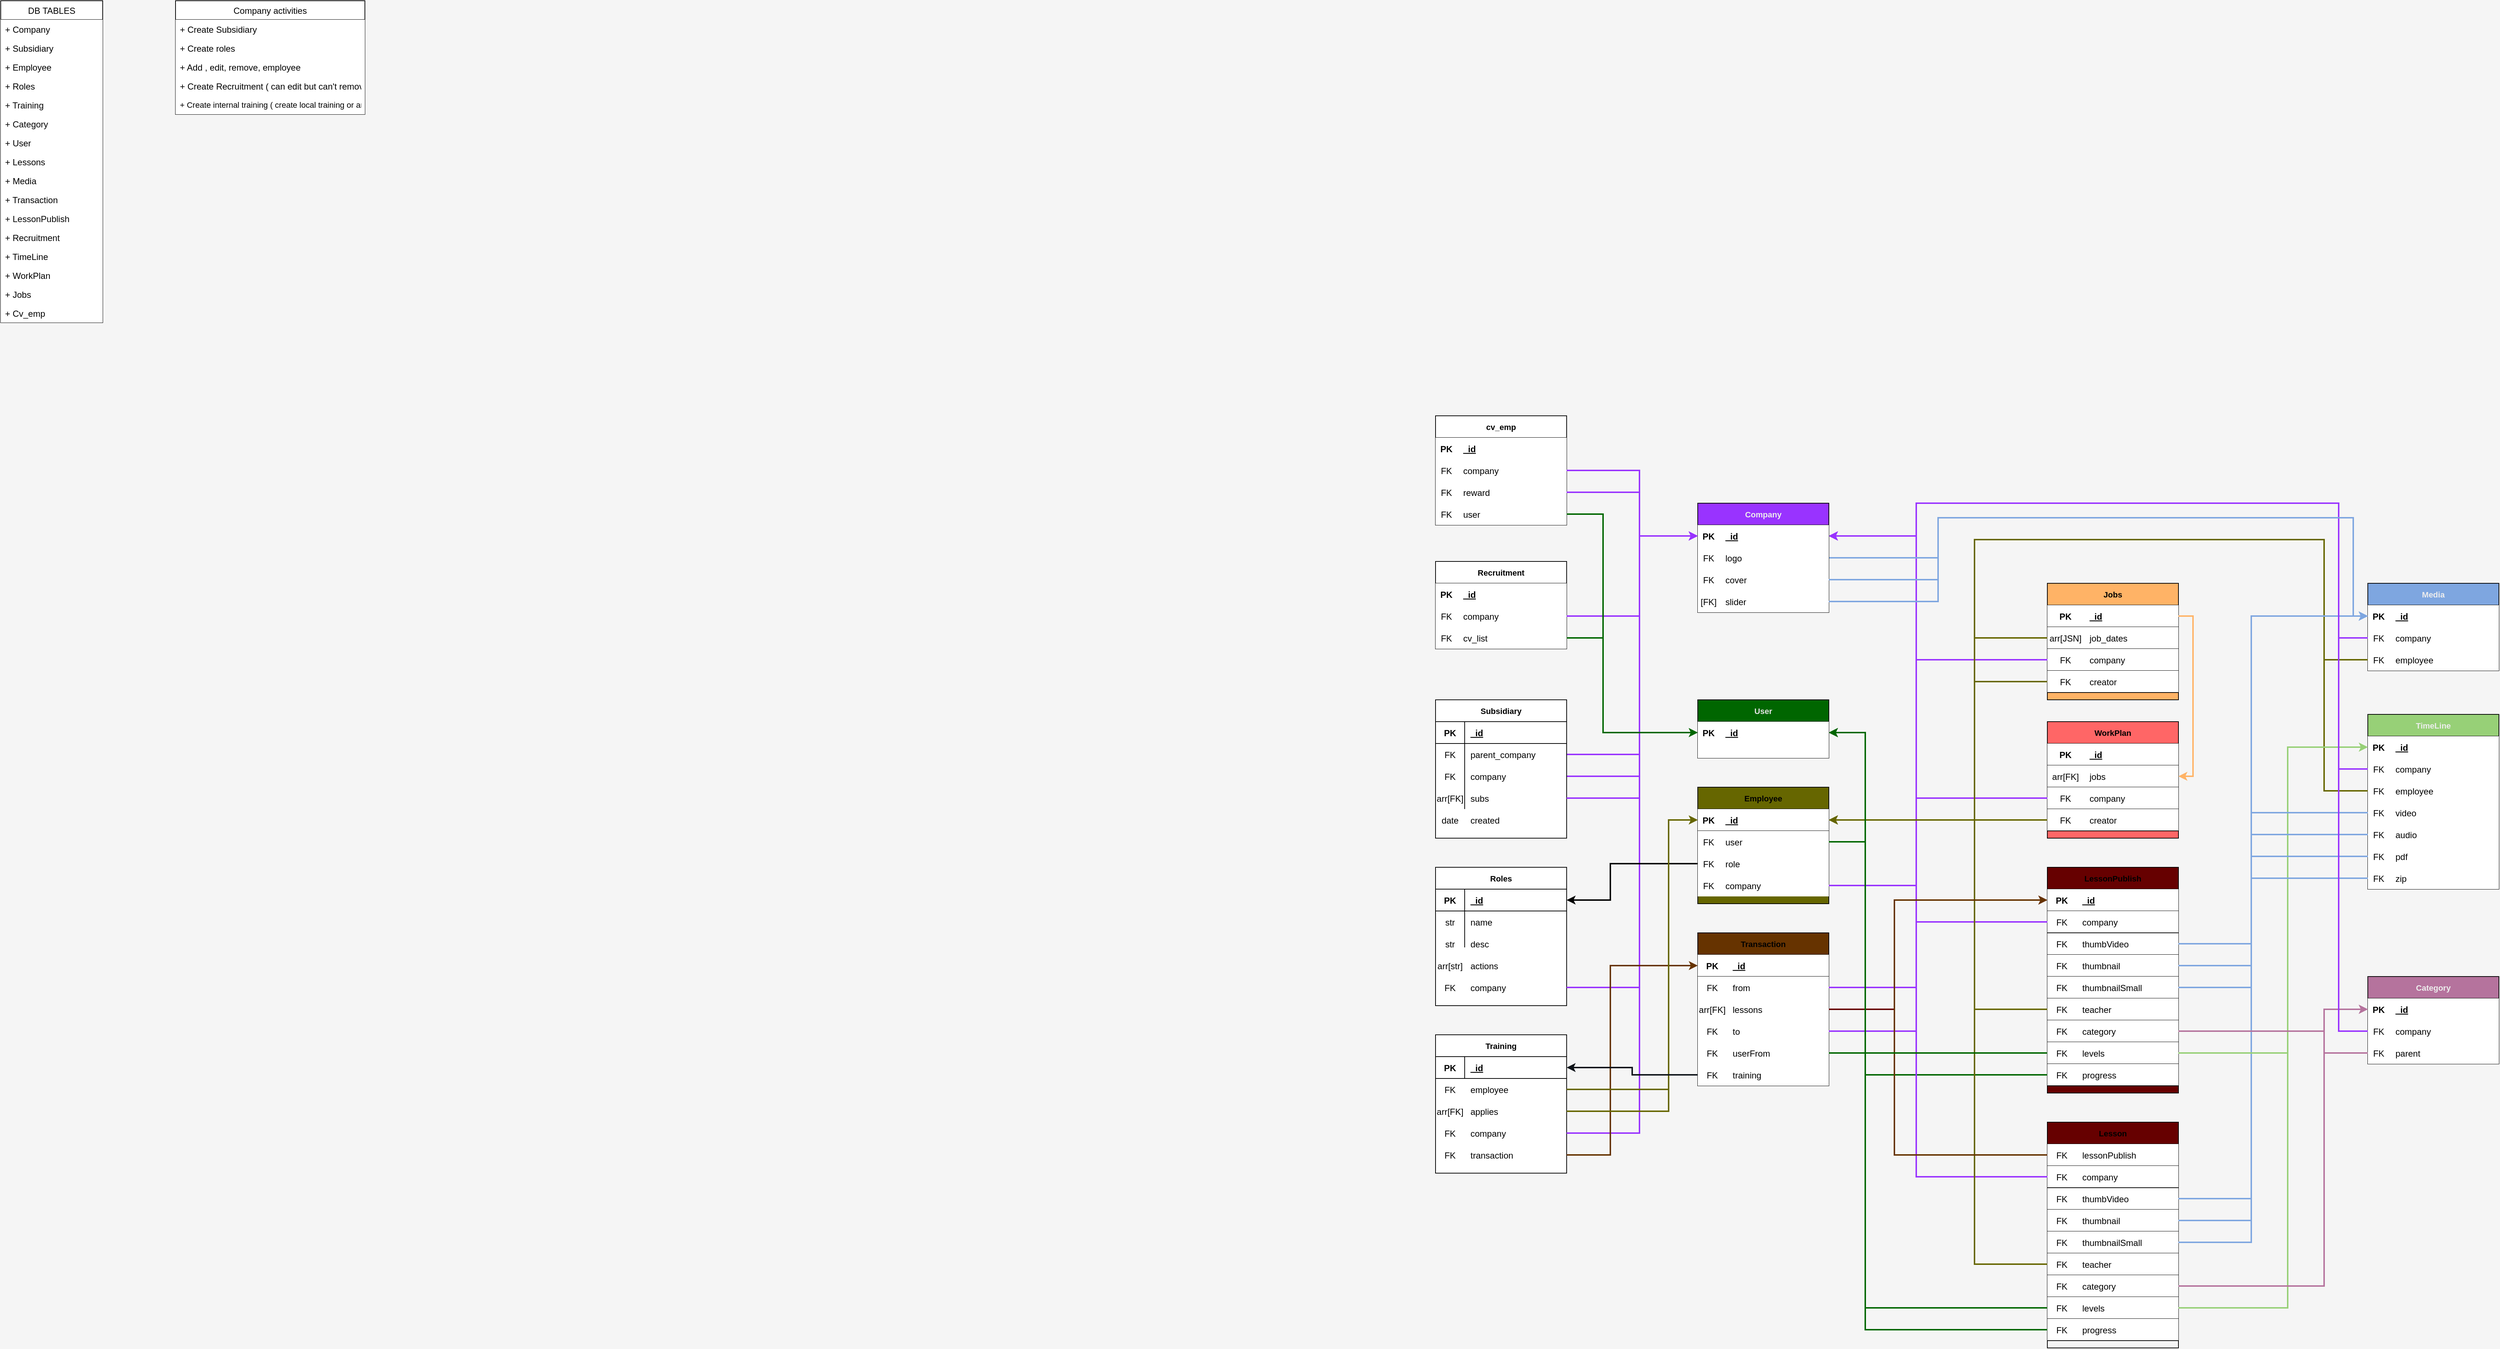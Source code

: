 <mxfile version="13.6.2" type="device" pages="2"><diagram id="2SiBrVE_On1PBGq_nMNd" name="main_diagram"><mxGraphModel dx="1379" dy="821" grid="1" gridSize="10" guides="1" tooltips="1" connect="1" arrows="1" fold="1" page="1" pageScale="1" pageWidth="4681" pageHeight="3300" background="#f5f5f5" math="0" shadow="0"><root><mxCell id="ZbRnrEdAzji7Ieyd-B8h-0"/><mxCell id="ZbRnrEdAzji7Ieyd-B8h-1" parent="ZbRnrEdAzji7Ieyd-B8h-0"/><mxCell id="gaCVHcYPXxus0BbUOiwt-36" value="" style="shape=partialRectangle;connectable=0;fillColor=none;top=0;left=0;bottom=0;right=0;editable=1;overflow=hidden;" parent="ZbRnrEdAzji7Ieyd-B8h-1" vertex="1"><mxGeometry x="1020" y="120" width="30" height="30" as="geometry"/></mxCell><mxCell id="gaCVHcYPXxus0BbUOiwt-61" style="edgeStyle=orthogonalEdgeStyle;rounded=0;orthogonalLoop=1;jettySize=auto;html=1;entryX=0;entryY=0.5;entryDx=0;entryDy=0;startSize=26;fontSize=11;strokeColor=#9933FF;strokeWidth=2;" parent="ZbRnrEdAzji7Ieyd-B8h-1" source="gaCVHcYPXxus0BbUOiwt-46" target="gaCVHcYPXxus0BbUOiwt-57" edge="1"><mxGeometry relative="1" as="geometry"><Array as="points"><mxPoint x="2290" y="1075"/><mxPoint x="2290" y="775"/></Array></mxGeometry></mxCell><mxCell id="gaCVHcYPXxus0BbUOiwt-62" style="edgeStyle=orthogonalEdgeStyle;rounded=0;orthogonalLoop=1;jettySize=auto;html=1;startSize=26;fontSize=11;entryX=0;entryY=0.5;entryDx=0;entryDy=0;strokeColor=#9933FF;strokeWidth=2;" parent="ZbRnrEdAzji7Ieyd-B8h-1" source="gaCVHcYPXxus0BbUOiwt-49" target="gaCVHcYPXxus0BbUOiwt-57" edge="1"><mxGeometry relative="1" as="geometry"><mxPoint x="2230" y="1070" as="targetPoint"/><Array as="points"><mxPoint x="2290" y="1105"/><mxPoint x="2290" y="775"/></Array></mxGeometry></mxCell><UserObject label="" link="data:action/json, {&quot;actions&quot;: [{&quot;open&quot;: &quot;data:page/id,sfwNaNjVmXHu0QjpDQE0&quot;},{&quot;highlight&quot;:{&quot;cells&quot;:[&quot;x9Dh4_hoB0tg4NXwf1oZ-0&quot;],&quot;opacity&quot;:100, &quot;color&quot;: &quot;red&quot;}}]}" id="gaCVHcYPXxus0BbUOiwt-87"><mxCell style="group;fillColor=#ffffff;" parent="ZbRnrEdAzji7Ieyd-B8h-1" vertex="1" connectable="0"><mxGeometry x="2010" y="1230" width="180" height="190" as="geometry"/></mxCell></UserObject><mxCell id="gaCVHcYPXxus0BbUOiwt-64" value="Roles" style="shape=table;startSize=30;container=1;collapsible=1;childLayout=tableLayout;fixedRows=1;rowLines=0;fontStyle=1;align=center;resizeLast=1;fillColor=none;fontSize=11;" parent="gaCVHcYPXxus0BbUOiwt-87" vertex="1"><mxGeometry width="180" height="190" as="geometry"/></mxCell><mxCell id="gaCVHcYPXxus0BbUOiwt-65" value="" style="shape=partialRectangle;collapsible=0;dropTarget=0;pointerEvents=0;fillColor=none;top=0;left=0;bottom=1;right=0;points=[[0,0.5],[1,0.5]];portConstraint=eastwest;" parent="gaCVHcYPXxus0BbUOiwt-64" vertex="1"><mxGeometry y="30" width="180" height="30" as="geometry"/></mxCell><mxCell id="gaCVHcYPXxus0BbUOiwt-66" value="PK" style="shape=partialRectangle;connectable=0;fillColor=none;top=0;left=0;bottom=0;right=0;fontStyle=1;overflow=hidden;" parent="gaCVHcYPXxus0BbUOiwt-65" vertex="1"><mxGeometry width="40.0" height="30" as="geometry"/></mxCell><mxCell id="gaCVHcYPXxus0BbUOiwt-67" value="_id" style="shape=partialRectangle;connectable=0;fillColor=none;top=0;left=0;bottom=0;right=0;align=left;spacingLeft=6;fontStyle=5;overflow=hidden;" parent="gaCVHcYPXxus0BbUOiwt-65" vertex="1"><mxGeometry x="40.0" width="140.0" height="30" as="geometry"/></mxCell><mxCell id="gaCVHcYPXxus0BbUOiwt-68" value="" style="shape=partialRectangle;collapsible=0;dropTarget=0;pointerEvents=0;fillColor=none;top=0;left=0;bottom=0;right=0;points=[[0,0.5],[1,0.5]];portConstraint=eastwest;" parent="gaCVHcYPXxus0BbUOiwt-64" vertex="1"><mxGeometry y="60" width="180" height="30" as="geometry"/></mxCell><mxCell id="gaCVHcYPXxus0BbUOiwt-69" value="str" style="shape=partialRectangle;connectable=0;fillColor=none;top=0;left=0;bottom=0;right=0;editable=1;overflow=hidden;" parent="gaCVHcYPXxus0BbUOiwt-68" vertex="1"><mxGeometry width="40.0" height="30" as="geometry"/></mxCell><mxCell id="gaCVHcYPXxus0BbUOiwt-70" value="name" style="shape=partialRectangle;connectable=0;fillColor=none;top=0;left=0;bottom=0;right=0;align=left;spacingLeft=6;overflow=hidden;" parent="gaCVHcYPXxus0BbUOiwt-68" vertex="1"><mxGeometry x="40.0" width="140.0" height="30" as="geometry"/></mxCell><mxCell id="gaCVHcYPXxus0BbUOiwt-71" value="" style="shape=partialRectangle;collapsible=0;dropTarget=0;pointerEvents=0;fillColor=none;top=0;left=0;bottom=0;right=0;points=[[0,0.5],[1,0.5]];portConstraint=eastwest;" parent="gaCVHcYPXxus0BbUOiwt-64" vertex="1"><mxGeometry y="90" width="180" height="20" as="geometry"/></mxCell><mxCell id="gaCVHcYPXxus0BbUOiwt-72" value="" style="shape=partialRectangle;connectable=0;fillColor=none;top=0;left=0;bottom=0;right=0;editable=1;overflow=hidden;" parent="gaCVHcYPXxus0BbUOiwt-71" vertex="1"><mxGeometry width="40.0" height="20" as="geometry"/></mxCell><mxCell id="gaCVHcYPXxus0BbUOiwt-73" value="" style="shape=partialRectangle;connectable=0;fillColor=none;top=0;left=0;bottom=0;right=0;align=left;spacingLeft=6;overflow=hidden;" parent="gaCVHcYPXxus0BbUOiwt-71" vertex="1"><mxGeometry x="40.0" width="140.0" height="20" as="geometry"/></mxCell><mxCell id="gaCVHcYPXxus0BbUOiwt-74" value="" style="shape=partialRectangle;collapsible=0;dropTarget=0;pointerEvents=0;fillColor=none;top=0;left=0;bottom=0;right=0;points=[[0,0.5],[1,0.5]];portConstraint=eastwest;" parent="gaCVHcYPXxus0BbUOiwt-87" vertex="1"><mxGeometry y="90" width="180" height="30" as="geometry"/></mxCell><mxCell id="gaCVHcYPXxus0BbUOiwt-75" value="str" style="shape=partialRectangle;connectable=0;fillColor=none;top=0;left=0;bottom=0;right=0;editable=1;overflow=hidden;" parent="gaCVHcYPXxus0BbUOiwt-74" vertex="1"><mxGeometry width="40" height="30" as="geometry"/></mxCell><mxCell id="gaCVHcYPXxus0BbUOiwt-76" value="desc" style="shape=partialRectangle;connectable=0;fillColor=none;top=0;left=0;bottom=0;right=0;align=left;spacingLeft=6;overflow=hidden;" parent="gaCVHcYPXxus0BbUOiwt-74" vertex="1"><mxGeometry x="40" width="140" height="30" as="geometry"/></mxCell><mxCell id="gaCVHcYPXxus0BbUOiwt-77" value="" style="shape=partialRectangle;collapsible=0;dropTarget=0;pointerEvents=0;fillColor=none;top=0;left=0;bottom=0;right=0;points=[[0,0.5],[1,0.5]];portConstraint=eastwest;" parent="gaCVHcYPXxus0BbUOiwt-87" vertex="1"><mxGeometry y="120" width="180" height="30" as="geometry"/></mxCell><mxCell id="gaCVHcYPXxus0BbUOiwt-78" value="arr[str]" style="shape=partialRectangle;connectable=0;fillColor=none;top=0;left=0;bottom=0;right=0;editable=1;overflow=hidden;" parent="gaCVHcYPXxus0BbUOiwt-77" vertex="1"><mxGeometry width="40" height="30" as="geometry"/></mxCell><mxCell id="gaCVHcYPXxus0BbUOiwt-79" value="actions" style="shape=partialRectangle;connectable=0;fillColor=none;top=0;left=0;bottom=0;right=0;align=left;spacingLeft=6;overflow=hidden;" parent="gaCVHcYPXxus0BbUOiwt-77" vertex="1"><mxGeometry x="40" width="140" height="30" as="geometry"/></mxCell><mxCell id="gaCVHcYPXxus0BbUOiwt-80" value="" style="shape=partialRectangle;collapsible=0;dropTarget=0;pointerEvents=0;fillColor=none;top=0;left=0;bottom=0;right=0;points=[[0,0.5],[1,0.5]];portConstraint=eastwest;" parent="gaCVHcYPXxus0BbUOiwt-87" vertex="1"><mxGeometry y="150" width="180" height="30" as="geometry"/></mxCell><mxCell id="gaCVHcYPXxus0BbUOiwt-81" value="FK" style="shape=partialRectangle;connectable=0;fillColor=none;top=0;left=0;bottom=0;right=0;editable=1;overflow=hidden;" parent="gaCVHcYPXxus0BbUOiwt-80" vertex="1"><mxGeometry width="40" height="30" as="geometry"/></mxCell><mxCell id="gaCVHcYPXxus0BbUOiwt-82" value="company" style="shape=partialRectangle;connectable=0;fillColor=none;top=0;left=0;bottom=0;right=0;align=left;spacingLeft=6;overflow=hidden;" parent="gaCVHcYPXxus0BbUOiwt-80" vertex="1"><mxGeometry x="40" width="140" height="30" as="geometry"/></mxCell><UserObject label="" link="data:action/json, {&quot;actions&quot;: [{&quot;open&quot;: &quot;data:page/id,sfwNaNjVmXHu0QjpDQE0&quot;},{&quot;highlight&quot;:{&quot;cells&quot;:[&quot;ZwtbQCyiRSl-jE15nxxL-0&quot;],&quot;opacity&quot;:100, &quot;color&quot;: &quot;red&quot;}}]}" id="gaCVHcYPXxus0BbUOiwt-88"><mxCell style="group;fillColor=#FFFFFF;" parent="ZbRnrEdAzji7Ieyd-B8h-1" vertex="1" connectable="0"><mxGeometry x="2010" y="1000" width="180" height="190" as="geometry"/></mxCell></UserObject><mxCell id="gaCVHcYPXxus0BbUOiwt-42" value="Subsidiary" style="shape=table;startSize=30;container=1;collapsible=1;childLayout=tableLayout;fixedRows=1;rowLines=0;fontStyle=1;align=center;resizeLast=1;fillColor=none;fontSize=11;" parent="gaCVHcYPXxus0BbUOiwt-88" vertex="1"><mxGeometry width="180" height="190" as="geometry"/></mxCell><mxCell id="gaCVHcYPXxus0BbUOiwt-43" value="" style="shape=partialRectangle;collapsible=0;dropTarget=0;pointerEvents=0;fillColor=none;top=0;left=0;bottom=1;right=0;points=[[0,0.5],[1,0.5]];portConstraint=eastwest;" parent="gaCVHcYPXxus0BbUOiwt-42" vertex="1"><mxGeometry y="30" width="180" height="30" as="geometry"/></mxCell><mxCell id="gaCVHcYPXxus0BbUOiwt-44" value="PK" style="shape=partialRectangle;connectable=0;fillColor=none;top=0;left=0;bottom=0;right=0;fontStyle=1;overflow=hidden;" parent="gaCVHcYPXxus0BbUOiwt-43" vertex="1"><mxGeometry width="40.0" height="30" as="geometry"/></mxCell><mxCell id="gaCVHcYPXxus0BbUOiwt-45" value="_id" style="shape=partialRectangle;connectable=0;fillColor=none;top=0;left=0;bottom=0;right=0;align=left;spacingLeft=6;fontStyle=5;overflow=hidden;" parent="gaCVHcYPXxus0BbUOiwt-43" vertex="1"><mxGeometry x="40.0" width="140.0" height="30" as="geometry"/></mxCell><mxCell id="gaCVHcYPXxus0BbUOiwt-46" value="" style="shape=partialRectangle;collapsible=0;dropTarget=0;pointerEvents=0;fillColor=none;top=0;left=0;bottom=0;right=0;points=[[0,0.5],[1,0.5]];portConstraint=eastwest;" parent="gaCVHcYPXxus0BbUOiwt-42" vertex="1"><mxGeometry y="60" width="180" height="30" as="geometry"/></mxCell><mxCell id="gaCVHcYPXxus0BbUOiwt-47" value="FK" style="shape=partialRectangle;connectable=0;fillColor=none;top=0;left=0;bottom=0;right=0;editable=1;overflow=hidden;" parent="gaCVHcYPXxus0BbUOiwt-46" vertex="1"><mxGeometry width="40.0" height="30" as="geometry"/></mxCell><mxCell id="gaCVHcYPXxus0BbUOiwt-48" value="parent_company" style="shape=partialRectangle;connectable=0;fillColor=none;top=0;left=0;bottom=0;right=0;align=left;spacingLeft=6;overflow=hidden;" parent="gaCVHcYPXxus0BbUOiwt-46" vertex="1"><mxGeometry x="40.0" width="140.0" height="30" as="geometry"/></mxCell><mxCell id="gaCVHcYPXxus0BbUOiwt-49" value="" style="shape=partialRectangle;collapsible=0;dropTarget=0;pointerEvents=0;fillColor=none;top=0;left=0;bottom=0;right=0;points=[[0,0.5],[1,0.5]];portConstraint=eastwest;" parent="gaCVHcYPXxus0BbUOiwt-42" vertex="1"><mxGeometry y="90" width="180" height="30" as="geometry"/></mxCell><mxCell id="gaCVHcYPXxus0BbUOiwt-50" value="FK" style="shape=partialRectangle;connectable=0;fillColor=none;top=0;left=0;bottom=0;right=0;editable=1;overflow=hidden;" parent="gaCVHcYPXxus0BbUOiwt-49" vertex="1"><mxGeometry width="40.0" height="30" as="geometry"/></mxCell><mxCell id="gaCVHcYPXxus0BbUOiwt-51" value="company" style="shape=partialRectangle;connectable=0;fillColor=none;top=0;left=0;bottom=0;right=0;align=left;spacingLeft=6;overflow=hidden;" parent="gaCVHcYPXxus0BbUOiwt-49" vertex="1"><mxGeometry x="40.0" width="140.0" height="30" as="geometry"/></mxCell><mxCell id="gaCVHcYPXxus0BbUOiwt-52" value="" style="shape=partialRectangle;collapsible=0;dropTarget=0;pointerEvents=0;fillColor=none;top=0;left=0;bottom=0;right=0;points=[[0,0.5],[1,0.5]];portConstraint=eastwest;" parent="gaCVHcYPXxus0BbUOiwt-42" vertex="1"><mxGeometry y="120" width="180" height="30" as="geometry"/></mxCell><mxCell id="gaCVHcYPXxus0BbUOiwt-53" value="arr[FK]" style="shape=partialRectangle;connectable=0;fillColor=none;top=0;left=0;bottom=0;right=0;editable=1;overflow=hidden;" parent="gaCVHcYPXxus0BbUOiwt-52" vertex="1"><mxGeometry width="40.0" height="30" as="geometry"/></mxCell><mxCell id="gaCVHcYPXxus0BbUOiwt-54" value="subs" style="shape=partialRectangle;connectable=0;fillColor=none;top=0;left=0;bottom=0;right=0;align=left;spacingLeft=6;overflow=hidden;" parent="gaCVHcYPXxus0BbUOiwt-52" vertex="1"><mxGeometry x="40.0" width="140.0" height="30" as="geometry"/></mxCell><mxCell id="gaCVHcYPXxus0BbUOiwt-83" value="" style="shape=partialRectangle;collapsible=0;dropTarget=0;pointerEvents=0;fillColor=none;top=0;left=0;bottom=0;right=0;points=[[0,0.5],[1,0.5]];portConstraint=eastwest;" parent="gaCVHcYPXxus0BbUOiwt-88" vertex="1"><mxGeometry y="150" width="180" height="30" as="geometry"/></mxCell><mxCell id="gaCVHcYPXxus0BbUOiwt-84" value="date" style="shape=partialRectangle;connectable=0;fillColor=none;top=0;left=0;bottom=0;right=0;editable=1;overflow=hidden;" parent="gaCVHcYPXxus0BbUOiwt-83" vertex="1"><mxGeometry width="40" height="30" as="geometry"/></mxCell><mxCell id="gaCVHcYPXxus0BbUOiwt-85" value="created" style="shape=partialRectangle;connectable=0;fillColor=none;top=0;left=0;bottom=0;right=0;align=left;spacingLeft=6;overflow=hidden;" parent="gaCVHcYPXxus0BbUOiwt-83" vertex="1"><mxGeometry x="40" width="140" height="30" as="geometry"/></mxCell><mxCell id="QfxaQX1wg8Qe_REm6Fdl-0" value="" style="group;fillColor=#666600;fontColor=#E0E0E0;" parent="ZbRnrEdAzji7Ieyd-B8h-1" vertex="1" connectable="0"><mxGeometry x="2370" y="1120" width="180" height="160" as="geometry"/></mxCell><mxCell id="gaCVHcYPXxus0BbUOiwt-89" value="Employee" style="shape=table;startSize=30;container=1;collapsible=1;childLayout=tableLayout;fixedRows=1;rowLines=0;fontStyle=1;align=center;resizeLast=1;fillColor=none;fontSize=11;" parent="QfxaQX1wg8Qe_REm6Fdl-0" vertex="1"><mxGeometry width="180" height="160" as="geometry"/></mxCell><mxCell id="D8JoMEwRP09OAx0uRHyw-18" value="" style="shape=partialRectangle;collapsible=0;dropTarget=0;pointerEvents=0;top=0;left=0;bottom=1;right=0;points=[[0,0.5],[1,0.5]];portConstraint=eastwest;" parent="gaCVHcYPXxus0BbUOiwt-89" vertex="1"><mxGeometry y="30" width="180" height="30" as="geometry"/></mxCell><mxCell id="D8JoMEwRP09OAx0uRHyw-19" value="PK" style="shape=partialRectangle;connectable=0;fillColor=none;top=0;left=0;bottom=0;right=0;fontStyle=1;overflow=hidden;" parent="D8JoMEwRP09OAx0uRHyw-18" vertex="1"><mxGeometry width="30" height="30" as="geometry"/></mxCell><mxCell id="D8JoMEwRP09OAx0uRHyw-20" value="_id" style="shape=partialRectangle;connectable=0;fillColor=none;top=0;left=0;bottom=0;right=0;align=left;spacingLeft=6;fontStyle=5;overflow=hidden;" parent="D8JoMEwRP09OAx0uRHyw-18" vertex="1"><mxGeometry x="30" width="150" height="30" as="geometry"/></mxCell><mxCell id="gaCVHcYPXxus0BbUOiwt-90" value="" style="shape=partialRectangle;collapsible=0;dropTarget=0;pointerEvents=0;top=0;left=0;bottom=1;right=0;points=[[0,0.5],[1,0.5]];portConstraint=eastwest;" parent="gaCVHcYPXxus0BbUOiwt-89" vertex="1"><mxGeometry y="60" width="180" height="30" as="geometry"/></mxCell><mxCell id="gaCVHcYPXxus0BbUOiwt-91" value="PK" style="shape=partialRectangle;connectable=0;fillColor=none;top=0;left=0;bottom=0;right=0;fontStyle=1;overflow=hidden;" parent="gaCVHcYPXxus0BbUOiwt-90" vertex="1"><mxGeometry width="30" height="30" as="geometry"/></mxCell><mxCell id="gaCVHcYPXxus0BbUOiwt-92" value="_id" style="shape=partialRectangle;connectable=0;fillColor=none;top=0;left=0;bottom=0;right=0;align=left;spacingLeft=6;fontStyle=5;overflow=hidden;" parent="gaCVHcYPXxus0BbUOiwt-90" vertex="1"><mxGeometry x="30" width="150" height="30" as="geometry"/></mxCell><mxCell id="gaCVHcYPXxus0BbUOiwt-96" value="" style="shape=partialRectangle;collapsible=0;dropTarget=0;pointerEvents=0;fillColor=none;top=0;left=0;bottom=0;right=0;points=[[0,0.5],[1,0.5]];portConstraint=eastwest;" parent="gaCVHcYPXxus0BbUOiwt-89" vertex="1"><mxGeometry y="90" width="180" height="20" as="geometry"/></mxCell><mxCell id="gaCVHcYPXxus0BbUOiwt-97" value="" style="shape=partialRectangle;connectable=0;fillColor=none;top=0;left=0;bottom=0;right=0;editable=1;overflow=hidden;" parent="gaCVHcYPXxus0BbUOiwt-96" vertex="1"><mxGeometry width="30" height="20" as="geometry"/></mxCell><mxCell id="gaCVHcYPXxus0BbUOiwt-98" value="" style="shape=partialRectangle;connectable=0;fillColor=none;top=0;left=0;bottom=0;right=0;align=left;spacingLeft=6;overflow=hidden;" parent="gaCVHcYPXxus0BbUOiwt-96" vertex="1"><mxGeometry x="30" width="150" height="20" as="geometry"/></mxCell><mxCell id="gaCVHcYPXxus0BbUOiwt-115" value="" style="shape=partialRectangle;collapsible=0;dropTarget=0;pointerEvents=0;top=0;left=0;bottom=0;right=0;points=[[0,0.5],[1,0.5]];portConstraint=eastwest;" parent="QfxaQX1wg8Qe_REm6Fdl-0" vertex="1"><mxGeometry y="60" width="180" height="30" as="geometry"/></mxCell><mxCell id="gaCVHcYPXxus0BbUOiwt-116" value="FK" style="shape=partialRectangle;connectable=0;fillColor=none;top=0;left=0;bottom=0;right=0;editable=1;overflow=hidden;" parent="gaCVHcYPXxus0BbUOiwt-115" vertex="1"><mxGeometry width="30" height="30" as="geometry"/></mxCell><mxCell id="gaCVHcYPXxus0BbUOiwt-117" value="user" style="shape=partialRectangle;connectable=0;fillColor=none;top=0;left=0;bottom=0;right=0;align=left;spacingLeft=6;overflow=hidden;" parent="gaCVHcYPXxus0BbUOiwt-115" vertex="1"><mxGeometry x="30" width="150" height="30" as="geometry"/></mxCell><mxCell id="QfxaQX1wg8Qe_REm6Fdl-5" value="" style="shape=partialRectangle;collapsible=0;dropTarget=0;pointerEvents=0;top=0;left=0;bottom=0;right=0;points=[[0,0.5],[1,0.5]];portConstraint=eastwest;" parent="QfxaQX1wg8Qe_REm6Fdl-0" vertex="1"><mxGeometry y="90" width="180" height="30" as="geometry"/></mxCell><mxCell id="QfxaQX1wg8Qe_REm6Fdl-6" value="FK" style="shape=partialRectangle;connectable=0;fillColor=none;top=0;left=0;bottom=0;right=0;editable=1;overflow=hidden;" parent="QfxaQX1wg8Qe_REm6Fdl-5" vertex="1"><mxGeometry width="30" height="30" as="geometry"/></mxCell><mxCell id="QfxaQX1wg8Qe_REm6Fdl-7" value="role" style="shape=partialRectangle;connectable=0;fillColor=none;top=0;left=0;bottom=0;right=0;align=left;spacingLeft=6;overflow=hidden;" parent="QfxaQX1wg8Qe_REm6Fdl-5" vertex="1"><mxGeometry x="30" width="150" height="30" as="geometry"/></mxCell><mxCell id="xNJBQq9bHk5VCTfiSN7g-5" value="" style="shape=partialRectangle;collapsible=0;dropTarget=0;pointerEvents=0;top=0;left=0;bottom=0;right=0;points=[[0,0.5],[1,0.5]];portConstraint=eastwest;" parent="QfxaQX1wg8Qe_REm6Fdl-0" vertex="1"><mxGeometry y="120" width="180" height="30" as="geometry"/></mxCell><mxCell id="xNJBQq9bHk5VCTfiSN7g-6" value="FK" style="shape=partialRectangle;connectable=0;fillColor=none;top=0;left=0;bottom=0;right=0;editable=1;overflow=hidden;" parent="xNJBQq9bHk5VCTfiSN7g-5" vertex="1"><mxGeometry width="30" height="30" as="geometry"/></mxCell><mxCell id="xNJBQq9bHk5VCTfiSN7g-7" value="company" style="shape=partialRectangle;connectable=0;fillColor=none;top=0;left=0;bottom=0;right=0;align=left;spacingLeft=6;overflow=hidden;" parent="xNJBQq9bHk5VCTfiSN7g-5" vertex="1"><mxGeometry x="30" width="150" height="30" as="geometry"/></mxCell><mxCell id="QfxaQX1wg8Qe_REm6Fdl-2" style="edgeStyle=orthogonalEdgeStyle;rounded=0;orthogonalLoop=1;jettySize=auto;html=1;exitX=1;exitY=0.5;exitDx=0;exitDy=0;entryX=0;entryY=0.5;entryDx=0;entryDy=0;startSize=26;fontSize=11;strokeColor=#9933FF;strokeWidth=2;" parent="ZbRnrEdAzji7Ieyd-B8h-1" source="gaCVHcYPXxus0BbUOiwt-80" target="gaCVHcYPXxus0BbUOiwt-57" edge="1"><mxGeometry relative="1" as="geometry"><Array as="points"><mxPoint x="2290" y="1395"/><mxPoint x="2290" y="775"/></Array></mxGeometry></mxCell><mxCell id="Qvexuwo0TY4ucehAj45H-0" value="DB TABLES" style="swimlane;fontStyle=0;childLayout=stackLayout;horizontal=1;startSize=26;horizontalStack=0;resizeParent=1;resizeParentMax=0;resizeLast=0;collapsible=1;marginBottom=0;" parent="ZbRnrEdAzji7Ieyd-B8h-1" vertex="1"><mxGeometry x="40" y="40" width="140" height="442" as="geometry"/></mxCell><UserObject label="+ Company" link="data:action/json, {&quot;actions&quot;: [{&quot;highlight&quot;:{&quot;cells&quot;:[&quot;gaCVHcYPXxus0BbUOiwt-13&quot;],&quot;opacity&quot;:100, &quot;color&quot;: &quot;red&quot;}}]}" id="Qvexuwo0TY4ucehAj45H-1"><mxCell style="text;strokeColor=none;align=left;verticalAlign=top;spacingLeft=4;spacingRight=4;overflow=hidden;rotatable=0;points=[[0,0.5],[1,0.5]];portConstraint=eastwest;fillColor=#ffffff;" parent="Qvexuwo0TY4ucehAj45H-0" vertex="1"><mxGeometry y="26" width="140" height="26" as="geometry"/></mxCell></UserObject><UserObject label="+ Subsidiary" link="data:action/json, {&quot;actions&quot;: [{&quot;highlight&quot;:{&quot;cells&quot;:[&quot;gaCVHcYPXxus0BbUOiwt-88&quot;],&quot;opacity&quot;:100, &quot;color&quot;: &quot;red&quot;}}]}" id="Qvexuwo0TY4ucehAj45H-2"><mxCell style="text;strokeColor=none;align=left;verticalAlign=top;spacingLeft=4;spacingRight=4;overflow=hidden;rotatable=0;points=[[0,0.5],[1,0.5]];portConstraint=eastwest;fillColor=#ffffff;" parent="Qvexuwo0TY4ucehAj45H-0" vertex="1"><mxGeometry y="52" width="140" height="26" as="geometry"/></mxCell></UserObject><UserObject label="+ Employee" link="data:action/json, {&quot;actions&quot;: [{&quot;highlight&quot;:{&quot;cells&quot;:[&quot;QfxaQX1wg8Qe_REm6Fdl-0&quot;],&quot;opacity&quot;:100, &quot;color&quot;: &quot;red&quot;}}]}" id="Qvexuwo0TY4ucehAj45H-3"><mxCell style="text;strokeColor=none;align=left;verticalAlign=top;spacingLeft=4;spacingRight=4;overflow=hidden;rotatable=0;points=[[0,0.5],[1,0.5]];portConstraint=eastwest;fillColor=#ffffff;" parent="Qvexuwo0TY4ucehAj45H-0" vertex="1"><mxGeometry y="78" width="140" height="26" as="geometry"/></mxCell></UserObject><UserObject label="+ Roles&#10;" link="data:action/json, {&quot;actions&quot;: [{&quot;highlight&quot;:{&quot;cells&quot;:[&quot;gaCVHcYPXxus0BbUOiwt-87&quot;],&quot;opacity&quot;:100, &quot;color&quot;: &quot;red&quot;}}]}" id="Qvexuwo0TY4ucehAj45H-4"><mxCell style="text;strokeColor=none;align=left;verticalAlign=top;spacingLeft=4;spacingRight=4;overflow=hidden;rotatable=0;points=[[0,0.5],[1,0.5]];portConstraint=eastwest;fillColor=#ffffff;" parent="Qvexuwo0TY4ucehAj45H-0" vertex="1"><mxGeometry y="104" width="140" height="26" as="geometry"/></mxCell></UserObject><UserObject label="+ Training" link="data:action/json, {&quot;actions&quot;: [{&quot;highlight&quot;:{&quot;cells&quot;:[&quot;QfxaQX1wg8Qe_REm6Fdl-9&quot;],&quot;opacity&quot;:100, &quot;color&quot;: &quot;red&quot;}}]}" id="Qvexuwo0TY4ucehAj45H-5"><mxCell style="text;align=left;verticalAlign=top;spacingLeft=4;spacingRight=4;overflow=hidden;rotatable=0;points=[[0,0.5],[1,0.5]];portConstraint=eastwest;fontStyle=0;fillColor=#FFFFFF;fontColor=#050505;" parent="Qvexuwo0TY4ucehAj45H-0" vertex="1"><mxGeometry y="130" width="140" height="26" as="geometry"/></mxCell></UserObject><UserObject label="+ Category" link="data:action/json, {&quot;actions&quot;: [{&quot;highlight&quot;:{&quot;cells&quot;:[&quot;YT2VeBa1ohdAYvPwls8x-102&quot;],&quot;opacity&quot;:100, &quot;color&quot;: &quot;red&quot;}}]}" id="Qvexuwo0TY4ucehAj45H-6"><mxCell style="text;align=left;verticalAlign=top;spacingLeft=4;spacingRight=4;overflow=hidden;rotatable=0;points=[[0,0.5],[1,0.5]];portConstraint=eastwest;fontStyle=0;fillColor=#FFFFFF;fontColor=#050505;" parent="Qvexuwo0TY4ucehAj45H-0" vertex="1"><mxGeometry y="156" width="140" height="26" as="geometry"/></mxCell></UserObject><UserObject label="+ User" link="data:action/json, {&quot;actions&quot;: [{&quot;highlight&quot;:{&quot;cells&quot;:[&quot;gaCVHcYPXxus0BbUOiwt-100&quot;],&quot;opacity&quot;:100, &quot;color&quot;: &quot;red&quot;}}]}" id="Qvexuwo0TY4ucehAj45H-7"><mxCell style="text;strokeColor=none;align=left;verticalAlign=top;spacingLeft=4;spacingRight=4;overflow=hidden;rotatable=0;points=[[0,0.5],[1,0.5]];portConstraint=eastwest;fillColor=#ffffff;" parent="Qvexuwo0TY4ucehAj45H-0" vertex="1"><mxGeometry y="182" width="140" height="26" as="geometry"/></mxCell></UserObject><UserObject label="+ Lessons" link="data:action/json, {&quot;actions&quot;: [{&quot;highlight&quot;:{&quot;cells&quot;:[&quot;D8JoMEwRP09OAx0uRHyw-38&quot;],&quot;opacity&quot;:100, &quot;color&quot;: &quot;red&quot;}}]}" id="Qvexuwo0TY4ucehAj45H-8"><mxCell style="text;strokeColor=none;align=left;verticalAlign=top;spacingLeft=4;spacingRight=4;overflow=hidden;rotatable=0;points=[[0,0.5],[1,0.5]];portConstraint=eastwest;fillColor=#ffffff;" parent="Qvexuwo0TY4ucehAj45H-0" vertex="1"><mxGeometry y="208" width="140" height="26" as="geometry"/></mxCell></UserObject><UserObject label="+ Media" link="data:action/json, {&quot;actions&quot;: [{&quot;highlight&quot;:{&quot;cells&quot;:[&quot;YT2VeBa1ohdAYvPwls8x-29&quot;],&quot;opacity&quot;:100, &quot;color&quot;: &quot;red&quot;}}]}" id="Qvexuwo0TY4ucehAj45H-9"><mxCell style="text;strokeColor=none;align=left;verticalAlign=top;spacingLeft=4;spacingRight=4;overflow=hidden;rotatable=0;points=[[0,0.5],[1,0.5]];portConstraint=eastwest;fillColor=#ffffff;" parent="Qvexuwo0TY4ucehAj45H-0" vertex="1"><mxGeometry y="234" width="140" height="26" as="geometry"/></mxCell></UserObject><UserObject label="+ Transaction" link="data:action/json, {&quot;actions&quot;: [{&quot;highlight&quot;:{&quot;cells&quot;:[&quot;Vg3_UOQDb6Y8_SwDBPZo-6&quot;],&quot;opacity&quot;:100, &quot;color&quot;: &quot;red&quot;}}]}" id="Qvexuwo0TY4ucehAj45H-11"><mxCell style="text;strokeColor=none;align=left;verticalAlign=top;spacingLeft=4;spacingRight=4;overflow=hidden;rotatable=0;points=[[0,0.5],[1,0.5]];portConstraint=eastwest;fillColor=#ffffff;" parent="Qvexuwo0TY4ucehAj45H-0" vertex="1"><mxGeometry y="260" width="140" height="26" as="geometry"/></mxCell></UserObject><UserObject label="+ LessonPublish" link="data:action/json, {&quot;actions&quot;: [{&quot;highlight&quot;:{&quot;cells&quot;:[&quot;aPqDFKyr1Hkm5L8fl2Fi-3&quot;],&quot;opacity&quot;:100, &quot;color&quot;: &quot;red&quot;}}]}" id="Qvexuwo0TY4ucehAj45H-12"><mxCell style="text;strokeColor=none;align=left;verticalAlign=top;spacingLeft=4;spacingRight=4;overflow=hidden;rotatable=0;points=[[0,0.5],[1,0.5]];portConstraint=eastwest;fontStyle=0;fillColor=#FFFFFF;fontColor=#050505;" parent="Qvexuwo0TY4ucehAj45H-0" vertex="1"><mxGeometry y="286" width="140" height="26" as="geometry"/></mxCell></UserObject><UserObject label="+ Recruitment" link="data:action/json, {&quot;actions&quot;: [{&quot;highlight&quot;:{&quot;cells&quot;:[&quot;iQGqFnpn6z0vkD_w01py-0&quot;],&quot;opacity&quot;:100, &quot;color&quot;: &quot;red&quot;}}]}" id="Qvexuwo0TY4ucehAj45H-13"><mxCell style="text;strokeColor=none;align=left;verticalAlign=top;spacingLeft=4;spacingRight=4;overflow=hidden;rotatable=0;points=[[0,0.5],[1,0.5]];portConstraint=eastwest;fillColor=#ffffff;" parent="Qvexuwo0TY4ucehAj45H-0" vertex="1"><mxGeometry y="312" width="140" height="26" as="geometry"/></mxCell></UserObject><UserObject label="+ TimeLine" link="data:action/json, {&quot;actions&quot;: [{&quot;highlight&quot;:{&quot;cells&quot;:[&quot;YT2VeBa1ohdAYvPwls8x-51&quot;],&quot;opacity&quot;:100, &quot;color&quot;: &quot;red&quot;}}]}" id="Qvexuwo0TY4ucehAj45H-14"><mxCell style="text;strokeColor=none;align=left;verticalAlign=top;spacingLeft=4;spacingRight=4;overflow=hidden;rotatable=0;points=[[0,0.5],[1,0.5]];portConstraint=eastwest;fillColor=#ffffff;" parent="Qvexuwo0TY4ucehAj45H-0" vertex="1"><mxGeometry y="338" width="140" height="26" as="geometry"/></mxCell></UserObject><UserObject label="+ WorkPlan" link="data:action/json, {&quot;actions&quot;: [{&quot;highlight&quot;:{&quot;cells&quot;:[&quot;aPqDFKyr1Hkm5L8fl2Fi-25&quot;],&quot;opacity&quot;:100, &quot;color&quot;: &quot;red&quot;}}]}" id="Qvexuwo0TY4ucehAj45H-15"><mxCell style="text;strokeColor=none;align=left;verticalAlign=top;spacingLeft=4;spacingRight=4;overflow=hidden;rotatable=0;points=[[0,0.5],[1,0.5]];portConstraint=eastwest;fillColor=#ffffff;" parent="Qvexuwo0TY4ucehAj45H-0" vertex="1"><mxGeometry y="364" width="140" height="26" as="geometry"/></mxCell></UserObject><UserObject label="+ Jobs" link="data:action/json, {&quot;actions&quot;: [{&quot;highlight&quot;:{&quot;cells&quot;:[&quot;aPqDFKyr1Hkm5L8fl2Fi-42&quot;],&quot;opacity&quot;:100, &quot;color&quot;: &quot;red&quot;}}]}" id="Qvexuwo0TY4ucehAj45H-16"><mxCell style="text;strokeColor=none;align=left;verticalAlign=top;spacingLeft=4;spacingRight=4;overflow=hidden;rotatable=0;points=[[0,0.5],[1,0.5]];portConstraint=eastwest;fillColor=#ffffff;" parent="Qvexuwo0TY4ucehAj45H-0" vertex="1"><mxGeometry y="390" width="140" height="26" as="geometry"/></mxCell></UserObject><UserObject label="+ Cv_emp" link="data:action/json,{&quot;actions&quot;:[{&quot;highlight&quot;:{&quot;cells&quot;:[&quot;a7KoY0LMC1ry_uwxN0-C-1&quot;],&quot;opacity&quot;:100,&quot;color&quot;:&quot;red&quot;}}]}" id="a7KoY0LMC1ry_uwxN0-C-0"><mxCell style="text;strokeColor=none;align=left;verticalAlign=top;spacingLeft=4;spacingRight=4;overflow=hidden;rotatable=0;points=[[0,0.5],[1,0.5]];portConstraint=eastwest;fillColor=#ffffff;" vertex="1" parent="Qvexuwo0TY4ucehAj45H-0"><mxGeometry y="416" width="140" height="26" as="geometry"/></mxCell></UserObject><mxCell id="kX0zRxZXncaPYEg0aImM-0" value="Company activities" style="swimlane;fontStyle=0;childLayout=stackLayout;horizontal=1;startSize=26;horizontalStack=0;resizeParent=1;resizeParentMax=0;resizeLast=0;collapsible=1;marginBottom=0;" parent="ZbRnrEdAzji7Ieyd-B8h-1" vertex="1"><mxGeometry x="280" y="40" width="260" height="156" as="geometry"/></mxCell><mxCell id="kX0zRxZXncaPYEg0aImM-1" value="+ Create Subsidiary" style="text;strokeColor=none;align=left;verticalAlign=top;spacingLeft=4;spacingRight=4;overflow=hidden;rotatable=0;points=[[0,0.5],[1,0.5]];portConstraint=eastwest;fillColor=#ffffff;" parent="kX0zRxZXncaPYEg0aImM-0" vertex="1"><mxGeometry y="26" width="260" height="26" as="geometry"/></mxCell><mxCell id="kX0zRxZXncaPYEg0aImM-2" value="+ Create roles" style="text;strokeColor=none;align=left;verticalAlign=top;spacingLeft=4;spacingRight=4;overflow=hidden;rotatable=0;points=[[0,0.5],[1,0.5]];portConstraint=eastwest;fillColor=#ffffff;" parent="kX0zRxZXncaPYEg0aImM-0" vertex="1"><mxGeometry y="52" width="260" height="26" as="geometry"/></mxCell><mxCell id="kX0zRxZXncaPYEg0aImM-3" value="+ Add , edit, remove, employee" style="text;strokeColor=none;align=left;verticalAlign=top;spacingLeft=4;spacingRight=4;overflow=hidden;rotatable=0;points=[[0,0.5],[1,0.5]];portConstraint=eastwest;fillColor=#ffffff;" parent="kX0zRxZXncaPYEg0aImM-0" vertex="1"><mxGeometry y="78" width="260" height="26" as="geometry"/></mxCell><mxCell id="kX0zRxZXncaPYEg0aImM-4" value="+ Create Recruitment ( can edit but can't remove or delete )" style="text;strokeColor=none;align=left;verticalAlign=top;spacingLeft=4;spacingRight=4;overflow=hidden;rotatable=0;points=[[0,0.5],[1,0.5]];portConstraint=eastwest;fillColor=#ffffff;" parent="kX0zRxZXncaPYEg0aImM-0" vertex="1"><mxGeometry y="104" width="260" height="26" as="geometry"/></mxCell><mxCell id="kX0zRxZXncaPYEg0aImM-5" value="+ Create internal training ( create local training or announce course of consulting companies )" style="text;strokeColor=none;align=left;verticalAlign=top;spacingLeft=4;spacingRight=4;overflow=hidden;rotatable=0;points=[[0,0.5],[1,0.5]];portConstraint=eastwest;fontSize=11;fillColor=#ffffff;" parent="kX0zRxZXncaPYEg0aImM-0" vertex="1"><mxGeometry y="130" width="260" height="26" as="geometry"/></mxCell><UserObject label="" link="data:action/json, {&quot;actions&quot;: [{&quot;open&quot;: &quot;data:page/id,sfwNaNjVmXHu0QjpDQE0&quot;},{&quot;highlight&quot;:{&quot;cells&quot;:[&quot;gHo6OaM9lhbrcPqzzJz5-0&quot;],&quot;opacity&quot;:100, &quot;color&quot;: &quot;red&quot;}}]}" id="QfxaQX1wg8Qe_REm6Fdl-9"><mxCell style="group;fillColor=#ffffff;" parent="ZbRnrEdAzji7Ieyd-B8h-1" vertex="1" connectable="0"><mxGeometry x="2010" y="1460" width="180" height="190" as="geometry"/></mxCell></UserObject><mxCell id="QfxaQX1wg8Qe_REm6Fdl-10" value="Training" style="shape=table;startSize=30;container=1;collapsible=1;childLayout=tableLayout;fixedRows=1;rowLines=0;fontStyle=1;align=center;resizeLast=1;fillColor=none;fontSize=11;" parent="QfxaQX1wg8Qe_REm6Fdl-9" vertex="1"><mxGeometry width="180" height="190" as="geometry"/></mxCell><mxCell id="QfxaQX1wg8Qe_REm6Fdl-11" value="" style="shape=partialRectangle;collapsible=0;dropTarget=0;pointerEvents=0;fillColor=none;top=0;left=0;bottom=1;right=0;points=[[0,0.5],[1,0.5]];portConstraint=eastwest;" parent="QfxaQX1wg8Qe_REm6Fdl-10" vertex="1"><mxGeometry y="30" width="180" height="30" as="geometry"/></mxCell><mxCell id="QfxaQX1wg8Qe_REm6Fdl-12" value="PK" style="shape=partialRectangle;connectable=0;fillColor=none;top=0;left=0;bottom=0;right=0;fontStyle=1;overflow=hidden;" parent="QfxaQX1wg8Qe_REm6Fdl-11" vertex="1"><mxGeometry width="40.0" height="30" as="geometry"/></mxCell><mxCell id="QfxaQX1wg8Qe_REm6Fdl-13" value="_id" style="shape=partialRectangle;connectable=0;fillColor=none;top=0;left=0;bottom=0;right=0;align=left;spacingLeft=6;fontStyle=5;overflow=hidden;" parent="QfxaQX1wg8Qe_REm6Fdl-11" vertex="1"><mxGeometry x="40.0" width="140.0" height="30" as="geometry"/></mxCell><mxCell id="xNJBQq9bHk5VCTfiSN7g-2" value="arr[FK]" style="shape=partialRectangle;connectable=0;fillColor=none;top=0;left=0;bottom=0;right=0;editable=1;overflow=hidden;" parent="QfxaQX1wg8Qe_REm6Fdl-9" vertex="1"><mxGeometry y="90" width="40" height="30" as="geometry"/></mxCell><mxCell id="QfxaQX1wg8Qe_REm6Fdl-20" value="" style="shape=partialRectangle;collapsible=0;dropTarget=0;pointerEvents=0;fillColor=none;top=0;left=0;bottom=0;right=0;points=[[0,0.5],[1,0.5]];portConstraint=eastwest;" parent="QfxaQX1wg8Qe_REm6Fdl-9" vertex="1"><mxGeometry y="60" width="180" height="30" as="geometry"/></mxCell><mxCell id="QfxaQX1wg8Qe_REm6Fdl-21" value="FK" style="shape=partialRectangle;connectable=0;fillColor=none;top=0;left=0;bottom=0;right=0;editable=1;overflow=hidden;" parent="QfxaQX1wg8Qe_REm6Fdl-20" vertex="1"><mxGeometry width="40" height="30" as="geometry"/></mxCell><mxCell id="QfxaQX1wg8Qe_REm6Fdl-22" value="employee" style="shape=partialRectangle;connectable=0;fillColor=none;top=0;left=0;bottom=0;right=0;align=left;spacingLeft=6;overflow=hidden;" parent="QfxaQX1wg8Qe_REm6Fdl-20" vertex="1"><mxGeometry x="40" width="140" height="30" as="geometry"/></mxCell><mxCell id="xNJBQq9bHk5VCTfiSN7g-1" value="" style="shape=partialRectangle;collapsible=0;dropTarget=0;pointerEvents=0;fillColor=none;top=0;left=0;bottom=0;right=0;points=[[0,0.5],[1,0.5]];portConstraint=eastwest;" parent="QfxaQX1wg8Qe_REm6Fdl-9" vertex="1"><mxGeometry y="90" width="180" height="30" as="geometry"/></mxCell><mxCell id="xNJBQq9bHk5VCTfiSN7g-3" value="applies" style="shape=partialRectangle;connectable=0;fillColor=none;top=0;left=0;bottom=0;right=0;align=left;spacingLeft=6;overflow=hidden;" parent="xNJBQq9bHk5VCTfiSN7g-1" vertex="1"><mxGeometry x="40" width="140" height="30" as="geometry"/></mxCell><mxCell id="xNJBQq9bHk5VCTfiSN7g-9" value="" style="shape=partialRectangle;collapsible=0;dropTarget=0;pointerEvents=0;fillColor=none;top=0;left=0;bottom=0;right=0;points=[[0,0.5],[1,0.5]];portConstraint=eastwest;" parent="QfxaQX1wg8Qe_REm6Fdl-9" vertex="1"><mxGeometry y="120" width="180" height="30" as="geometry"/></mxCell><mxCell id="xNJBQq9bHk5VCTfiSN7g-10" value="FK" style="shape=partialRectangle;connectable=0;fillColor=none;top=0;left=0;bottom=0;right=0;editable=1;overflow=hidden;" parent="xNJBQq9bHk5VCTfiSN7g-9" vertex="1"><mxGeometry width="40" height="30" as="geometry"/></mxCell><mxCell id="xNJBQq9bHk5VCTfiSN7g-11" value="company" style="shape=partialRectangle;connectable=0;fillColor=none;top=0;left=0;bottom=0;right=0;align=left;spacingLeft=6;overflow=hidden;" parent="xNJBQq9bHk5VCTfiSN7g-9" vertex="1"><mxGeometry x="40" width="140" height="30" as="geometry"/></mxCell><mxCell id="xNJBQq9bHk5VCTfiSN7g-12" value="" style="shape=partialRectangle;collapsible=0;dropTarget=0;pointerEvents=0;fillColor=none;top=0;left=0;bottom=0;right=0;points=[[0,0.5],[1,0.5]];portConstraint=eastwest;" parent="QfxaQX1wg8Qe_REm6Fdl-9" vertex="1"><mxGeometry y="150" width="180" height="30" as="geometry"/></mxCell><mxCell id="xNJBQq9bHk5VCTfiSN7g-13" value="FK" style="shape=partialRectangle;connectable=0;fillColor=none;top=0;left=0;bottom=0;right=0;editable=1;overflow=hidden;" parent="xNJBQq9bHk5VCTfiSN7g-12" vertex="1"><mxGeometry width="40" height="30" as="geometry"/></mxCell><mxCell id="xNJBQq9bHk5VCTfiSN7g-14" value="transaction" style="shape=partialRectangle;connectable=0;fillColor=none;top=0;left=0;bottom=0;right=0;align=left;spacingLeft=6;overflow=hidden;" parent="xNJBQq9bHk5VCTfiSN7g-12" vertex="1"><mxGeometry x="40" width="140" height="30" as="geometry"/></mxCell><mxCell id="Vg3_UOQDb6Y8_SwDBPZo-6" value="" style="group;fillColor=#663300;" parent="ZbRnrEdAzji7Ieyd-B8h-1" vertex="1" connectable="0"><mxGeometry x="2370" y="1320" width="180" height="210" as="geometry"/></mxCell><mxCell id="Vg3_UOQDb6Y8_SwDBPZo-7" value="Transaction" style="shape=table;startSize=30;container=1;collapsible=1;childLayout=tableLayout;fixedRows=1;rowLines=0;fontStyle=1;align=center;resizeLast=1;fillColor=none;fontSize=11;" parent="Vg3_UOQDb6Y8_SwDBPZo-6" vertex="1"><mxGeometry width="180" height="210" as="geometry"/></mxCell><mxCell id="Vg3_UOQDb6Y8_SwDBPZo-8" value="" style="shape=partialRectangle;collapsible=0;dropTarget=0;pointerEvents=0;top=0;left=0;bottom=1;right=0;points=[[0,0.5],[1,0.5]];portConstraint=eastwest;" parent="Vg3_UOQDb6Y8_SwDBPZo-7" vertex="1"><mxGeometry y="30" width="180" height="30" as="geometry"/></mxCell><mxCell id="Vg3_UOQDb6Y8_SwDBPZo-9" value="PK" style="shape=partialRectangle;connectable=0;fillColor=none;top=0;left=0;bottom=0;right=0;fontStyle=1;overflow=hidden;" parent="Vg3_UOQDb6Y8_SwDBPZo-8" vertex="1"><mxGeometry width="40.0" height="30" as="geometry"/></mxCell><mxCell id="Vg3_UOQDb6Y8_SwDBPZo-10" value="_id" style="shape=partialRectangle;connectable=0;fillColor=none;top=0;left=0;bottom=0;right=0;align=left;spacingLeft=6;fontStyle=5;overflow=hidden;" parent="Vg3_UOQDb6Y8_SwDBPZo-8" vertex="1"><mxGeometry x="40.0" width="140.0" height="30" as="geometry"/></mxCell><mxCell id="Vg3_UOQDb6Y8_SwDBPZo-12" value="" style="shape=partialRectangle;collapsible=0;dropTarget=0;pointerEvents=0;top=0;left=0;bottom=0;right=0;points=[[0,0.5],[1,0.5]];portConstraint=eastwest;" parent="Vg3_UOQDb6Y8_SwDBPZo-6" vertex="1"><mxGeometry y="60" width="180" height="30" as="geometry"/></mxCell><mxCell id="Vg3_UOQDb6Y8_SwDBPZo-13" value="FK" style="shape=partialRectangle;connectable=0;fillColor=none;top=0;left=0;bottom=0;right=0;editable=1;overflow=hidden;" parent="Vg3_UOQDb6Y8_SwDBPZo-12" vertex="1"><mxGeometry width="40" height="30" as="geometry"/></mxCell><mxCell id="Vg3_UOQDb6Y8_SwDBPZo-14" value="from" style="shape=partialRectangle;connectable=0;fillColor=none;top=0;left=0;bottom=0;right=0;align=left;spacingLeft=6;overflow=hidden;" parent="Vg3_UOQDb6Y8_SwDBPZo-12" vertex="1"><mxGeometry x="40" width="140" height="30" as="geometry"/></mxCell><mxCell id="Vg3_UOQDb6Y8_SwDBPZo-15" value="" style="shape=partialRectangle;collapsible=0;dropTarget=0;pointerEvents=0;top=0;left=0;bottom=0;right=0;points=[[0,0.5],[1,0.5]];portConstraint=eastwest;align=left;" parent="Vg3_UOQDb6Y8_SwDBPZo-6" vertex="1"><mxGeometry y="90" width="180" height="30" as="geometry"/></mxCell><mxCell id="Vg3_UOQDb6Y8_SwDBPZo-17" value="" style="shape=partialRectangle;collapsible=0;dropTarget=0;pointerEvents=0;top=0;left=0;bottom=0;right=0;points=[[0,0.5],[1,0.5]];portConstraint=eastwest;" parent="Vg3_UOQDb6Y8_SwDBPZo-6" vertex="1"><mxGeometry y="120" width="180" height="30" as="geometry"/></mxCell><mxCell id="Vg3_UOQDb6Y8_SwDBPZo-18" value="FK" style="shape=partialRectangle;connectable=0;fillColor=none;top=0;left=0;bottom=0;right=0;editable=1;overflow=hidden;" parent="Vg3_UOQDb6Y8_SwDBPZo-17" vertex="1"><mxGeometry width="40" height="30" as="geometry"/></mxCell><mxCell id="Vg3_UOQDb6Y8_SwDBPZo-19" value="to" style="shape=partialRectangle;connectable=0;fillColor=none;top=0;left=0;bottom=0;right=0;align=left;spacingLeft=6;overflow=hidden;" parent="Vg3_UOQDb6Y8_SwDBPZo-17" vertex="1"><mxGeometry x="40" width="140" height="30" as="geometry"/></mxCell><mxCell id="Vg3_UOQDb6Y8_SwDBPZo-20" value="" style="shape=partialRectangle;collapsible=0;dropTarget=0;pointerEvents=0;top=0;left=0;bottom=0;right=0;points=[[0,0.5],[1,0.5]];portConstraint=eastwest;" parent="Vg3_UOQDb6Y8_SwDBPZo-6" vertex="1"><mxGeometry y="150" width="180" height="30" as="geometry"/></mxCell><mxCell id="Vg3_UOQDb6Y8_SwDBPZo-21" value="FK" style="shape=partialRectangle;connectable=0;fillColor=none;top=0;left=0;bottom=0;right=0;editable=1;overflow=hidden;" parent="Vg3_UOQDb6Y8_SwDBPZo-20" vertex="1"><mxGeometry width="40" height="30" as="geometry"/></mxCell><mxCell id="Vg3_UOQDb6Y8_SwDBPZo-22" value="userFrom" style="shape=partialRectangle;connectable=0;fillColor=none;top=0;left=0;bottom=0;right=0;align=left;spacingLeft=6;overflow=hidden;" parent="Vg3_UOQDb6Y8_SwDBPZo-20" vertex="1"><mxGeometry x="40" width="140" height="30" as="geometry"/></mxCell><mxCell id="aPqDFKyr1Hkm5L8fl2Fi-21" value="" style="shape=partialRectangle;collapsible=0;dropTarget=0;pointerEvents=0;top=0;left=0;bottom=0;right=0;points=[[0,0.5],[1,0.5]];portConstraint=eastwest;" parent="Vg3_UOQDb6Y8_SwDBPZo-6" vertex="1"><mxGeometry y="90" width="180" height="30" as="geometry"/></mxCell><mxCell id="aPqDFKyr1Hkm5L8fl2Fi-22" value="arr[FK]" style="shape=partialRectangle;connectable=0;fillColor=none;top=0;left=0;bottom=0;right=0;editable=1;overflow=hidden;" parent="aPqDFKyr1Hkm5L8fl2Fi-21" vertex="1"><mxGeometry width="40" height="30" as="geometry"/></mxCell><mxCell id="aPqDFKyr1Hkm5L8fl2Fi-23" value="lessons" style="shape=partialRectangle;connectable=0;fillColor=none;top=0;left=0;bottom=0;right=0;align=left;spacingLeft=6;overflow=hidden;" parent="aPqDFKyr1Hkm5L8fl2Fi-21" vertex="1"><mxGeometry x="40" width="140" height="30" as="geometry"/></mxCell><mxCell id="Vg3_UOQDb6Y8_SwDBPZo-31" style="edgeStyle=orthogonalEdgeStyle;rounded=0;orthogonalLoop=1;jettySize=auto;html=1;exitX=1;exitY=0.5;exitDx=0;exitDy=0;entryX=1;entryY=0.5;entryDx=0;entryDy=0;startSize=26;fontSize=11;fontColor=#A1A1A1;strokeColor=#9933FF;strokeWidth=2;" parent="ZbRnrEdAzji7Ieyd-B8h-1" source="Vg3_UOQDb6Y8_SwDBPZo-12" target="gaCVHcYPXxus0BbUOiwt-57" edge="1"><mxGeometry relative="1" as="geometry"><Array as="points"><mxPoint x="2670" y="1395"/><mxPoint x="2670" y="775"/></Array></mxGeometry></mxCell><mxCell id="Vg3_UOQDb6Y8_SwDBPZo-32" style="edgeStyle=orthogonalEdgeStyle;rounded=0;orthogonalLoop=1;jettySize=auto;html=1;exitX=1;exitY=0.5;exitDx=0;exitDy=0;entryX=1;entryY=0.5;entryDx=0;entryDy=0;startSize=26;fontSize=11;fontColor=#A1A1A1;strokeColor=#9933FF;strokeWidth=2;" parent="ZbRnrEdAzji7Ieyd-B8h-1" source="Vg3_UOQDb6Y8_SwDBPZo-17" target="gaCVHcYPXxus0BbUOiwt-57" edge="1"><mxGeometry relative="1" as="geometry"><Array as="points"><mxPoint x="2670" y="1455"/><mxPoint x="2670" y="775"/></Array></mxGeometry></mxCell><mxCell id="Vg3_UOQDb6Y8_SwDBPZo-33" style="edgeStyle=orthogonalEdgeStyle;rounded=0;orthogonalLoop=1;jettySize=auto;html=1;exitX=1;exitY=0.5;exitDx=0;exitDy=0;entryX=1;entryY=0.5;entryDx=0;entryDy=0;startSize=26;fontSize=11;fontColor=#A1A1A1;strokeColor=#9933FF;strokeWidth=2;" parent="ZbRnrEdAzji7Ieyd-B8h-1" source="xNJBQq9bHk5VCTfiSN7g-5" target="gaCVHcYPXxus0BbUOiwt-57" edge="1"><mxGeometry relative="1" as="geometry"><Array as="points"><mxPoint x="2670" y="1255"/><mxPoint x="2670" y="775"/></Array></mxGeometry></mxCell><mxCell id="Vg3_UOQDb6Y8_SwDBPZo-35" style="edgeStyle=orthogonalEdgeStyle;rounded=0;orthogonalLoop=1;jettySize=auto;html=1;exitX=1;exitY=0.5;exitDx=0;exitDy=0;entryX=0;entryY=0.5;entryDx=0;entryDy=0;startSize=26;fontSize=11;fontColor=#A1A1A1;strokeColor=#9933FF;strokeWidth=2;" parent="ZbRnrEdAzji7Ieyd-B8h-1" source="xNJBQq9bHk5VCTfiSN7g-9" target="gaCVHcYPXxus0BbUOiwt-57" edge="1"><mxGeometry relative="1" as="geometry"><Array as="points"><mxPoint x="2290" y="1595"/><mxPoint x="2290" y="775"/></Array></mxGeometry></mxCell><mxCell id="Vg3_UOQDb6Y8_SwDBPZo-36" style="edgeStyle=orthogonalEdgeStyle;rounded=0;orthogonalLoop=1;jettySize=auto;html=1;exitX=1;exitY=0.5;exitDx=0;exitDy=0;entryX=0;entryY=0.5;entryDx=0;entryDy=0;startSize=26;fontSize=11;fontColor=#663300;strokeColor=#663300;strokeWidth=2;" parent="ZbRnrEdAzji7Ieyd-B8h-1" source="xNJBQq9bHk5VCTfiSN7g-12" target="Vg3_UOQDb6Y8_SwDBPZo-8" edge="1"><mxGeometry relative="1" as="geometry"><Array as="points"><mxPoint x="2250" y="1625"/><mxPoint x="2250" y="1365"/></Array></mxGeometry></mxCell><mxCell id="Vg3_UOQDb6Y8_SwDBPZo-38" style="edgeStyle=orthogonalEdgeStyle;rounded=0;orthogonalLoop=1;jettySize=auto;html=1;exitX=1;exitY=0.5;exitDx=0;exitDy=0;entryX=1;entryY=0.5;entryDx=0;entryDy=0;startSize=26;fontSize=11;fontColor=#A1A1A1;strokeColor=#006600;strokeWidth=2;" parent="ZbRnrEdAzji7Ieyd-B8h-1" source="gaCVHcYPXxus0BbUOiwt-115" target="gaCVHcYPXxus0BbUOiwt-101" edge="1"><mxGeometry relative="1" as="geometry"><Array as="points"><mxPoint x="2600" y="1195"/><mxPoint x="2600" y="1045"/></Array></mxGeometry></mxCell><mxCell id="Vg3_UOQDb6Y8_SwDBPZo-41" style="edgeStyle=orthogonalEdgeStyle;rounded=0;orthogonalLoop=1;jettySize=auto;html=1;exitX=0;exitY=0.5;exitDx=0;exitDy=0;entryX=1;entryY=0.5;entryDx=0;entryDy=0;startSize=26;strokeColor=#000000;fontSize=11;fontColor=#A1A1A1;strokeWidth=2;" parent="ZbRnrEdAzji7Ieyd-B8h-1" source="QfxaQX1wg8Qe_REm6Fdl-5" target="gaCVHcYPXxus0BbUOiwt-65" edge="1"><mxGeometry relative="1" as="geometry"><Array as="points"><mxPoint x="2250" y="1225"/><mxPoint x="2250" y="1275"/></Array></mxGeometry></mxCell><UserObject label="" link="data:action/json, {&quot;actions&quot;: [{&quot;open&quot;: &quot;data:page/id,sfwNaNjVmXHu0QjpDQE0&quot;},{&quot;highlight&quot;:{&quot;cells&quot;:[&quot;d3XCYTdx5FrlGryIjxuz-0&quot;],&quot;opacity&quot;:100, &quot;color&quot;: &quot;red&quot;}}]}" id="iQGqFnpn6z0vkD_w01py-0"><mxCell style="group" parent="ZbRnrEdAzji7Ieyd-B8h-1" vertex="1" connectable="0"><mxGeometry x="2010" y="810" width="190" height="120" as="geometry"/></mxCell></UserObject><mxCell id="iQGqFnpn6z0vkD_w01py-1" value="Recruitment" style="shape=table;startSize=30;container=1;collapsible=1;childLayout=tableLayout;fixedRows=1;rowLines=0;fontStyle=1;align=center;resizeLast=1;fontSize=11;" parent="iQGqFnpn6z0vkD_w01py-0" vertex="1"><mxGeometry width="180" height="120" as="geometry"><mxRectangle width="100" height="30" as="alternateBounds"/></mxGeometry></mxCell><mxCell id="iQGqFnpn6z0vkD_w01py-2" value="" style="shape=partialRectangle;collapsible=0;dropTarget=0;pointerEvents=0;fillColor=none;top=0;left=0;bottom=1;right=0;points=[[0,0.5],[1,0.5]];portConstraint=eastwest;" parent="iQGqFnpn6z0vkD_w01py-1" vertex="1"><mxGeometry y="30" width="180" height="30" as="geometry"/></mxCell><mxCell id="iQGqFnpn6z0vkD_w01py-3" value="PK" style="shape=partialRectangle;connectable=0;top=0;left=0;bottom=0;right=0;fontStyle=1;overflow=hidden;" parent="iQGqFnpn6z0vkD_w01py-2" vertex="1"><mxGeometry width="30" height="30" as="geometry"/></mxCell><mxCell id="iQGqFnpn6z0vkD_w01py-4" value="_id" style="shape=partialRectangle;connectable=0;top=0;left=0;bottom=0;right=0;align=left;spacingLeft=6;fontStyle=5;overflow=hidden;" parent="iQGqFnpn6z0vkD_w01py-2" vertex="1"><mxGeometry x="30" width="150" height="30" as="geometry"/></mxCell><mxCell id="iQGqFnpn6z0vkD_w01py-5" value="" style="shape=partialRectangle;collapsible=0;dropTarget=0;pointerEvents=0;fillColor=none;top=0;left=0;bottom=0;right=0;points=[[0,0.5],[1,0.5]];portConstraint=eastwest;" parent="iQGqFnpn6z0vkD_w01py-1" vertex="1"><mxGeometry y="60" width="180" height="30" as="geometry"/></mxCell><mxCell id="iQGqFnpn6z0vkD_w01py-6" value="FK" style="shape=partialRectangle;connectable=0;top=0;left=0;bottom=0;right=0;editable=1;overflow=hidden;" parent="iQGqFnpn6z0vkD_w01py-5" vertex="1"><mxGeometry width="30" height="30" as="geometry"/></mxCell><mxCell id="iQGqFnpn6z0vkD_w01py-7" value="company" style="shape=partialRectangle;connectable=0;top=0;left=0;bottom=0;right=0;align=left;spacingLeft=6;overflow=hidden;" parent="iQGqFnpn6z0vkD_w01py-5" vertex="1"><mxGeometry x="30" width="150" height="30" as="geometry"/></mxCell><mxCell id="iQGqFnpn6z0vkD_w01py-14" value="" style="shape=partialRectangle;collapsible=0;dropTarget=0;pointerEvents=0;fillColor=none;top=0;left=0;bottom=0;right=0;points=[[0,0.5],[1,0.5]];portConstraint=eastwest;" parent="iQGqFnpn6z0vkD_w01py-0" vertex="1"><mxGeometry y="90" width="180" height="30" as="geometry"/></mxCell><mxCell id="iQGqFnpn6z0vkD_w01py-15" value="FK" style="shape=partialRectangle;connectable=0;top=0;left=0;bottom=0;right=0;editable=1;overflow=hidden;" parent="iQGqFnpn6z0vkD_w01py-14" vertex="1"><mxGeometry width="30" height="30" as="geometry"/></mxCell><mxCell id="iQGqFnpn6z0vkD_w01py-16" value="cv_list" style="shape=partialRectangle;connectable=0;top=0;left=0;bottom=0;right=0;align=left;spacingLeft=6;overflow=hidden;" parent="iQGqFnpn6z0vkD_w01py-14" vertex="1"><mxGeometry x="30" width="150" height="30" as="geometry"/></mxCell><mxCell id="iQGqFnpn6z0vkD_w01py-18" style="edgeStyle=orthogonalEdgeStyle;rounded=0;orthogonalLoop=1;jettySize=auto;html=1;exitX=1;exitY=0.5;exitDx=0;exitDy=0;startSize=26;fontSize=11;fontColor=#A1A1A1;strokeColor=#006600;strokeWidth=2;entryX=0;entryY=0.5;entryDx=0;entryDy=0;" parent="ZbRnrEdAzji7Ieyd-B8h-1" source="iQGqFnpn6z0vkD_w01py-14" target="gaCVHcYPXxus0BbUOiwt-101" edge="1"><mxGeometry relative="1" as="geometry"><Array as="points"><mxPoint x="2240" y="915"/><mxPoint x="2240" y="1045"/></Array></mxGeometry></mxCell><mxCell id="iQGqFnpn6z0vkD_w01py-17" style="edgeStyle=orthogonalEdgeStyle;rounded=0;orthogonalLoop=1;jettySize=auto;html=1;exitX=1;exitY=0.5;exitDx=0;exitDy=0;entryX=0;entryY=0.5;entryDx=0;entryDy=0;startSize=26;fontSize=11;fontColor=#A1A1A1;strokeColor=#9933FF;strokeWidth=2;" parent="ZbRnrEdAzji7Ieyd-B8h-1" source="iQGqFnpn6z0vkD_w01py-5" target="gaCVHcYPXxus0BbUOiwt-57" edge="1"><mxGeometry relative="1" as="geometry"><Array as="points"><mxPoint x="2290" y="885"/><mxPoint x="2290" y="775"/></Array></mxGeometry></mxCell><mxCell id="aPqDFKyr1Hkm5L8fl2Fi-0" style="edgeStyle=orthogonalEdgeStyle;rounded=0;orthogonalLoop=1;jettySize=auto;html=1;exitX=1;exitY=0.5;exitDx=0;exitDy=0;entryX=0;entryY=0.5;entryDx=0;entryDy=0;strokeColor=#9933FF;strokeWidth=2;" parent="ZbRnrEdAzji7Ieyd-B8h-1" source="gaCVHcYPXxus0BbUOiwt-52" target="gaCVHcYPXxus0BbUOiwt-57" edge="1"><mxGeometry relative="1" as="geometry"><Array as="points"><mxPoint x="2290" y="1135"/><mxPoint x="2290" y="775"/></Array></mxGeometry></mxCell><mxCell id="aPqDFKyr1Hkm5L8fl2Fi-2" style="edgeStyle=orthogonalEdgeStyle;rounded=0;orthogonalLoop=1;jettySize=auto;html=1;exitX=1;exitY=0.5;exitDx=0;exitDy=0;entryX=1;entryY=0.5;entryDx=0;entryDy=0;strokeWidth=2;fontColor=#EDEDED;strokeColor=#006600;" parent="ZbRnrEdAzji7Ieyd-B8h-1" source="Vg3_UOQDb6Y8_SwDBPZo-20" target="gaCVHcYPXxus0BbUOiwt-101" edge="1"><mxGeometry relative="1" as="geometry"><Array as="points"><mxPoint x="2600" y="1485"/><mxPoint x="2600" y="1045"/></Array></mxGeometry></mxCell><mxCell id="aPqDFKyr1Hkm5L8fl2Fi-3" value="" style="group;fillColor=#660000;fontColor=#E3E3E3;" parent="ZbRnrEdAzji7Ieyd-B8h-1" vertex="1" connectable="0"><mxGeometry x="2850" y="1230" width="180" height="310" as="geometry"/></mxCell><mxCell id="aPqDFKyr1Hkm5L8fl2Fi-4" value="LessonPublish" style="shape=table;startSize=30;container=1;collapsible=1;childLayout=tableLayout;fixedRows=1;rowLines=0;fontStyle=1;align=center;resizeLast=1;fillColor=none;fontSize=11;" parent="aPqDFKyr1Hkm5L8fl2Fi-3" vertex="1"><mxGeometry width="180" height="310" as="geometry"/></mxCell><mxCell id="aPqDFKyr1Hkm5L8fl2Fi-5" value="" style="shape=partialRectangle;collapsible=0;dropTarget=0;pointerEvents=0;top=0;left=0;bottom=1;right=0;points=[[0,0.5],[1,0.5]];portConstraint=eastwest;" parent="aPqDFKyr1Hkm5L8fl2Fi-4" vertex="1"><mxGeometry y="30" width="180" height="30" as="geometry"/></mxCell><mxCell id="aPqDFKyr1Hkm5L8fl2Fi-6" value="PK" style="shape=partialRectangle;connectable=0;fillColor=none;top=0;left=0;bottom=0;right=0;fontStyle=1;overflow=hidden;" parent="aPqDFKyr1Hkm5L8fl2Fi-5" vertex="1"><mxGeometry width="40.0" height="30" as="geometry"/></mxCell><mxCell id="aPqDFKyr1Hkm5L8fl2Fi-7" value="_id" style="shape=partialRectangle;connectable=0;fillColor=none;top=0;left=0;bottom=0;right=0;align=left;spacingLeft=6;fontStyle=5;overflow=hidden;" parent="aPqDFKyr1Hkm5L8fl2Fi-5" vertex="1"><mxGeometry x="40.0" width="140.0" height="30" as="geometry"/></mxCell><mxCell id="D8JoMEwRP09OAx0uRHyw-4" value="" style="shape=partialRectangle;collapsible=0;dropTarget=0;pointerEvents=0;top=0;left=0;bottom=1;right=0;points=[[0,0.5],[1,0.5]];portConstraint=eastwest;" parent="aPqDFKyr1Hkm5L8fl2Fi-3" vertex="1"><mxGeometry y="90" width="180" height="30" as="geometry"/></mxCell><mxCell id="D8JoMEwRP09OAx0uRHyw-5" value="FK" style="shape=partialRectangle;connectable=0;fillColor=none;top=0;left=0;bottom=0;right=0;fontStyle=0;overflow=hidden;" parent="D8JoMEwRP09OAx0uRHyw-4" vertex="1"><mxGeometry width="40.0" height="30" as="geometry"/></mxCell><mxCell id="D8JoMEwRP09OAx0uRHyw-6" value="thumbVideo" style="shape=partialRectangle;connectable=0;fillColor=none;top=0;left=0;bottom=0;right=0;align=left;spacingLeft=6;fontStyle=0;overflow=hidden;" parent="D8JoMEwRP09OAx0uRHyw-4" vertex="1"><mxGeometry x="40.0" width="140.0" height="30" as="geometry"/></mxCell><mxCell id="D8JoMEwRP09OAx0uRHyw-0" value="" style="shape=partialRectangle;collapsible=0;dropTarget=0;pointerEvents=0;top=0;left=0;bottom=1;right=0;points=[[0,0.5],[1,0.5]];portConstraint=eastwest;" parent="aPqDFKyr1Hkm5L8fl2Fi-3" vertex="1"><mxGeometry y="60" width="180" height="30" as="geometry"/></mxCell><mxCell id="D8JoMEwRP09OAx0uRHyw-1" value="FK" style="shape=partialRectangle;connectable=0;fillColor=none;top=0;left=0;bottom=0;right=0;fontStyle=0;overflow=hidden;" parent="D8JoMEwRP09OAx0uRHyw-0" vertex="1"><mxGeometry width="40.0" height="30" as="geometry"/></mxCell><mxCell id="D8JoMEwRP09OAx0uRHyw-2" value="company" style="shape=partialRectangle;connectable=0;fillColor=none;top=0;left=0;bottom=0;right=0;align=left;spacingLeft=6;fontStyle=0;overflow=hidden;" parent="D8JoMEwRP09OAx0uRHyw-0" vertex="1"><mxGeometry x="40.0" width="140.0" height="30" as="geometry"/></mxCell><mxCell id="D8JoMEwRP09OAx0uRHyw-11" value="" style="shape=partialRectangle;collapsible=0;dropTarget=0;pointerEvents=0;top=0;left=0;bottom=1;right=0;points=[[0,0.5],[1,0.5]];portConstraint=eastwest;" parent="aPqDFKyr1Hkm5L8fl2Fi-3" vertex="1"><mxGeometry y="120" width="180" height="30" as="geometry"/></mxCell><mxCell id="D8JoMEwRP09OAx0uRHyw-12" value="FK" style="shape=partialRectangle;connectable=0;fillColor=none;top=0;left=0;bottom=0;right=0;fontStyle=0;overflow=hidden;" parent="D8JoMEwRP09OAx0uRHyw-11" vertex="1"><mxGeometry width="40.0" height="30" as="geometry"/></mxCell><mxCell id="D8JoMEwRP09OAx0uRHyw-13" value="thumbnail" style="shape=partialRectangle;connectable=0;fillColor=none;top=0;left=0;bottom=0;right=0;align=left;spacingLeft=6;fontStyle=0;overflow=hidden;" parent="D8JoMEwRP09OAx0uRHyw-11" vertex="1"><mxGeometry x="40.0" width="140.0" height="30" as="geometry"/></mxCell><mxCell id="D8JoMEwRP09OAx0uRHyw-14" value="" style="shape=partialRectangle;collapsible=0;dropTarget=0;pointerEvents=0;top=0;left=0;bottom=1;right=0;points=[[0,0.5],[1,0.5]];portConstraint=eastwest;" parent="aPqDFKyr1Hkm5L8fl2Fi-3" vertex="1"><mxGeometry y="150" width="180" height="30" as="geometry"/></mxCell><mxCell id="D8JoMEwRP09OAx0uRHyw-15" value="FK" style="shape=partialRectangle;connectable=0;fillColor=none;top=0;left=0;bottom=0;right=0;fontStyle=0;overflow=hidden;" parent="D8JoMEwRP09OAx0uRHyw-14" vertex="1"><mxGeometry width="40.0" height="30" as="geometry"/></mxCell><mxCell id="D8JoMEwRP09OAx0uRHyw-16" value="thumbnailSmall" style="shape=partialRectangle;connectable=0;fillColor=none;top=0;left=0;bottom=0;right=0;align=left;spacingLeft=6;fontStyle=0;overflow=hidden;" parent="D8JoMEwRP09OAx0uRHyw-14" vertex="1"><mxGeometry x="40.0" width="140.0" height="30" as="geometry"/></mxCell><mxCell id="D8JoMEwRP09OAx0uRHyw-8" value="" style="shape=partialRectangle;collapsible=0;dropTarget=0;pointerEvents=0;top=0;left=0;bottom=1;right=0;points=[[0,0.5],[1,0.5]];portConstraint=eastwest;" parent="aPqDFKyr1Hkm5L8fl2Fi-3" vertex="1"><mxGeometry y="180" width="180" height="30" as="geometry"/></mxCell><mxCell id="D8JoMEwRP09OAx0uRHyw-9" value="FK" style="shape=partialRectangle;connectable=0;fillColor=none;top=0;left=0;bottom=0;right=0;fontStyle=0;overflow=hidden;" parent="D8JoMEwRP09OAx0uRHyw-8" vertex="1"><mxGeometry width="40.0" height="30" as="geometry"/></mxCell><mxCell id="D8JoMEwRP09OAx0uRHyw-10" value="teacher" style="shape=partialRectangle;connectable=0;fillColor=none;top=0;left=0;bottom=0;right=0;align=left;spacingLeft=6;fontStyle=0;overflow=hidden;" parent="D8JoMEwRP09OAx0uRHyw-8" vertex="1"><mxGeometry x="40.0" width="140.0" height="30" as="geometry"/></mxCell><mxCell id="D8JoMEwRP09OAx0uRHyw-27" value="" style="shape=partialRectangle;collapsible=0;dropTarget=0;pointerEvents=0;top=0;left=0;bottom=1;right=0;points=[[0,0.5],[1,0.5]];portConstraint=eastwest;" parent="aPqDFKyr1Hkm5L8fl2Fi-3" vertex="1"><mxGeometry y="210" width="180" height="30" as="geometry"/></mxCell><mxCell id="D8JoMEwRP09OAx0uRHyw-28" value="FK" style="shape=partialRectangle;connectable=0;fillColor=none;top=0;left=0;bottom=0;right=0;fontStyle=0;overflow=hidden;" parent="D8JoMEwRP09OAx0uRHyw-27" vertex="1"><mxGeometry width="40.0" height="30" as="geometry"/></mxCell><mxCell id="D8JoMEwRP09OAx0uRHyw-29" value="category" style="shape=partialRectangle;connectable=0;fillColor=none;top=0;left=0;bottom=0;right=0;align=left;spacingLeft=6;fontStyle=0;overflow=hidden;" parent="D8JoMEwRP09OAx0uRHyw-27" vertex="1"><mxGeometry x="40.0" width="140.0" height="30" as="geometry"/></mxCell><object label="" programs="[{&#10;            timeline: {type: ObjectId, ref: 'Timeline'},&#10;            passed_users: [{type: ObjectId, ref: 'User'}] // -#- huuchin&#10;        }]" title="string" id="D8JoMEwRP09OAx0uRHyw-31"><mxCell style="shape=partialRectangle;collapsible=0;dropTarget=0;pointerEvents=0;top=0;left=0;bottom=1;right=0;points=[[0,0.5],[1,0.5]];portConstraint=eastwest;" parent="aPqDFKyr1Hkm5L8fl2Fi-3" vertex="1"><mxGeometry y="240" width="180" height="30" as="geometry"/></mxCell></object><mxCell id="D8JoMEwRP09OAx0uRHyw-32" value="FK" style="shape=partialRectangle;connectable=0;fillColor=none;top=0;left=0;bottom=0;right=0;fontStyle=0;overflow=hidden;" parent="D8JoMEwRP09OAx0uRHyw-31" vertex="1"><mxGeometry width="40.0" height="30" as="geometry"/></mxCell><mxCell id="D8JoMEwRP09OAx0uRHyw-33" value="levels" style="shape=partialRectangle;connectable=0;fillColor=none;top=0;left=0;bottom=0;right=0;align=left;spacingLeft=6;fontStyle=0;overflow=hidden;" parent="D8JoMEwRP09OAx0uRHyw-31" vertex="1"><mxGeometry x="40.0" width="140.0" height="30" as="geometry"/></mxCell><object label="" user="FK: user" progress="number" updated="date" id="D8JoMEwRP09OAx0uRHyw-34"><mxCell style="shape=partialRectangle;collapsible=0;dropTarget=0;pointerEvents=0;top=0;left=0;bottom=1;right=0;points=[[0,0.5],[1,0.5]];portConstraint=eastwest;" parent="aPqDFKyr1Hkm5L8fl2Fi-3" vertex="1"><mxGeometry y="270" width="180" height="30" as="geometry"/></mxCell></object><mxCell id="D8JoMEwRP09OAx0uRHyw-35" value="FK" style="shape=partialRectangle;connectable=0;fillColor=none;top=0;left=0;bottom=0;right=0;fontStyle=0;overflow=hidden;" parent="D8JoMEwRP09OAx0uRHyw-34" vertex="1"><mxGeometry width="40.0" height="30" as="geometry"/></mxCell><mxCell id="D8JoMEwRP09OAx0uRHyw-36" value="progress" style="shape=partialRectangle;connectable=0;fillColor=none;top=0;left=0;bottom=0;right=0;align=left;spacingLeft=6;fontStyle=0;overflow=hidden;" parent="D8JoMEwRP09OAx0uRHyw-34" vertex="1"><mxGeometry x="40.0" width="140.0" height="30" as="geometry"/></mxCell><mxCell id="aPqDFKyr1Hkm5L8fl2Fi-24" style="edgeStyle=orthogonalEdgeStyle;rounded=0;orthogonalLoop=1;jettySize=auto;html=1;exitX=1;exitY=0.5;exitDx=0;exitDy=0;entryX=0;entryY=0.5;entryDx=0;entryDy=0;strokeWidth=2;fontColor=#663300;strokeColor=#660000;" parent="ZbRnrEdAzji7Ieyd-B8h-1" source="aPqDFKyr1Hkm5L8fl2Fi-21" target="aPqDFKyr1Hkm5L8fl2Fi-5" edge="1"><mxGeometry relative="1" as="geometry"><Array as="points"><mxPoint x="2640" y="1425"/><mxPoint x="2640" y="1275"/></Array></mxGeometry></mxCell><mxCell id="aPqDFKyr1Hkm5L8fl2Fi-25" value="" style="group;fontColor=#E3E3E3;fillColor=#FF6666;" parent="ZbRnrEdAzji7Ieyd-B8h-1" vertex="1" connectable="0"><mxGeometry x="2850" y="1030" width="180" height="160" as="geometry"/></mxCell><mxCell id="aPqDFKyr1Hkm5L8fl2Fi-26" value="WorkPlan" style="shape=table;startSize=30;container=1;collapsible=1;childLayout=tableLayout;fixedRows=1;rowLines=0;fontStyle=1;align=center;resizeLast=1;fillColor=none;fontSize=11;" parent="aPqDFKyr1Hkm5L8fl2Fi-25" vertex="1"><mxGeometry width="180" height="160" as="geometry"/></mxCell><mxCell id="aPqDFKyr1Hkm5L8fl2Fi-27" value="" style="shape=partialRectangle;collapsible=0;dropTarget=0;pointerEvents=0;top=0;left=0;bottom=1;right=0;points=[[0,0.5],[1,0.5]];portConstraint=eastwest;" parent="aPqDFKyr1Hkm5L8fl2Fi-26" vertex="1"><mxGeometry y="30" width="180" height="30" as="geometry"/></mxCell><mxCell id="aPqDFKyr1Hkm5L8fl2Fi-28" value="PK" style="shape=partialRectangle;connectable=0;fillColor=none;top=0;left=0;bottom=0;right=0;fontStyle=1;overflow=hidden;" parent="aPqDFKyr1Hkm5L8fl2Fi-27" vertex="1"><mxGeometry width="50" height="30" as="geometry"/></mxCell><mxCell id="aPqDFKyr1Hkm5L8fl2Fi-29" value="_id" style="shape=partialRectangle;connectable=0;fillColor=none;top=0;left=0;bottom=0;right=0;align=left;spacingLeft=6;fontStyle=5;overflow=hidden;" parent="aPqDFKyr1Hkm5L8fl2Fi-27" vertex="1"><mxGeometry x="50" width="130" height="30" as="geometry"/></mxCell><mxCell id="aPqDFKyr1Hkm5L8fl2Fi-30" value="" style="shape=partialRectangle;collapsible=0;dropTarget=0;pointerEvents=0;top=0;left=0;bottom=1;right=0;points=[[0,0.5],[1,0.5]];portConstraint=eastwest;fontStyle=0" parent="aPqDFKyr1Hkm5L8fl2Fi-25" vertex="1"><mxGeometry y="60" width="180" height="30" as="geometry"/></mxCell><mxCell id="aPqDFKyr1Hkm5L8fl2Fi-31" value="arr[FK]" style="shape=partialRectangle;connectable=0;fillColor=none;top=0;left=0;bottom=0;right=0;fontStyle=0;overflow=hidden;" parent="aPqDFKyr1Hkm5L8fl2Fi-30" vertex="1"><mxGeometry width="50" height="30" as="geometry"/></mxCell><mxCell id="aPqDFKyr1Hkm5L8fl2Fi-32" value="jobs" style="shape=partialRectangle;connectable=0;fillColor=none;top=0;left=0;bottom=0;right=0;align=left;spacingLeft=6;fontStyle=0;overflow=hidden;" parent="aPqDFKyr1Hkm5L8fl2Fi-30" vertex="1"><mxGeometry x="50" width="130" height="30" as="geometry"/></mxCell><mxCell id="aPqDFKyr1Hkm5L8fl2Fi-33" value="" style="shape=partialRectangle;collapsible=0;dropTarget=0;pointerEvents=0;top=0;left=0;bottom=1;right=0;points=[[0,0.5],[1,0.5]];portConstraint=eastwest;" parent="aPqDFKyr1Hkm5L8fl2Fi-25" vertex="1"><mxGeometry y="90" width="180" height="30" as="geometry"/></mxCell><mxCell id="aPqDFKyr1Hkm5L8fl2Fi-34" value="FK" style="shape=partialRectangle;connectable=0;fillColor=none;top=0;left=0;bottom=0;right=0;fontStyle=0;overflow=hidden;" parent="aPqDFKyr1Hkm5L8fl2Fi-33" vertex="1"><mxGeometry width="50" height="30" as="geometry"/></mxCell><mxCell id="aPqDFKyr1Hkm5L8fl2Fi-35" value="company" style="shape=partialRectangle;connectable=0;fillColor=none;top=0;left=0;bottom=0;right=0;align=left;spacingLeft=6;fontStyle=0;overflow=hidden;" parent="aPqDFKyr1Hkm5L8fl2Fi-33" vertex="1"><mxGeometry x="50" width="130" height="30" as="geometry"/></mxCell><mxCell id="aPqDFKyr1Hkm5L8fl2Fi-36" value="" style="shape=partialRectangle;collapsible=0;dropTarget=0;pointerEvents=0;top=0;left=0;bottom=1;right=0;points=[[0,0.5],[1,0.5]];portConstraint=eastwest;" parent="aPqDFKyr1Hkm5L8fl2Fi-25" vertex="1"><mxGeometry y="120" width="180" height="30" as="geometry"/></mxCell><mxCell id="aPqDFKyr1Hkm5L8fl2Fi-37" value="FK" style="shape=partialRectangle;connectable=0;fillColor=none;top=0;left=0;bottom=0;right=0;fontStyle=0;overflow=hidden;" parent="aPqDFKyr1Hkm5L8fl2Fi-36" vertex="1"><mxGeometry width="50" height="30" as="geometry"/></mxCell><mxCell id="aPqDFKyr1Hkm5L8fl2Fi-38" value="creator" style="shape=partialRectangle;connectable=0;fillColor=none;top=0;left=0;bottom=0;right=0;align=left;spacingLeft=6;fontStyle=0;overflow=hidden;" parent="aPqDFKyr1Hkm5L8fl2Fi-36" vertex="1"><mxGeometry x="50" width="130" height="30" as="geometry"/></mxCell><mxCell id="aPqDFKyr1Hkm5L8fl2Fi-41" style="edgeStyle=orthogonalEdgeStyle;rounded=0;orthogonalLoop=1;jettySize=auto;html=1;exitX=0;exitY=0.5;exitDx=0;exitDy=0;entryX=1;entryY=0.5;entryDx=0;entryDy=0;strokeColor=#9933FF;strokeWidth=2;fontColor=#E3E3E3;" parent="ZbRnrEdAzji7Ieyd-B8h-1" source="aPqDFKyr1Hkm5L8fl2Fi-33" target="gaCVHcYPXxus0BbUOiwt-57" edge="1"><mxGeometry relative="1" as="geometry"><Array as="points"><mxPoint x="2670" y="1135"/><mxPoint x="2670" y="775"/></Array></mxGeometry></mxCell><object label="" worker="FK ( Employee )" start_date="Date" end_date="Date" id="aPqDFKyr1Hkm5L8fl2Fi-42"><mxCell style="group;fontColor=#E3E3E3;fillColor=#FFB366;" parent="ZbRnrEdAzji7Ieyd-B8h-1" vertex="1" connectable="0"><mxGeometry x="2850" y="840" width="180" height="160" as="geometry"/></mxCell></object><mxCell id="aPqDFKyr1Hkm5L8fl2Fi-43" value="Jobs" style="shape=table;startSize=30;container=1;collapsible=1;childLayout=tableLayout;fixedRows=1;rowLines=0;fontStyle=1;align=center;resizeLast=1;fillColor=none;fontSize=11;" parent="aPqDFKyr1Hkm5L8fl2Fi-42" vertex="1"><mxGeometry width="180" height="160" as="geometry"/></mxCell><mxCell id="aPqDFKyr1Hkm5L8fl2Fi-44" value="" style="shape=partialRectangle;collapsible=0;dropTarget=0;pointerEvents=0;top=0;left=0;bottom=1;right=0;points=[[0,0.5],[1,0.5]];portConstraint=eastwest;" parent="aPqDFKyr1Hkm5L8fl2Fi-43" vertex="1"><mxGeometry y="30" width="180" height="30" as="geometry"/></mxCell><mxCell id="aPqDFKyr1Hkm5L8fl2Fi-45" value="PK" style="shape=partialRectangle;connectable=0;fillColor=none;top=0;left=0;bottom=0;right=0;fontStyle=1;overflow=hidden;" parent="aPqDFKyr1Hkm5L8fl2Fi-44" vertex="1"><mxGeometry width="50" height="30" as="geometry"/></mxCell><mxCell id="aPqDFKyr1Hkm5L8fl2Fi-46" value="_id" style="shape=partialRectangle;connectable=0;fillColor=none;top=0;left=0;bottom=0;right=0;align=left;spacingLeft=6;fontStyle=5;overflow=hidden;" parent="aPqDFKyr1Hkm5L8fl2Fi-44" vertex="1"><mxGeometry x="50" width="130" height="30" as="geometry"/></mxCell><UserObject label="" tooltip="worker: FK[employee]&#10;start_date: Date&#10;end_date: Date" id="aPqDFKyr1Hkm5L8fl2Fi-47"><mxCell style="shape=partialRectangle;collapsible=0;dropTarget=0;pointerEvents=0;top=0;left=0;bottom=1;right=0;points=[[0,0.5],[1,0.5]];portConstraint=eastwest;fontStyle=0" parent="aPqDFKyr1Hkm5L8fl2Fi-42" vertex="1"><mxGeometry y="60" width="180" height="30" as="geometry"/></mxCell></UserObject><mxCell id="aPqDFKyr1Hkm5L8fl2Fi-48" value="arr[JSN]" style="shape=partialRectangle;connectable=0;fillColor=none;top=0;left=0;bottom=0;right=0;fontStyle=0;overflow=hidden;" parent="aPqDFKyr1Hkm5L8fl2Fi-47" vertex="1"><mxGeometry width="50" height="30" as="geometry"/></mxCell><mxCell id="aPqDFKyr1Hkm5L8fl2Fi-49" value="job_dates" style="shape=partialRectangle;connectable=0;fillColor=none;top=0;left=0;bottom=0;right=0;align=left;spacingLeft=6;fontStyle=0;overflow=hidden;" parent="aPqDFKyr1Hkm5L8fl2Fi-47" vertex="1"><mxGeometry x="50" width="130" height="30" as="geometry"/></mxCell><mxCell id="aPqDFKyr1Hkm5L8fl2Fi-50" value="" style="shape=partialRectangle;collapsible=0;dropTarget=0;pointerEvents=0;top=0;left=0;bottom=1;right=0;points=[[0,0.5],[1,0.5]];portConstraint=eastwest;" parent="aPqDFKyr1Hkm5L8fl2Fi-42" vertex="1"><mxGeometry y="90" width="180" height="30" as="geometry"/></mxCell><mxCell id="aPqDFKyr1Hkm5L8fl2Fi-51" value="FK" style="shape=partialRectangle;connectable=0;fillColor=none;top=0;left=0;bottom=0;right=0;fontStyle=0;overflow=hidden;" parent="aPqDFKyr1Hkm5L8fl2Fi-50" vertex="1"><mxGeometry width="50" height="30" as="geometry"/></mxCell><mxCell id="aPqDFKyr1Hkm5L8fl2Fi-52" value="company" style="shape=partialRectangle;connectable=0;fillColor=none;top=0;left=0;bottom=0;right=0;align=left;spacingLeft=6;fontStyle=0;overflow=hidden;" parent="aPqDFKyr1Hkm5L8fl2Fi-50" vertex="1"><mxGeometry x="50" width="130" height="30" as="geometry"/></mxCell><mxCell id="aPqDFKyr1Hkm5L8fl2Fi-53" value="" style="shape=partialRectangle;collapsible=0;dropTarget=0;pointerEvents=0;top=0;left=0;bottom=1;right=0;points=[[0,0.5],[1,0.5]];portConstraint=eastwest;" parent="aPqDFKyr1Hkm5L8fl2Fi-42" vertex="1"><mxGeometry y="120" width="180" height="30" as="geometry"/></mxCell><mxCell id="aPqDFKyr1Hkm5L8fl2Fi-54" value="FK" style="shape=partialRectangle;connectable=0;fillColor=none;top=0;left=0;bottom=0;right=0;fontStyle=0;overflow=hidden;" parent="aPqDFKyr1Hkm5L8fl2Fi-53" vertex="1"><mxGeometry width="50" height="30" as="geometry"/></mxCell><mxCell id="aPqDFKyr1Hkm5L8fl2Fi-55" value="creator" style="shape=partialRectangle;connectable=0;fillColor=none;top=0;left=0;bottom=0;right=0;align=left;spacingLeft=6;fontStyle=0;overflow=hidden;" parent="aPqDFKyr1Hkm5L8fl2Fi-53" vertex="1"><mxGeometry x="50" width="130" height="30" as="geometry"/></mxCell><mxCell id="aPqDFKyr1Hkm5L8fl2Fi-58" style="edgeStyle=orthogonalEdgeStyle;rounded=0;orthogonalLoop=1;jettySize=auto;html=1;exitX=0;exitY=0.5;exitDx=0;exitDy=0;entryX=1;entryY=0.5;entryDx=0;entryDy=0;strokeColor=#9933FF;strokeWidth=2;fontColor=#E3E3E3;" parent="ZbRnrEdAzji7Ieyd-B8h-1" source="aPqDFKyr1Hkm5L8fl2Fi-50" target="gaCVHcYPXxus0BbUOiwt-57" edge="1"><mxGeometry relative="1" as="geometry"><Array as="points"><mxPoint x="2670" y="945"/><mxPoint x="2670" y="775"/></Array></mxGeometry></mxCell><mxCell id="aPqDFKyr1Hkm5L8fl2Fi-59" style="edgeStyle=orthogonalEdgeStyle;rounded=0;orthogonalLoop=1;jettySize=auto;html=1;exitX=1;exitY=0.5;exitDx=0;exitDy=0;entryX=1;entryY=0.5;entryDx=0;entryDy=0;strokeWidth=2;fontColor=#E3E3E3;strokeColor=#FFB366;" parent="ZbRnrEdAzji7Ieyd-B8h-1" source="aPqDFKyr1Hkm5L8fl2Fi-44" target="aPqDFKyr1Hkm5L8fl2Fi-30" edge="1"><mxGeometry relative="1" as="geometry"><Array as="points"><mxPoint x="3050" y="885"/><mxPoint x="3050" y="1105"/></Array></mxGeometry></mxCell><mxCell id="D8JoMEwRP09OAx0uRHyw-3" style="edgeStyle=orthogonalEdgeStyle;rounded=0;orthogonalLoop=1;jettySize=auto;html=1;exitX=0;exitY=0.5;exitDx=0;exitDy=0;entryX=1;entryY=0.5;entryDx=0;entryDy=0;strokeColor=#9933FF;strokeWidth=2;" parent="ZbRnrEdAzji7Ieyd-B8h-1" source="D8JoMEwRP09OAx0uRHyw-0" target="gaCVHcYPXxus0BbUOiwt-57" edge="1"><mxGeometry relative="1" as="geometry"><Array as="points"><mxPoint x="2670" y="1305"/><mxPoint x="2670" y="775"/></Array></mxGeometry></mxCell><mxCell id="D8JoMEwRP09OAx0uRHyw-21" style="edgeStyle=orthogonalEdgeStyle;rounded=0;orthogonalLoop=1;jettySize=auto;html=1;exitX=1;exitY=0.5;exitDx=0;exitDy=0;entryX=0;entryY=0.5;entryDx=0;entryDy=0;strokeColor=#666600;strokeWidth=2;" parent="ZbRnrEdAzji7Ieyd-B8h-1" source="QfxaQX1wg8Qe_REm6Fdl-20" target="D8JoMEwRP09OAx0uRHyw-18" edge="1"><mxGeometry relative="1" as="geometry"><Array as="points"><mxPoint x="2330" y="1535"/><mxPoint x="2330" y="1165"/></Array></mxGeometry></mxCell><mxCell id="D8JoMEwRP09OAx0uRHyw-22" style="edgeStyle=orthogonalEdgeStyle;rounded=0;orthogonalLoop=1;jettySize=auto;html=1;exitX=1;exitY=0.5;exitDx=0;exitDy=0;entryX=0;entryY=0.5;entryDx=0;entryDy=0;strokeColor=#666600;strokeWidth=2;" parent="ZbRnrEdAzji7Ieyd-B8h-1" source="xNJBQq9bHk5VCTfiSN7g-1" target="D8JoMEwRP09OAx0uRHyw-18" edge="1"><mxGeometry relative="1" as="geometry"><Array as="points"><mxPoint x="2330" y="1565"/><mxPoint x="2330" y="1165"/></Array></mxGeometry></mxCell><mxCell id="D8JoMEwRP09OAx0uRHyw-23" style="edgeStyle=orthogonalEdgeStyle;rounded=0;orthogonalLoop=1;jettySize=auto;html=1;exitX=0;exitY=0.5;exitDx=0;exitDy=0;entryX=1;entryY=0.5;entryDx=0;entryDy=0;strokeColor=#666600;strokeWidth=2;" parent="ZbRnrEdAzji7Ieyd-B8h-1" source="aPqDFKyr1Hkm5L8fl2Fi-47" target="D8JoMEwRP09OAx0uRHyw-18" edge="1"><mxGeometry relative="1" as="geometry"><Array as="points"><mxPoint x="2750" y="915"/><mxPoint x="2750" y="1165"/></Array></mxGeometry></mxCell><mxCell id="D8JoMEwRP09OAx0uRHyw-24" style="edgeStyle=orthogonalEdgeStyle;rounded=0;orthogonalLoop=1;jettySize=auto;html=1;exitX=0;exitY=0.5;exitDx=0;exitDy=0;entryX=1;entryY=0.5;entryDx=0;entryDy=0;strokeColor=#666600;strokeWidth=2;" parent="ZbRnrEdAzji7Ieyd-B8h-1" source="aPqDFKyr1Hkm5L8fl2Fi-53" target="D8JoMEwRP09OAx0uRHyw-18" edge="1"><mxGeometry relative="1" as="geometry"><Array as="points"><mxPoint x="2750" y="975"/><mxPoint x="2750" y="1165"/></Array></mxGeometry></mxCell><mxCell id="D8JoMEwRP09OAx0uRHyw-25" style="edgeStyle=orthogonalEdgeStyle;rounded=0;orthogonalLoop=1;jettySize=auto;html=1;exitX=0;exitY=0.5;exitDx=0;exitDy=0;entryX=1;entryY=0.5;entryDx=0;entryDy=0;strokeColor=#666600;strokeWidth=2;" parent="ZbRnrEdAzji7Ieyd-B8h-1" source="D8JoMEwRP09OAx0uRHyw-8" target="D8JoMEwRP09OAx0uRHyw-18" edge="1"><mxGeometry relative="1" as="geometry"><Array as="points"><mxPoint x="2750" y="1425"/><mxPoint x="2750" y="1165"/></Array></mxGeometry></mxCell><mxCell id="D8JoMEwRP09OAx0uRHyw-26" style="edgeStyle=orthogonalEdgeStyle;rounded=0;orthogonalLoop=1;jettySize=auto;html=1;exitX=0;exitY=0.5;exitDx=0;exitDy=0;entryX=1;entryY=0.5;entryDx=0;entryDy=0;strokeColor=#666600;strokeWidth=2;" parent="ZbRnrEdAzji7Ieyd-B8h-1" source="aPqDFKyr1Hkm5L8fl2Fi-36" target="D8JoMEwRP09OAx0uRHyw-18" edge="1"><mxGeometry relative="1" as="geometry"/></mxCell><mxCell id="D8JoMEwRP09OAx0uRHyw-37" style="edgeStyle=orthogonalEdgeStyle;rounded=0;orthogonalLoop=1;jettySize=auto;html=1;exitX=0;exitY=0.5;exitDx=0;exitDy=0;entryX=1;entryY=0.5;entryDx=0;entryDy=0;strokeWidth=2;strokeColor=#006600;" parent="ZbRnrEdAzji7Ieyd-B8h-1" source="D8JoMEwRP09OAx0uRHyw-34" target="gaCVHcYPXxus0BbUOiwt-101" edge="1"><mxGeometry relative="1" as="geometry"><Array as="points"><mxPoint x="2600" y="1515"/><mxPoint x="2600" y="1045"/></Array></mxGeometry></mxCell><mxCell id="D8JoMEwRP09OAx0uRHyw-38" value="" style="group;fontColor=#E3E3E3;" parent="ZbRnrEdAzji7Ieyd-B8h-1" vertex="1" connectable="0"><mxGeometry x="2850" y="1580" width="180" height="310" as="geometry"/></mxCell><mxCell id="D8JoMEwRP09OAx0uRHyw-39" value="Lesson" style="shape=table;startSize=30;container=1;collapsible=1;childLayout=tableLayout;fixedRows=1;rowLines=0;fontStyle=1;align=center;resizeLast=1;fontSize=11;fillColor=#660000;" parent="D8JoMEwRP09OAx0uRHyw-38" vertex="1"><mxGeometry width="180" height="310" as="geometry"/></mxCell><mxCell id="D8JoMEwRP09OAx0uRHyw-40" value="" style="shape=partialRectangle;collapsible=0;dropTarget=0;pointerEvents=0;top=0;left=0;bottom=1;right=0;points=[[0,0.5],[1,0.5]];portConstraint=eastwest;" parent="D8JoMEwRP09OAx0uRHyw-39" vertex="1"><mxGeometry y="30" width="180" height="30" as="geometry"/></mxCell><mxCell id="D8JoMEwRP09OAx0uRHyw-41" value="FK" style="shape=partialRectangle;connectable=0;fillColor=none;top=0;left=0;bottom=0;right=0;fontStyle=0;overflow=hidden;" parent="D8JoMEwRP09OAx0uRHyw-40" vertex="1"><mxGeometry width="40.0" height="30" as="geometry"/></mxCell><mxCell id="D8JoMEwRP09OAx0uRHyw-42" value="lessonPublish" style="shape=partialRectangle;connectable=0;fillColor=none;top=0;left=0;bottom=0;right=0;align=left;spacingLeft=6;fontStyle=0;overflow=hidden;" parent="D8JoMEwRP09OAx0uRHyw-40" vertex="1"><mxGeometry x="40.0" width="140.0" height="30" as="geometry"/></mxCell><mxCell id="D8JoMEwRP09OAx0uRHyw-43" value="" style="shape=partialRectangle;collapsible=0;dropTarget=0;pointerEvents=0;top=0;left=0;bottom=1;right=0;points=[[0,0.5],[1,0.5]];portConstraint=eastwest;" parent="D8JoMEwRP09OAx0uRHyw-38" vertex="1"><mxGeometry y="90" width="180" height="30" as="geometry"/></mxCell><mxCell id="D8JoMEwRP09OAx0uRHyw-44" value="FK" style="shape=partialRectangle;connectable=0;fillColor=none;top=0;left=0;bottom=0;right=0;fontStyle=0;overflow=hidden;" parent="D8JoMEwRP09OAx0uRHyw-43" vertex="1"><mxGeometry width="40.0" height="30" as="geometry"/></mxCell><mxCell id="D8JoMEwRP09OAx0uRHyw-45" value="thumbVideo" style="shape=partialRectangle;connectable=0;fillColor=none;top=0;left=0;bottom=0;right=0;align=left;spacingLeft=6;fontStyle=0;overflow=hidden;" parent="D8JoMEwRP09OAx0uRHyw-43" vertex="1"><mxGeometry x="40.0" width="140.0" height="30" as="geometry"/></mxCell><mxCell id="D8JoMEwRP09OAx0uRHyw-46" value="" style="shape=partialRectangle;collapsible=0;dropTarget=0;pointerEvents=0;top=0;left=0;bottom=1;right=0;points=[[0,0.5],[1,0.5]];portConstraint=eastwest;" parent="D8JoMEwRP09OAx0uRHyw-38" vertex="1"><mxGeometry y="60" width="180" height="30" as="geometry"/></mxCell><mxCell id="D8JoMEwRP09OAx0uRHyw-47" value="FK" style="shape=partialRectangle;connectable=0;fillColor=none;top=0;left=0;bottom=0;right=0;fontStyle=0;overflow=hidden;" parent="D8JoMEwRP09OAx0uRHyw-46" vertex="1"><mxGeometry width="40.0" height="30" as="geometry"/></mxCell><mxCell id="D8JoMEwRP09OAx0uRHyw-48" value="company" style="shape=partialRectangle;connectable=0;fillColor=none;top=0;left=0;bottom=0;right=0;align=left;spacingLeft=6;fontStyle=0;overflow=hidden;" parent="D8JoMEwRP09OAx0uRHyw-46" vertex="1"><mxGeometry x="40.0" width="140.0" height="30" as="geometry"/></mxCell><mxCell id="D8JoMEwRP09OAx0uRHyw-49" value="" style="shape=partialRectangle;collapsible=0;dropTarget=0;pointerEvents=0;top=0;left=0;bottom=1;right=0;points=[[0,0.5],[1,0.5]];portConstraint=eastwest;" parent="D8JoMEwRP09OAx0uRHyw-38" vertex="1"><mxGeometry y="120" width="180" height="30" as="geometry"/></mxCell><mxCell id="D8JoMEwRP09OAx0uRHyw-50" value="FK" style="shape=partialRectangle;connectable=0;fillColor=none;top=0;left=0;bottom=0;right=0;fontStyle=0;overflow=hidden;" parent="D8JoMEwRP09OAx0uRHyw-49" vertex="1"><mxGeometry width="40.0" height="30" as="geometry"/></mxCell><mxCell id="D8JoMEwRP09OAx0uRHyw-51" value="thumbnail" style="shape=partialRectangle;connectable=0;fillColor=none;top=0;left=0;bottom=0;right=0;align=left;spacingLeft=6;fontStyle=0;overflow=hidden;" parent="D8JoMEwRP09OAx0uRHyw-49" vertex="1"><mxGeometry x="40.0" width="140.0" height="30" as="geometry"/></mxCell><mxCell id="D8JoMEwRP09OAx0uRHyw-52" value="" style="shape=partialRectangle;collapsible=0;dropTarget=0;pointerEvents=0;top=0;left=0;bottom=1;right=0;points=[[0,0.5],[1,0.5]];portConstraint=eastwest;" parent="D8JoMEwRP09OAx0uRHyw-38" vertex="1"><mxGeometry y="150" width="180" height="30" as="geometry"/></mxCell><mxCell id="D8JoMEwRP09OAx0uRHyw-53" value="FK" style="shape=partialRectangle;connectable=0;fillColor=none;top=0;left=0;bottom=0;right=0;fontStyle=0;overflow=hidden;" parent="D8JoMEwRP09OAx0uRHyw-52" vertex="1"><mxGeometry width="40.0" height="30" as="geometry"/></mxCell><mxCell id="D8JoMEwRP09OAx0uRHyw-54" value="thumbnailSmall" style="shape=partialRectangle;connectable=0;fillColor=none;top=0;left=0;bottom=0;right=0;align=left;spacingLeft=6;fontStyle=0;overflow=hidden;" parent="D8JoMEwRP09OAx0uRHyw-52" vertex="1"><mxGeometry x="40.0" width="140.0" height="30" as="geometry"/></mxCell><mxCell id="D8JoMEwRP09OAx0uRHyw-55" value="" style="shape=partialRectangle;collapsible=0;dropTarget=0;pointerEvents=0;top=0;left=0;bottom=1;right=0;points=[[0,0.5],[1,0.5]];portConstraint=eastwest;" parent="D8JoMEwRP09OAx0uRHyw-38" vertex="1"><mxGeometry y="180" width="180" height="30" as="geometry"/></mxCell><mxCell id="D8JoMEwRP09OAx0uRHyw-56" value="FK" style="shape=partialRectangle;connectable=0;fillColor=none;top=0;left=0;bottom=0;right=0;fontStyle=0;overflow=hidden;" parent="D8JoMEwRP09OAx0uRHyw-55" vertex="1"><mxGeometry width="40.0" height="30" as="geometry"/></mxCell><mxCell id="D8JoMEwRP09OAx0uRHyw-57" value="teacher" style="shape=partialRectangle;connectable=0;fillColor=none;top=0;left=0;bottom=0;right=0;align=left;spacingLeft=6;fontStyle=0;overflow=hidden;" parent="D8JoMEwRP09OAx0uRHyw-55" vertex="1"><mxGeometry x="40.0" width="140.0" height="30" as="geometry"/></mxCell><mxCell id="D8JoMEwRP09OAx0uRHyw-58" value="" style="shape=partialRectangle;collapsible=0;dropTarget=0;pointerEvents=0;top=0;left=0;bottom=1;right=0;points=[[0,0.5],[1,0.5]];portConstraint=eastwest;" parent="D8JoMEwRP09OAx0uRHyw-38" vertex="1"><mxGeometry y="210" width="180" height="30" as="geometry"/></mxCell><mxCell id="D8JoMEwRP09OAx0uRHyw-59" value="FK" style="shape=partialRectangle;connectable=0;fillColor=none;top=0;left=0;bottom=0;right=0;fontStyle=0;overflow=hidden;" parent="D8JoMEwRP09OAx0uRHyw-58" vertex="1"><mxGeometry width="40.0" height="30" as="geometry"/></mxCell><mxCell id="D8JoMEwRP09OAx0uRHyw-60" value="category" style="shape=partialRectangle;connectable=0;fillColor=none;top=0;left=0;bottom=0;right=0;align=left;spacingLeft=6;fontStyle=0;overflow=hidden;" parent="D8JoMEwRP09OAx0uRHyw-58" vertex="1"><mxGeometry x="40.0" width="140.0" height="30" as="geometry"/></mxCell><object label="" programs="[{&#10;            timeline: {type: ObjectId, ref: 'Timeline'},&#10;            passed_users: [{type: ObjectId, ref: 'User'}] // -#- huuchin&#10;        }]" title="string" id="D8JoMEwRP09OAx0uRHyw-61"><mxCell style="shape=partialRectangle;collapsible=0;dropTarget=0;pointerEvents=0;top=0;left=0;bottom=1;right=0;points=[[0,0.5],[1,0.5]];portConstraint=eastwest;" parent="D8JoMEwRP09OAx0uRHyw-38" vertex="1"><mxGeometry y="240" width="180" height="30" as="geometry"/></mxCell></object><mxCell id="D8JoMEwRP09OAx0uRHyw-62" value="FK" style="shape=partialRectangle;connectable=0;fillColor=none;top=0;left=0;bottom=0;right=0;fontStyle=0;overflow=hidden;" parent="D8JoMEwRP09OAx0uRHyw-61" vertex="1"><mxGeometry width="40.0" height="30" as="geometry"/></mxCell><mxCell id="D8JoMEwRP09OAx0uRHyw-63" value="levels" style="shape=partialRectangle;connectable=0;fillColor=none;top=0;left=0;bottom=0;right=0;align=left;spacingLeft=6;fontStyle=0;overflow=hidden;" parent="D8JoMEwRP09OAx0uRHyw-61" vertex="1"><mxGeometry x="40.0" width="140.0" height="30" as="geometry"/></mxCell><object label="" user="FK: user" progress="number" updated="date" id="D8JoMEwRP09OAx0uRHyw-64"><mxCell style="shape=partialRectangle;collapsible=0;dropTarget=0;pointerEvents=0;top=0;left=0;bottom=1;right=0;points=[[0,0.5],[1,0.5]];portConstraint=eastwest;" parent="D8JoMEwRP09OAx0uRHyw-38" vertex="1"><mxGeometry y="270" width="180" height="30" as="geometry"/></mxCell></object><mxCell id="D8JoMEwRP09OAx0uRHyw-65" value="FK" style="shape=partialRectangle;connectable=0;fillColor=none;top=0;left=0;bottom=0;right=0;fontStyle=0;overflow=hidden;" parent="D8JoMEwRP09OAx0uRHyw-64" vertex="1"><mxGeometry width="40.0" height="30" as="geometry"/></mxCell><mxCell id="D8JoMEwRP09OAx0uRHyw-66" value="progress" style="shape=partialRectangle;connectable=0;fillColor=none;top=0;left=0;bottom=0;right=0;align=left;spacingLeft=6;fontStyle=0;overflow=hidden;" parent="D8JoMEwRP09OAx0uRHyw-64" vertex="1"><mxGeometry x="40.0" width="140.0" height="30" as="geometry"/></mxCell><mxCell id="D8JoMEwRP09OAx0uRHyw-67" style="edgeStyle=orthogonalEdgeStyle;rounded=0;orthogonalLoop=1;jettySize=auto;html=1;exitX=0;exitY=0.5;exitDx=0;exitDy=0;entryX=1;entryY=0.5;entryDx=0;entryDy=0;strokeWidth=2;strokeColor=#9933FF;" parent="ZbRnrEdAzji7Ieyd-B8h-1" source="D8JoMEwRP09OAx0uRHyw-46" target="gaCVHcYPXxus0BbUOiwt-57" edge="1"><mxGeometry relative="1" as="geometry"><Array as="points"><mxPoint x="2670" y="1655"/><mxPoint x="2670" y="775"/></Array></mxGeometry></mxCell><mxCell id="D8JoMEwRP09OAx0uRHyw-68" style="edgeStyle=orthogonalEdgeStyle;rounded=0;orthogonalLoop=1;jettySize=auto;html=1;exitX=0;exitY=0.5;exitDx=0;exitDy=0;entryX=1;entryY=0.5;entryDx=0;entryDy=0;strokeWidth=2;strokeColor=#006600;" parent="ZbRnrEdAzji7Ieyd-B8h-1" source="D8JoMEwRP09OAx0uRHyw-64" target="gaCVHcYPXxus0BbUOiwt-101" edge="1"><mxGeometry relative="1" as="geometry"><Array as="points"><mxPoint x="2600" y="1865"/><mxPoint x="2600" y="1045"/></Array></mxGeometry></mxCell><mxCell id="D8JoMEwRP09OAx0uRHyw-69" style="edgeStyle=orthogonalEdgeStyle;rounded=0;orthogonalLoop=1;jettySize=auto;html=1;exitX=0;exitY=0.5;exitDx=0;exitDy=0;strokeWidth=2;strokeColor=#666600;" parent="ZbRnrEdAzji7Ieyd-B8h-1" source="D8JoMEwRP09OAx0uRHyw-55" target="D8JoMEwRP09OAx0uRHyw-18" edge="1"><mxGeometry relative="1" as="geometry"><Array as="points"><mxPoint x="2750" y="1775"/><mxPoint x="2750" y="1165"/></Array></mxGeometry></mxCell><mxCell id="YT2VeBa1ohdAYvPwls8x-29" value="" style="group" parent="ZbRnrEdAzji7Ieyd-B8h-1" vertex="1" connectable="0"><mxGeometry x="3290" y="840" width="180" height="120" as="geometry"/></mxCell><mxCell id="YT2VeBa1ohdAYvPwls8x-30" value="Media" style="shape=table;startSize=30;container=1;collapsible=1;childLayout=tableLayout;fixedRows=1;rowLines=0;fontStyle=1;align=center;resizeLast=1;fontSize=11;fontColor=#EDEDED;fillColor=#7EA6E0;" parent="YT2VeBa1ohdAYvPwls8x-29" vertex="1"><mxGeometry width="180" height="120" as="geometry"/></mxCell><mxCell id="YT2VeBa1ohdAYvPwls8x-31" value="" style="shape=partialRectangle;collapsible=0;dropTarget=0;pointerEvents=0;fillColor=none;top=0;left=0;bottom=1;right=0;points=[[0,0.5],[1,0.5]];portConstraint=eastwest;" parent="YT2VeBa1ohdAYvPwls8x-30" vertex="1"><mxGeometry y="30" width="180" height="30" as="geometry"/></mxCell><mxCell id="YT2VeBa1ohdAYvPwls8x-32" value="PK" style="shape=partialRectangle;connectable=0;top=0;left=0;bottom=0;right=0;fontStyle=1;overflow=hidden;" parent="YT2VeBa1ohdAYvPwls8x-31" vertex="1"><mxGeometry width="30" height="30" as="geometry"/></mxCell><mxCell id="YT2VeBa1ohdAYvPwls8x-33" value="_id" style="shape=partialRectangle;connectable=0;top=0;left=0;bottom=0;right=0;align=left;spacingLeft=6;fontStyle=5;overflow=hidden;" parent="YT2VeBa1ohdAYvPwls8x-31" vertex="1"><mxGeometry x="30" width="150" height="30" as="geometry"/></mxCell><mxCell id="YT2VeBa1ohdAYvPwls8x-67" value="" style="shape=partialRectangle;collapsible=0;dropTarget=0;pointerEvents=0;fillColor=none;top=0;left=0;bottom=0;right=0;points=[[0,0.5],[1,0.5]];portConstraint=eastwest;" parent="YT2VeBa1ohdAYvPwls8x-30" vertex="1"><mxGeometry y="60" width="180" height="30" as="geometry"/></mxCell><mxCell id="YT2VeBa1ohdAYvPwls8x-68" value="FK" style="shape=partialRectangle;connectable=0;top=0;left=0;bottom=0;right=0;editable=1;overflow=hidden;" parent="YT2VeBa1ohdAYvPwls8x-67" vertex="1"><mxGeometry width="30" height="30" as="geometry"/></mxCell><mxCell id="YT2VeBa1ohdAYvPwls8x-69" value="company" style="shape=partialRectangle;connectable=0;top=0;left=0;bottom=0;right=0;align=left;spacingLeft=6;overflow=hidden;" parent="YT2VeBa1ohdAYvPwls8x-67" vertex="1"><mxGeometry x="30" width="150" height="30" as="geometry"/></mxCell><mxCell id="YT2VeBa1ohdAYvPwls8x-34" value="" style="shape=partialRectangle;collapsible=0;dropTarget=0;pointerEvents=0;fillColor=none;top=0;left=0;bottom=0;right=0;points=[[0,0.5],[1,0.5]];portConstraint=eastwest;" parent="YT2VeBa1ohdAYvPwls8x-30" vertex="1"><mxGeometry y="90" width="180" height="30" as="geometry"/></mxCell><mxCell id="YT2VeBa1ohdAYvPwls8x-35" value="FK" style="shape=partialRectangle;connectable=0;top=0;left=0;bottom=0;right=0;editable=1;overflow=hidden;" parent="YT2VeBa1ohdAYvPwls8x-34" vertex="1"><mxGeometry width="30" height="30" as="geometry"/></mxCell><mxCell id="YT2VeBa1ohdAYvPwls8x-36" value="company" style="shape=partialRectangle;connectable=0;top=0;left=0;bottom=0;right=0;align=left;spacingLeft=6;overflow=hidden;" parent="YT2VeBa1ohdAYvPwls8x-34" vertex="1"><mxGeometry x="30" width="150" height="30" as="geometry"/></mxCell><mxCell id="YT2VeBa1ohdAYvPwls8x-40" value="" style="shape=partialRectangle;collapsible=0;dropTarget=0;pointerEvents=0;fillColor=none;top=0;left=0;bottom=0;right=0;points=[[0,0.5],[1,0.5]];portConstraint=eastwest;" parent="YT2VeBa1ohdAYvPwls8x-29" vertex="1"><mxGeometry y="90" width="180" height="30" as="geometry"/></mxCell><mxCell id="YT2VeBa1ohdAYvPwls8x-41" value="FK" style="shape=partialRectangle;connectable=0;top=0;left=0;bottom=0;right=0;editable=1;overflow=hidden;" parent="YT2VeBa1ohdAYvPwls8x-40" vertex="1"><mxGeometry width="30" height="30" as="geometry"/></mxCell><mxCell id="YT2VeBa1ohdAYvPwls8x-42" value="employee" style="shape=partialRectangle;connectable=0;top=0;left=0;bottom=0;right=0;align=left;spacingLeft=6;overflow=hidden;" parent="YT2VeBa1ohdAYvPwls8x-40" vertex="1"><mxGeometry x="30" width="150" height="30" as="geometry"/></mxCell><mxCell id="YT2VeBa1ohdAYvPwls8x-43" style="edgeStyle=orthogonalEdgeStyle;rounded=0;orthogonalLoop=1;jettySize=auto;html=1;entryX=1;entryY=0.5;entryDx=0;entryDy=0;strokeColor=#9933FF;strokeWidth=2;" parent="ZbRnrEdAzji7Ieyd-B8h-1" target="gaCVHcYPXxus0BbUOiwt-57" edge="1"><mxGeometry relative="1" as="geometry"><mxPoint x="3290" y="915" as="sourcePoint"/><Array as="points"><mxPoint x="3250" y="915"/><mxPoint x="3250" y="730"/><mxPoint x="2670" y="730"/><mxPoint x="2670" y="775"/></Array></mxGeometry></mxCell><mxCell id="YT2VeBa1ohdAYvPwls8x-44" style="edgeStyle=orthogonalEdgeStyle;rounded=0;orthogonalLoop=1;jettySize=auto;html=1;exitX=0;exitY=0.5;exitDx=0;exitDy=0;entryX=1;entryY=0.5;entryDx=0;entryDy=0;strokeWidth=2;strokeColor=#666600;" parent="ZbRnrEdAzji7Ieyd-B8h-1" source="YT2VeBa1ohdAYvPwls8x-40" target="D8JoMEwRP09OAx0uRHyw-18" edge="1"><mxGeometry relative="1" as="geometry"><Array as="points"><mxPoint x="3230" y="945"/><mxPoint x="3230" y="780"/><mxPoint x="2750" y="780"/><mxPoint x="2750" y="1165"/></Array></mxGeometry></mxCell><mxCell id="YT2VeBa1ohdAYvPwls8x-45" style="edgeStyle=orthogonalEdgeStyle;rounded=0;orthogonalLoop=1;jettySize=auto;html=1;exitX=1;exitY=0.5;exitDx=0;exitDy=0;strokeWidth=2;strokeColor=#7EA6E0;" parent="ZbRnrEdAzji7Ieyd-B8h-1" source="D8JoMEwRP09OAx0uRHyw-4" target="YT2VeBa1ohdAYvPwls8x-31" edge="1"><mxGeometry relative="1" as="geometry"><Array as="points"><mxPoint x="3130" y="1335"/><mxPoint x="3130" y="885"/></Array></mxGeometry></mxCell><mxCell id="YT2VeBa1ohdAYvPwls8x-46" style="edgeStyle=orthogonalEdgeStyle;rounded=0;orthogonalLoop=1;jettySize=auto;html=1;exitX=1;exitY=0.5;exitDx=0;exitDy=0;entryX=0;entryY=0.5;entryDx=0;entryDy=0;strokeColor=#7EA6E0;strokeWidth=2;" parent="ZbRnrEdAzji7Ieyd-B8h-1" source="D8JoMEwRP09OAx0uRHyw-11" target="YT2VeBa1ohdAYvPwls8x-31" edge="1"><mxGeometry relative="1" as="geometry"><Array as="points"><mxPoint x="3130" y="1365"/><mxPoint x="3130" y="885"/></Array></mxGeometry></mxCell><mxCell id="YT2VeBa1ohdAYvPwls8x-47" style="edgeStyle=orthogonalEdgeStyle;rounded=0;orthogonalLoop=1;jettySize=auto;html=1;exitX=1;exitY=0.5;exitDx=0;exitDy=0;entryX=0;entryY=0.5;entryDx=0;entryDy=0;strokeColor=#7EA6E0;strokeWidth=2;" parent="ZbRnrEdAzji7Ieyd-B8h-1" source="D8JoMEwRP09OAx0uRHyw-14" target="YT2VeBa1ohdAYvPwls8x-31" edge="1"><mxGeometry relative="1" as="geometry"><Array as="points"><mxPoint x="3130" y="1395"/><mxPoint x="3130" y="885"/></Array></mxGeometry></mxCell><mxCell id="YT2VeBa1ohdAYvPwls8x-48" style="edgeStyle=orthogonalEdgeStyle;rounded=0;orthogonalLoop=1;jettySize=auto;html=1;exitX=1;exitY=0.5;exitDx=0;exitDy=0;entryX=0;entryY=0.5;entryDx=0;entryDy=0;strokeColor=#7EA6E0;strokeWidth=2;" parent="ZbRnrEdAzji7Ieyd-B8h-1" source="D8JoMEwRP09OAx0uRHyw-43" target="YT2VeBa1ohdAYvPwls8x-31" edge="1"><mxGeometry relative="1" as="geometry"><Array as="points"><mxPoint x="3130" y="1685"/><mxPoint x="3130" y="885"/></Array></mxGeometry></mxCell><mxCell id="YT2VeBa1ohdAYvPwls8x-49" style="edgeStyle=orthogonalEdgeStyle;rounded=0;orthogonalLoop=1;jettySize=auto;html=1;exitX=1;exitY=0.5;exitDx=0;exitDy=0;entryX=0;entryY=0.5;entryDx=0;entryDy=0;strokeColor=#7EA6E0;strokeWidth=2;" parent="ZbRnrEdAzji7Ieyd-B8h-1" source="D8JoMEwRP09OAx0uRHyw-49" target="YT2VeBa1ohdAYvPwls8x-31" edge="1"><mxGeometry relative="1" as="geometry"><Array as="points"><mxPoint x="3130" y="1715"/><mxPoint x="3130" y="885"/></Array></mxGeometry></mxCell><mxCell id="YT2VeBa1ohdAYvPwls8x-50" style="edgeStyle=orthogonalEdgeStyle;rounded=0;orthogonalLoop=1;jettySize=auto;html=1;exitX=1;exitY=0.5;exitDx=0;exitDy=0;entryX=0;entryY=0.5;entryDx=0;entryDy=0;strokeColor=#7EA6E0;strokeWidth=2;" parent="ZbRnrEdAzji7Ieyd-B8h-1" source="D8JoMEwRP09OAx0uRHyw-52" target="YT2VeBa1ohdAYvPwls8x-31" edge="1"><mxGeometry relative="1" as="geometry"><Array as="points"><mxPoint x="3130" y="1745"/><mxPoint x="3130" y="885"/></Array></mxGeometry></mxCell><mxCell id="YT2VeBa1ohdAYvPwls8x-51" value="" style="group" parent="ZbRnrEdAzji7Ieyd-B8h-1" vertex="1" connectable="0"><mxGeometry x="3290" y="1020" width="180" height="340" as="geometry"/></mxCell><mxCell id="YT2VeBa1ohdAYvPwls8x-52" value="TimeLine" style="shape=table;startSize=30;container=1;collapsible=1;childLayout=tableLayout;fixedRows=1;rowLines=0;fontStyle=1;align=center;resizeLast=1;fontSize=11;fontColor=#EDEDED;fillColor=#97D077;" parent="YT2VeBa1ohdAYvPwls8x-51" vertex="1"><mxGeometry width="180" height="240" as="geometry"/></mxCell><mxCell id="YT2VeBa1ohdAYvPwls8x-53" value="" style="shape=partialRectangle;collapsible=0;dropTarget=0;pointerEvents=0;fillColor=none;top=0;left=0;bottom=1;right=0;points=[[0,0.5],[1,0.5]];portConstraint=eastwest;" parent="YT2VeBa1ohdAYvPwls8x-52" vertex="1"><mxGeometry y="30" width="180" height="30" as="geometry"/></mxCell><mxCell id="YT2VeBa1ohdAYvPwls8x-54" value="PK" style="shape=partialRectangle;connectable=0;top=0;left=0;bottom=0;right=0;fontStyle=1;overflow=hidden;" parent="YT2VeBa1ohdAYvPwls8x-53" vertex="1"><mxGeometry width="30" height="30" as="geometry"/></mxCell><mxCell id="YT2VeBa1ohdAYvPwls8x-55" value="_id" style="shape=partialRectangle;connectable=0;top=0;left=0;bottom=0;right=0;align=left;spacingLeft=6;fontStyle=5;overflow=hidden;" parent="YT2VeBa1ohdAYvPwls8x-53" vertex="1"><mxGeometry x="30" width="150" height="30" as="geometry"/></mxCell><mxCell id="YT2VeBa1ohdAYvPwls8x-56" value="" style="shape=partialRectangle;collapsible=0;dropTarget=0;pointerEvents=0;fillColor=none;top=0;left=0;bottom=0;right=0;points=[[0,0.5],[1,0.5]];portConstraint=eastwest;" parent="YT2VeBa1ohdAYvPwls8x-52" vertex="1"><mxGeometry y="60" width="180" height="30" as="geometry"/></mxCell><mxCell id="YT2VeBa1ohdAYvPwls8x-57" value="FK" style="shape=partialRectangle;connectable=0;top=0;left=0;bottom=0;right=0;editable=1;overflow=hidden;" parent="YT2VeBa1ohdAYvPwls8x-56" vertex="1"><mxGeometry width="30" height="30" as="geometry"/></mxCell><mxCell id="YT2VeBa1ohdAYvPwls8x-58" value="company" style="shape=partialRectangle;connectable=0;top=0;left=0;bottom=0;right=0;align=left;spacingLeft=6;overflow=hidden;" parent="YT2VeBa1ohdAYvPwls8x-56" vertex="1"><mxGeometry x="30" width="150" height="30" as="geometry"/></mxCell><mxCell id="YT2VeBa1ohdAYvPwls8x-59" value="" style="shape=partialRectangle;collapsible=0;dropTarget=0;pointerEvents=0;fillColor=none;top=0;left=0;bottom=0;right=0;points=[[0,0.5],[1,0.5]];portConstraint=eastwest;" parent="YT2VeBa1ohdAYvPwls8x-52" vertex="1"><mxGeometry y="90" width="180" height="20" as="geometry"/></mxCell><mxCell id="YT2VeBa1ohdAYvPwls8x-60" value="" style="shape=partialRectangle;connectable=0;top=0;left=0;bottom=0;right=0;editable=1;overflow=hidden;" parent="YT2VeBa1ohdAYvPwls8x-59" vertex="1"><mxGeometry width="30" height="20" as="geometry"/></mxCell><mxCell id="YT2VeBa1ohdAYvPwls8x-61" value="" style="shape=partialRectangle;connectable=0;top=0;left=0;bottom=0;right=0;align=left;spacingLeft=6;overflow=hidden;" parent="YT2VeBa1ohdAYvPwls8x-59" vertex="1"><mxGeometry x="30" width="150" height="20" as="geometry"/></mxCell><mxCell id="YT2VeBa1ohdAYvPwls8x-62" value="" style="shape=partialRectangle;collapsible=0;dropTarget=0;pointerEvents=0;fillColor=none;top=0;left=0;bottom=0;right=0;points=[[0,0.5],[1,0.5]];portConstraint=eastwest;" parent="YT2VeBa1ohdAYvPwls8x-51" vertex="1"><mxGeometry y="90" width="180" height="30" as="geometry"/></mxCell><mxCell id="YT2VeBa1ohdAYvPwls8x-63" value="FK" style="shape=partialRectangle;connectable=0;top=0;left=0;bottom=0;right=0;editable=1;overflow=hidden;" parent="YT2VeBa1ohdAYvPwls8x-62" vertex="1"><mxGeometry width="30" height="30" as="geometry"/></mxCell><mxCell id="YT2VeBa1ohdAYvPwls8x-64" value="employee" style="shape=partialRectangle;connectable=0;top=0;left=0;bottom=0;right=0;align=left;spacingLeft=6;overflow=hidden;" parent="YT2VeBa1ohdAYvPwls8x-62" vertex="1"><mxGeometry x="30" width="150" height="30" as="geometry"/></mxCell><mxCell id="YT2VeBa1ohdAYvPwls8x-72" value="" style="shape=partialRectangle;collapsible=0;dropTarget=0;pointerEvents=0;fillColor=none;top=0;left=0;bottom=0;right=0;points=[[0,0.5],[1,0.5]];portConstraint=eastwest;" parent="YT2VeBa1ohdAYvPwls8x-51" vertex="1"><mxGeometry y="120" width="180" height="30" as="geometry"/></mxCell><mxCell id="YT2VeBa1ohdAYvPwls8x-73" value="FK" style="shape=partialRectangle;connectable=0;top=0;left=0;bottom=0;right=0;editable=1;overflow=hidden;" parent="YT2VeBa1ohdAYvPwls8x-72" vertex="1"><mxGeometry width="30" height="30" as="geometry"/></mxCell><mxCell id="YT2VeBa1ohdAYvPwls8x-74" value="video" style="shape=partialRectangle;connectable=0;top=0;left=0;bottom=0;right=0;align=left;spacingLeft=6;overflow=hidden;" parent="YT2VeBa1ohdAYvPwls8x-72" vertex="1"><mxGeometry x="30" width="150" height="30" as="geometry"/></mxCell><mxCell id="YT2VeBa1ohdAYvPwls8x-75" value="" style="shape=partialRectangle;collapsible=0;dropTarget=0;pointerEvents=0;fillColor=none;top=0;left=0;bottom=0;right=0;points=[[0,0.5],[1,0.5]];portConstraint=eastwest;" parent="YT2VeBa1ohdAYvPwls8x-51" vertex="1"><mxGeometry y="150" width="180" height="30" as="geometry"/></mxCell><mxCell id="YT2VeBa1ohdAYvPwls8x-76" value="FK" style="shape=partialRectangle;connectable=0;top=0;left=0;bottom=0;right=0;editable=1;overflow=hidden;" parent="YT2VeBa1ohdAYvPwls8x-75" vertex="1"><mxGeometry width="30" height="30" as="geometry"/></mxCell><mxCell id="YT2VeBa1ohdAYvPwls8x-77" value="audio" style="shape=partialRectangle;connectable=0;top=0;left=0;bottom=0;right=0;align=left;spacingLeft=6;overflow=hidden;" parent="YT2VeBa1ohdAYvPwls8x-75" vertex="1"><mxGeometry x="30" width="150" height="30" as="geometry"/></mxCell><mxCell id="YT2VeBa1ohdAYvPwls8x-78" value="" style="shape=partialRectangle;collapsible=0;dropTarget=0;pointerEvents=0;fillColor=none;top=0;left=0;bottom=0;right=0;points=[[0,0.5],[1,0.5]];portConstraint=eastwest;" parent="YT2VeBa1ohdAYvPwls8x-51" vertex="1"><mxGeometry y="180" width="180" height="30" as="geometry"/></mxCell><mxCell id="YT2VeBa1ohdAYvPwls8x-79" value="FK" style="shape=partialRectangle;connectable=0;top=0;left=0;bottom=0;right=0;editable=1;overflow=hidden;" parent="YT2VeBa1ohdAYvPwls8x-78" vertex="1"><mxGeometry width="30" height="30" as="geometry"/></mxCell><mxCell id="YT2VeBa1ohdAYvPwls8x-80" value="pdf" style="shape=partialRectangle;connectable=0;top=0;left=0;bottom=0;right=0;align=left;spacingLeft=6;overflow=hidden;" parent="YT2VeBa1ohdAYvPwls8x-78" vertex="1"><mxGeometry x="30" width="150" height="30" as="geometry"/></mxCell><mxCell id="YT2VeBa1ohdAYvPwls8x-81" value="" style="shape=partialRectangle;collapsible=0;dropTarget=0;pointerEvents=0;fillColor=none;top=0;left=0;bottom=0;right=0;points=[[0,0.5],[1,0.5]];portConstraint=eastwest;" parent="YT2VeBa1ohdAYvPwls8x-51" vertex="1"><mxGeometry y="210" width="180" height="30" as="geometry"/></mxCell><mxCell id="YT2VeBa1ohdAYvPwls8x-82" value="FK" style="shape=partialRectangle;connectable=0;top=0;left=0;bottom=0;right=0;editable=1;overflow=hidden;" parent="YT2VeBa1ohdAYvPwls8x-81" vertex="1"><mxGeometry width="30" height="30" as="geometry"/></mxCell><mxCell id="YT2VeBa1ohdAYvPwls8x-83" value="zip" style="shape=partialRectangle;connectable=0;top=0;left=0;bottom=0;right=0;align=left;spacingLeft=6;overflow=hidden;" parent="YT2VeBa1ohdAYvPwls8x-81" vertex="1"><mxGeometry x="30" width="150" height="30" as="geometry"/></mxCell><mxCell id="YT2VeBa1ohdAYvPwls8x-65" style="edgeStyle=orthogonalEdgeStyle;rounded=0;orthogonalLoop=1;jettySize=auto;html=1;exitX=0;exitY=0.5;exitDx=0;exitDy=0;entryX=1;entryY=0.5;entryDx=0;entryDy=0;strokeWidth=2;strokeColor=#666600;" parent="ZbRnrEdAzji7Ieyd-B8h-1" source="YT2VeBa1ohdAYvPwls8x-62" target="D8JoMEwRP09OAx0uRHyw-18" edge="1"><mxGeometry relative="1" as="geometry"><Array as="points"><mxPoint x="3230" y="1125"/><mxPoint x="3230" y="780"/><mxPoint x="2750" y="780"/><mxPoint x="2750" y="1165"/></Array></mxGeometry></mxCell><mxCell id="YT2VeBa1ohdAYvPwls8x-66" style="edgeStyle=orthogonalEdgeStyle;rounded=0;orthogonalLoop=1;jettySize=auto;html=1;exitX=0;exitY=0.5;exitDx=0;exitDy=0;entryX=1;entryY=0.5;entryDx=0;entryDy=0;strokeWidth=2;strokeColor=#9933FF;" parent="ZbRnrEdAzji7Ieyd-B8h-1" source="YT2VeBa1ohdAYvPwls8x-56" target="gaCVHcYPXxus0BbUOiwt-57" edge="1"><mxGeometry relative="1" as="geometry"><Array as="points"><mxPoint x="3250" y="1095"/><mxPoint x="3250" y="730"/><mxPoint x="2670" y="730"/><mxPoint x="2670" y="775"/></Array></mxGeometry></mxCell><mxCell id="YT2VeBa1ohdAYvPwls8x-70" style="edgeStyle=orthogonalEdgeStyle;rounded=0;orthogonalLoop=1;jettySize=auto;html=1;exitX=1;exitY=0.5;exitDx=0;exitDy=0;strokeWidth=2;strokeColor=#97D077;" parent="ZbRnrEdAzji7Ieyd-B8h-1" source="D8JoMEwRP09OAx0uRHyw-31" target="YT2VeBa1ohdAYvPwls8x-53" edge="1"><mxGeometry relative="1" as="geometry"><Array as="points"><mxPoint x="3180" y="1485"/><mxPoint x="3180" y="1065"/></Array></mxGeometry></mxCell><mxCell id="YT2VeBa1ohdAYvPwls8x-71" style="edgeStyle=orthogonalEdgeStyle;rounded=0;orthogonalLoop=1;jettySize=auto;html=1;exitX=1;exitY=0.5;exitDx=0;exitDy=0;entryX=0;entryY=0.5;entryDx=0;entryDy=0;strokeColor=#97D077;strokeWidth=2;" parent="ZbRnrEdAzji7Ieyd-B8h-1" source="D8JoMEwRP09OAx0uRHyw-61" target="YT2VeBa1ohdAYvPwls8x-53" edge="1"><mxGeometry relative="1" as="geometry"><Array as="points"><mxPoint x="3180" y="1835"/><mxPoint x="3180" y="1065"/></Array></mxGeometry></mxCell><UserObject label="User" link="data:action/json, {&quot;actions&quot;: [{&quot;open&quot;: &quot;data:page/id,sfwNaNjVmXHu0QjpDQE0&quot;},{&quot;highlight&quot;:{&quot;cells&quot;:[&quot;ILXZKWGX2gh2VOPry9V_-0&quot;],&quot;opacity&quot;:100, &quot;color&quot;: &quot;red&quot;}}]}" id="gaCVHcYPXxus0BbUOiwt-100"><mxCell style="shape=table;startSize=30;container=1;collapsible=1;childLayout=tableLayout;fixedRows=1;rowLines=0;fontStyle=1;align=center;resizeLast=1;fontSize=11;fillColor=#006600;fontColor=#E3E3E3;" parent="ZbRnrEdAzji7Ieyd-B8h-1" vertex="1"><mxGeometry x="2370" y="1000" width="180" height="80" as="geometry"/></mxCell></UserObject><mxCell id="gaCVHcYPXxus0BbUOiwt-101" value="" style="shape=partialRectangle;collapsible=0;dropTarget=0;pointerEvents=0;fillColor=none;top=0;left=0;bottom=1;right=0;points=[[0,0.5],[1,0.5]];portConstraint=eastwest;" parent="gaCVHcYPXxus0BbUOiwt-100" vertex="1"><mxGeometry y="30" width="180" height="30" as="geometry"/></mxCell><mxCell id="gaCVHcYPXxus0BbUOiwt-102" value="PK" style="shape=partialRectangle;connectable=0;top=0;left=0;bottom=0;right=0;fontStyle=1;overflow=hidden;" parent="gaCVHcYPXxus0BbUOiwt-101" vertex="1"><mxGeometry width="30" height="30" as="geometry"/></mxCell><mxCell id="gaCVHcYPXxus0BbUOiwt-103" value="_id" style="shape=partialRectangle;connectable=0;top=0;left=0;bottom=0;right=0;align=left;spacingLeft=6;fontStyle=5;overflow=hidden;" parent="gaCVHcYPXxus0BbUOiwt-101" vertex="1"><mxGeometry x="30" width="150" height="30" as="geometry"/></mxCell><mxCell id="gaCVHcYPXxus0BbUOiwt-107" value="" style="shape=partialRectangle;collapsible=0;dropTarget=0;pointerEvents=0;fillColor=none;top=0;left=0;bottom=0;right=0;points=[[0,0.5],[1,0.5]];portConstraint=eastwest;" parent="gaCVHcYPXxus0BbUOiwt-100" vertex="1"><mxGeometry y="60" width="180" height="20" as="geometry"/></mxCell><mxCell id="gaCVHcYPXxus0BbUOiwt-108" value="" style="shape=partialRectangle;connectable=0;top=0;left=0;bottom=0;right=0;editable=1;overflow=hidden;" parent="gaCVHcYPXxus0BbUOiwt-107" vertex="1"><mxGeometry width="30" height="20" as="geometry"/></mxCell><mxCell id="gaCVHcYPXxus0BbUOiwt-109" value="" style="shape=partialRectangle;connectable=0;top=0;left=0;bottom=0;right=0;align=left;spacingLeft=6;overflow=hidden;" parent="gaCVHcYPXxus0BbUOiwt-107" vertex="1"><mxGeometry x="30" width="150" height="20" as="geometry"/></mxCell><mxCell id="YT2VeBa1ohdAYvPwls8x-84" style="edgeStyle=orthogonalEdgeStyle;rounded=0;orthogonalLoop=1;jettySize=auto;html=1;exitX=0;exitY=0.5;exitDx=0;exitDy=0;entryX=0;entryY=0.5;entryDx=0;entryDy=0;strokeWidth=2;strokeColor=#7EA6E0;" parent="ZbRnrEdAzji7Ieyd-B8h-1" source="YT2VeBa1ohdAYvPwls8x-72" target="YT2VeBa1ohdAYvPwls8x-31" edge="1"><mxGeometry relative="1" as="geometry"><Array as="points"><mxPoint x="3130" y="1155"/><mxPoint x="3130" y="885"/></Array></mxGeometry></mxCell><mxCell id="YT2VeBa1ohdAYvPwls8x-85" style="edgeStyle=orthogonalEdgeStyle;rounded=0;orthogonalLoop=1;jettySize=auto;html=1;exitX=0;exitY=0.5;exitDx=0;exitDy=0;entryX=0;entryY=0.5;entryDx=0;entryDy=0;strokeColor=#7EA6E0;strokeWidth=2;" parent="ZbRnrEdAzji7Ieyd-B8h-1" source="YT2VeBa1ohdAYvPwls8x-75" target="YT2VeBa1ohdAYvPwls8x-31" edge="1"><mxGeometry relative="1" as="geometry"><Array as="points"><mxPoint x="3130" y="1185"/><mxPoint x="3130" y="885"/></Array></mxGeometry></mxCell><mxCell id="YT2VeBa1ohdAYvPwls8x-86" style="edgeStyle=orthogonalEdgeStyle;rounded=0;orthogonalLoop=1;jettySize=auto;html=1;exitX=0;exitY=0.5;exitDx=0;exitDy=0;entryX=0;entryY=0.5;entryDx=0;entryDy=0;strokeColor=#7EA6E0;strokeWidth=2;" parent="ZbRnrEdAzji7Ieyd-B8h-1" source="YT2VeBa1ohdAYvPwls8x-78" target="YT2VeBa1ohdAYvPwls8x-31" edge="1"><mxGeometry relative="1" as="geometry"><Array as="points"><mxPoint x="3130" y="1215"/><mxPoint x="3130" y="885"/></Array></mxGeometry></mxCell><mxCell id="YT2VeBa1ohdAYvPwls8x-87" style="edgeStyle=orthogonalEdgeStyle;rounded=0;orthogonalLoop=1;jettySize=auto;html=1;exitX=0;exitY=0.5;exitDx=0;exitDy=0;entryX=0;entryY=0.5;entryDx=0;entryDy=0;strokeColor=#7EA6E0;strokeWidth=2;" parent="ZbRnrEdAzji7Ieyd-B8h-1" source="YT2VeBa1ohdAYvPwls8x-81" target="YT2VeBa1ohdAYvPwls8x-31" edge="1"><mxGeometry relative="1" as="geometry"><Array as="points"><mxPoint x="3130" y="1245"/><mxPoint x="3130" y="885"/></Array></mxGeometry></mxCell><mxCell id="YT2VeBa1ohdAYvPwls8x-102" value="" style="group" parent="ZbRnrEdAzji7Ieyd-B8h-1" vertex="1" connectable="0"><mxGeometry x="3290" y="1380" width="180" height="120" as="geometry"/></mxCell><mxCell id="YT2VeBa1ohdAYvPwls8x-103" value="Category" style="shape=table;startSize=30;container=1;collapsible=1;childLayout=tableLayout;fixedRows=1;rowLines=0;fontStyle=1;align=center;resizeLast=1;fontSize=11;fontColor=#EDEDED;fillColor=#B5739D;" parent="YT2VeBa1ohdAYvPwls8x-102" vertex="1"><mxGeometry width="180" height="120" as="geometry"/></mxCell><mxCell id="YT2VeBa1ohdAYvPwls8x-104" value="" style="shape=partialRectangle;collapsible=0;dropTarget=0;pointerEvents=0;fillColor=none;top=0;left=0;bottom=1;right=0;points=[[0,0.5],[1,0.5]];portConstraint=eastwest;" parent="YT2VeBa1ohdAYvPwls8x-103" vertex="1"><mxGeometry y="30" width="180" height="30" as="geometry"/></mxCell><mxCell id="YT2VeBa1ohdAYvPwls8x-105" value="PK" style="shape=partialRectangle;connectable=0;top=0;left=0;bottom=0;right=0;fontStyle=1;overflow=hidden;" parent="YT2VeBa1ohdAYvPwls8x-104" vertex="1"><mxGeometry width="30" height="30" as="geometry"/></mxCell><mxCell id="YT2VeBa1ohdAYvPwls8x-106" value="_id" style="shape=partialRectangle;connectable=0;top=0;left=0;bottom=0;right=0;align=left;spacingLeft=6;fontStyle=5;overflow=hidden;" parent="YT2VeBa1ohdAYvPwls8x-104" vertex="1"><mxGeometry x="30" width="150" height="30" as="geometry"/></mxCell><mxCell id="YT2VeBa1ohdAYvPwls8x-107" value="" style="shape=partialRectangle;collapsible=0;dropTarget=0;pointerEvents=0;fillColor=none;top=0;left=0;bottom=0;right=0;points=[[0,0.5],[1,0.5]];portConstraint=eastwest;" parent="YT2VeBa1ohdAYvPwls8x-103" vertex="1"><mxGeometry y="60" width="180" height="30" as="geometry"/></mxCell><mxCell id="YT2VeBa1ohdAYvPwls8x-108" value="FK" style="shape=partialRectangle;connectable=0;top=0;left=0;bottom=0;right=0;editable=1;overflow=hidden;" parent="YT2VeBa1ohdAYvPwls8x-107" vertex="1"><mxGeometry width="30" height="30" as="geometry"/></mxCell><mxCell id="YT2VeBa1ohdAYvPwls8x-109" value="company" style="shape=partialRectangle;connectable=0;top=0;left=0;bottom=0;right=0;align=left;spacingLeft=6;overflow=hidden;" parent="YT2VeBa1ohdAYvPwls8x-107" vertex="1"><mxGeometry x="30" width="150" height="30" as="geometry"/></mxCell><mxCell id="YT2VeBa1ohdAYvPwls8x-110" value="" style="shape=partialRectangle;collapsible=0;dropTarget=0;pointerEvents=0;fillColor=none;top=0;left=0;bottom=0;right=0;points=[[0,0.5],[1,0.5]];portConstraint=eastwest;" parent="YT2VeBa1ohdAYvPwls8x-103" vertex="1"><mxGeometry y="90" width="180" height="30" as="geometry"/></mxCell><mxCell id="YT2VeBa1ohdAYvPwls8x-111" value="FK" style="shape=partialRectangle;connectable=0;top=0;left=0;bottom=0;right=0;editable=1;overflow=hidden;" parent="YT2VeBa1ohdAYvPwls8x-110" vertex="1"><mxGeometry width="30" height="30" as="geometry"/></mxCell><mxCell id="YT2VeBa1ohdAYvPwls8x-112" value="company" style="shape=partialRectangle;connectable=0;top=0;left=0;bottom=0;right=0;align=left;spacingLeft=6;overflow=hidden;" parent="YT2VeBa1ohdAYvPwls8x-110" vertex="1"><mxGeometry x="30" width="150" height="30" as="geometry"/></mxCell><mxCell id="YT2VeBa1ohdAYvPwls8x-118" style="edgeStyle=orthogonalEdgeStyle;rounded=0;orthogonalLoop=1;jettySize=auto;html=1;exitX=0;exitY=0.5;exitDx=0;exitDy=0;entryX=0;entryY=0.5;entryDx=0;entryDy=0;strokeColor=#B5739D;strokeWidth=2;" parent="YT2VeBa1ohdAYvPwls8x-102" source="YT2VeBa1ohdAYvPwls8x-113" target="YT2VeBa1ohdAYvPwls8x-104" edge="1"><mxGeometry relative="1" as="geometry"><Array as="points"><mxPoint x="-60" y="105"/><mxPoint x="-60" y="45"/></Array></mxGeometry></mxCell><mxCell id="YT2VeBa1ohdAYvPwls8x-113" value="" style="shape=partialRectangle;collapsible=0;dropTarget=0;pointerEvents=0;fillColor=none;top=0;left=0;bottom=0;right=0;points=[[0,0.5],[1,0.5]];portConstraint=eastwest;" parent="YT2VeBa1ohdAYvPwls8x-102" vertex="1"><mxGeometry y="90" width="180" height="30" as="geometry"/></mxCell><mxCell id="YT2VeBa1ohdAYvPwls8x-114" value="FK" style="shape=partialRectangle;connectable=0;top=0;left=0;bottom=0;right=0;editable=1;overflow=hidden;" parent="YT2VeBa1ohdAYvPwls8x-113" vertex="1"><mxGeometry width="30" height="30" as="geometry"/></mxCell><mxCell id="YT2VeBa1ohdAYvPwls8x-115" value="parent" style="shape=partialRectangle;connectable=0;top=0;left=0;bottom=0;right=0;align=left;spacingLeft=6;overflow=hidden;" parent="YT2VeBa1ohdAYvPwls8x-113" vertex="1"><mxGeometry x="30" width="150" height="30" as="geometry"/></mxCell><mxCell id="YT2VeBa1ohdAYvPwls8x-116" style="edgeStyle=orthogonalEdgeStyle;rounded=0;orthogonalLoop=1;jettySize=auto;html=1;exitX=1;exitY=0.5;exitDx=0;exitDy=0;entryX=0;entryY=0.5;entryDx=0;entryDy=0;strokeWidth=2;strokeColor=#B5739D;" parent="ZbRnrEdAzji7Ieyd-B8h-1" source="D8JoMEwRP09OAx0uRHyw-58" target="YT2VeBa1ohdAYvPwls8x-104" edge="1"><mxGeometry relative="1" as="geometry"><Array as="points"><mxPoint x="3230" y="1805"/><mxPoint x="3230" y="1425"/></Array></mxGeometry></mxCell><mxCell id="YT2VeBa1ohdAYvPwls8x-117" style="edgeStyle=orthogonalEdgeStyle;rounded=0;orthogonalLoop=1;jettySize=auto;html=1;exitX=1;exitY=0.5;exitDx=0;exitDy=0;entryX=0;entryY=0.5;entryDx=0;entryDy=0;strokeColor=#B5739D;strokeWidth=2;" parent="ZbRnrEdAzji7Ieyd-B8h-1" source="D8JoMEwRP09OAx0uRHyw-27" target="YT2VeBa1ohdAYvPwls8x-104" edge="1"><mxGeometry relative="1" as="geometry"><Array as="points"><mxPoint x="3230" y="1455"/><mxPoint x="3230" y="1425"/></Array></mxGeometry></mxCell><mxCell id="YT2VeBa1ohdAYvPwls8x-119" style="edgeStyle=orthogonalEdgeStyle;rounded=0;orthogonalLoop=1;jettySize=auto;html=1;exitX=0;exitY=0.5;exitDx=0;exitDy=0;entryX=0;entryY=0.5;entryDx=0;entryDy=0;strokeWidth=2;strokeColor=#663300;" parent="ZbRnrEdAzji7Ieyd-B8h-1" source="D8JoMEwRP09OAx0uRHyw-40" target="aPqDFKyr1Hkm5L8fl2Fi-5" edge="1"><mxGeometry relative="1" as="geometry"><Array as="points"><mxPoint x="2640" y="1625"/><mxPoint x="2640" y="1275"/></Array></mxGeometry></mxCell><mxCell id="YT2VeBa1ohdAYvPwls8x-120" style="edgeStyle=orthogonalEdgeStyle;rounded=0;orthogonalLoop=1;jettySize=auto;html=1;exitX=0;exitY=0.5;exitDx=0;exitDy=0;strokeWidth=2;entryX=1;entryY=0.5;entryDx=0;entryDy=0;strokeColor=#9933FF;" parent="ZbRnrEdAzji7Ieyd-B8h-1" source="YT2VeBa1ohdAYvPwls8x-107" target="gaCVHcYPXxus0BbUOiwt-57" edge="1"><mxGeometry relative="1" as="geometry"><mxPoint x="2550" y="890" as="targetPoint"/><Array as="points"><mxPoint x="3250" y="1455"/><mxPoint x="3250" y="730"/><mxPoint x="2670" y="730"/><mxPoint x="2670" y="775"/></Array></mxGeometry></mxCell><mxCell id="YT2VeBa1ohdAYvPwls8x-121" style="edgeStyle=orthogonalEdgeStyle;rounded=0;orthogonalLoop=1;jettySize=auto;html=1;exitX=0;exitY=0.5;exitDx=0;exitDy=0;entryX=1;entryY=0.5;entryDx=0;entryDy=0;strokeWidth=2;strokeColor=#006600;" parent="ZbRnrEdAzji7Ieyd-B8h-1" source="D8JoMEwRP09OAx0uRHyw-61" target="gaCVHcYPXxus0BbUOiwt-101" edge="1"><mxGeometry relative="1" as="geometry"><Array as="points"><mxPoint x="2600" y="1835"/><mxPoint x="2600" y="1045"/></Array></mxGeometry></mxCell><mxCell id="YT2VeBa1ohdAYvPwls8x-122" style="edgeStyle=orthogonalEdgeStyle;rounded=0;orthogonalLoop=1;jettySize=auto;html=1;exitX=0;exitY=0.5;exitDx=0;exitDy=0;entryX=1;entryY=0.5;entryDx=0;entryDy=0;strokeColor=#006600;strokeWidth=2;" parent="ZbRnrEdAzji7Ieyd-B8h-1" source="D8JoMEwRP09OAx0uRHyw-31" target="gaCVHcYPXxus0BbUOiwt-101" edge="1"><mxGeometry relative="1" as="geometry"><Array as="points"><mxPoint x="2600" y="1485"/><mxPoint x="2600" y="1045"/></Array></mxGeometry></mxCell><mxCell id="b9LW9GESOUQcxhTZP1h2-3" style="edgeStyle=orthogonalEdgeStyle;rounded=0;orthogonalLoop=1;jettySize=auto;html=1;exitX=1;exitY=0.5;exitDx=0;exitDy=0;entryX=0;entryY=0.5;entryDx=0;entryDy=0;strokeColor=#7EA6E0;strokeWidth=2;" parent="ZbRnrEdAzji7Ieyd-B8h-1" source="b9LW9GESOUQcxhTZP1h2-0" target="YT2VeBa1ohdAYvPwls8x-31" edge="1"><mxGeometry relative="1" as="geometry"><Array as="points"><mxPoint x="2700" y="805"/><mxPoint x="2700" y="750"/><mxPoint x="3270" y="750"/><mxPoint x="3270" y="885"/></Array></mxGeometry></mxCell><UserObject label="" link="data:action/json, {&quot;actions&quot;: [{&quot;open&quot;: &quot;data:page/id,sfwNaNjVmXHu0QjpDQE0&quot;},{&quot;highlight&quot;:{&quot;cells&quot;:[&quot;DWidRAo8vWS6UxNoc3mK-2&quot;],&quot;opacity&quot;:100, &quot;color&quot;: &quot;red&quot;}}]}" id="mKjxiNg0mN90OCvbwj5C-6"><mxCell style="group" parent="ZbRnrEdAzji7Ieyd-B8h-1" vertex="1" connectable="0"><mxGeometry x="2370" y="730" width="180" height="150.003" as="geometry"/></mxCell></UserObject><UserObject label="" link="data:page/id,sfwNaNjVmXHu0QjpDQE0" id="Vg3_UOQDb6Y8_SwDBPZo-37"><mxCell style="group" parent="mKjxiNg0mN90OCvbwj5C-6" vertex="1" connectable="0"><mxGeometry width="180" height="150.003" as="geometry"/></mxCell></UserObject><mxCell id="gaCVHcYPXxus0BbUOiwt-13" value="Company" style="shape=table;startSize=30;container=1;collapsible=1;childLayout=tableLayout;fixedRows=1;rowLines=0;fontStyle=1;align=center;resizeLast=1;fontSize=11;fillColor=#9933FF;fontColor=#EDEDED;" parent="Vg3_UOQDb6Y8_SwDBPZo-37" vertex="1"><mxGeometry width="180" height="150" as="geometry"/></mxCell><mxCell id="gaCVHcYPXxus0BbUOiwt-57" value="" style="shape=partialRectangle;collapsible=0;dropTarget=0;pointerEvents=0;fillColor=none;top=0;left=0;bottom=1;right=0;points=[[0,0.5],[1,0.5]];portConstraint=eastwest;" parent="gaCVHcYPXxus0BbUOiwt-13" vertex="1"><mxGeometry y="30" width="180" height="30" as="geometry"/></mxCell><mxCell id="gaCVHcYPXxus0BbUOiwt-58" value="PK" style="shape=partialRectangle;connectable=0;top=0;left=0;bottom=0;right=0;fontStyle=1;overflow=hidden;" parent="gaCVHcYPXxus0BbUOiwt-57" vertex="1"><mxGeometry width="30" height="30" as="geometry"/></mxCell><mxCell id="gaCVHcYPXxus0BbUOiwt-59" value="_id" style="shape=partialRectangle;connectable=0;top=0;left=0;bottom=0;right=0;align=left;spacingLeft=6;fontStyle=5;overflow=hidden;" parent="gaCVHcYPXxus0BbUOiwt-57" vertex="1"><mxGeometry x="30" width="150" height="30" as="geometry"/></mxCell><mxCell id="b9LW9GESOUQcxhTZP1h2-0" value="" style="shape=partialRectangle;collapsible=0;dropTarget=0;pointerEvents=0;fillColor=none;top=0;left=0;bottom=0;right=0;points=[[0,0.5],[1,0.5]];portConstraint=eastwest;" parent="Vg3_UOQDb6Y8_SwDBPZo-37" vertex="1"><mxGeometry y="60" width="180" height="30" as="geometry"/></mxCell><mxCell id="b9LW9GESOUQcxhTZP1h2-1" value="FK" style="shape=partialRectangle;connectable=0;top=0;left=0;bottom=0;right=0;editable=1;overflow=hidden;" parent="b9LW9GESOUQcxhTZP1h2-0" vertex="1"><mxGeometry width="30" height="30" as="geometry"/></mxCell><mxCell id="b9LW9GESOUQcxhTZP1h2-2" value="logo" style="shape=partialRectangle;connectable=0;top=0;left=0;bottom=0;right=0;align=left;spacingLeft=6;overflow=hidden;" parent="b9LW9GESOUQcxhTZP1h2-0" vertex="1"><mxGeometry x="30" width="150" height="30" as="geometry"/></mxCell><mxCell id="mKjxiNg0mN90OCvbwj5C-0" value="" style="shape=partialRectangle;collapsible=0;dropTarget=0;pointerEvents=0;fillColor=none;top=0;left=0;bottom=0;right=0;points=[[0,0.5],[1,0.5]];portConstraint=eastwest;" parent="Vg3_UOQDb6Y8_SwDBPZo-37" vertex="1"><mxGeometry y="90" width="180" height="30" as="geometry"/></mxCell><mxCell id="mKjxiNg0mN90OCvbwj5C-1" value="FK" style="shape=partialRectangle;connectable=0;top=0;left=0;bottom=0;right=0;editable=1;overflow=hidden;" parent="mKjxiNg0mN90OCvbwj5C-0" vertex="1"><mxGeometry width="30" height="30" as="geometry"/></mxCell><mxCell id="mKjxiNg0mN90OCvbwj5C-2" value="cover" style="shape=partialRectangle;connectable=0;top=0;left=0;bottom=0;right=0;align=left;spacingLeft=6;overflow=hidden;" parent="mKjxiNg0mN90OCvbwj5C-0" vertex="1"><mxGeometry x="30" width="150" height="30" as="geometry"/></mxCell><mxCell id="mKjxiNg0mN90OCvbwj5C-3" value="" style="shape=partialRectangle;collapsible=0;dropTarget=0;pointerEvents=0;fillColor=none;top=0;left=0;bottom=0;right=0;points=[[0,0.5],[1,0.5]];portConstraint=eastwest;" parent="Vg3_UOQDb6Y8_SwDBPZo-37" vertex="1"><mxGeometry y="120" width="180" height="30" as="geometry"/></mxCell><mxCell id="mKjxiNg0mN90OCvbwj5C-4" value="[FK]" style="shape=partialRectangle;connectable=0;top=0;left=0;bottom=0;right=0;editable=1;overflow=hidden;" parent="mKjxiNg0mN90OCvbwj5C-3" vertex="1"><mxGeometry width="30" height="30" as="geometry"/></mxCell><mxCell id="mKjxiNg0mN90OCvbwj5C-5" value="slider" style="shape=partialRectangle;connectable=0;top=0;left=0;bottom=0;right=0;align=left;spacingLeft=6;overflow=hidden;" parent="mKjxiNg0mN90OCvbwj5C-3" vertex="1"><mxGeometry x="30" width="150" height="30" as="geometry"/></mxCell><mxCell id="mKjxiNg0mN90OCvbwj5C-7" style="edgeStyle=orthogonalEdgeStyle;rounded=0;orthogonalLoop=1;jettySize=auto;html=1;exitX=1;exitY=0.5;exitDx=0;exitDy=0;entryX=0;entryY=0.5;entryDx=0;entryDy=0;strokeColor=#7EA6E0;strokeWidth=2;" parent="ZbRnrEdAzji7Ieyd-B8h-1" source="mKjxiNg0mN90OCvbwj5C-3" target="YT2VeBa1ohdAYvPwls8x-31" edge="1"><mxGeometry relative="1" as="geometry"><Array as="points"><mxPoint x="2700" y="865"/><mxPoint x="2700" y="750"/><mxPoint x="3270" y="750"/><mxPoint x="3270" y="885"/></Array></mxGeometry></mxCell><mxCell id="mKjxiNg0mN90OCvbwj5C-8" style="edgeStyle=orthogonalEdgeStyle;rounded=0;orthogonalLoop=1;jettySize=auto;html=1;exitX=1;exitY=0.5;exitDx=0;exitDy=0;entryX=0;entryY=0.5;entryDx=0;entryDy=0;strokeColor=#7EA6E0;strokeWidth=2;" parent="ZbRnrEdAzji7Ieyd-B8h-1" source="mKjxiNg0mN90OCvbwj5C-0" target="YT2VeBa1ohdAYvPwls8x-31" edge="1"><mxGeometry relative="1" as="geometry"><Array as="points"><mxPoint x="2700" y="835"/><mxPoint x="2700" y="750"/><mxPoint x="3270" y="750"/><mxPoint x="3270" y="885"/></Array></mxGeometry></mxCell><mxCell id="SzYHCMsmYSVz0lrlcXr6-21" style="edgeStyle=orthogonalEdgeStyle;rounded=0;orthogonalLoop=1;jettySize=auto;html=1;exitX=0;exitY=0.5;exitDx=0;exitDy=0;entryX=1;entryY=0.5;entryDx=0;entryDy=0;strokeWidth=2;strokeColor=#0E1319;" parent="ZbRnrEdAzji7Ieyd-B8h-1" source="SzYHCMsmYSVz0lrlcXr6-18" target="QfxaQX1wg8Qe_REm6Fdl-11" edge="1"><mxGeometry relative="1" as="geometry"/></mxCell><mxCell id="SzYHCMsmYSVz0lrlcXr6-18" value="" style="shape=partialRectangle;collapsible=0;dropTarget=0;pointerEvents=0;top=0;left=0;bottom=0;right=0;points=[[0,0.5],[1,0.5]];portConstraint=eastwest;" parent="ZbRnrEdAzji7Ieyd-B8h-1" vertex="1"><mxGeometry x="2370" y="1500" width="180" height="30" as="geometry"/></mxCell><mxCell id="SzYHCMsmYSVz0lrlcXr6-19" value="FK" style="shape=partialRectangle;connectable=0;fillColor=none;top=0;left=0;bottom=0;right=0;editable=1;overflow=hidden;" parent="SzYHCMsmYSVz0lrlcXr6-18" vertex="1"><mxGeometry width="40" height="30" as="geometry"/></mxCell><mxCell id="SzYHCMsmYSVz0lrlcXr6-20" value="training" style="shape=partialRectangle;connectable=0;fillColor=none;top=0;left=0;bottom=0;right=0;align=left;spacingLeft=6;overflow=hidden;" parent="SzYHCMsmYSVz0lrlcXr6-18" vertex="1"><mxGeometry x="40" width="140" height="30" as="geometry"/></mxCell><UserObject label="" link="data:action/json,{&quot;actions&quot;:[{&quot;open&quot;: &quot;data:page/id,sfwNaNjVmXHu0QjpDQE0&quot;},{&quot;highlight&quot;:{&quot;cells&quot;:[&quot;D3Ew4jIdtyJLVEgTHGh--13&quot;],&quot;opacity&quot;:100,&quot;color&quot;:&quot;red&quot;}}]}" id="a7KoY0LMC1ry_uwxN0-C-1"><mxCell style="group" vertex="1" connectable="0" parent="ZbRnrEdAzji7Ieyd-B8h-1"><mxGeometry x="2010" y="610" width="180" height="150" as="geometry"/></mxCell></UserObject><mxCell id="a7KoY0LMC1ry_uwxN0-C-2" value="cv_emp" style="shape=table;startSize=30;container=1;collapsible=1;childLayout=tableLayout;fixedRows=1;rowLines=0;fontStyle=1;align=center;resizeLast=1;fontSize=11;" vertex="1" parent="a7KoY0LMC1ry_uwxN0-C-1"><mxGeometry width="180" height="150" as="geometry"><mxRectangle width="100" height="30" as="alternateBounds"/></mxGeometry></mxCell><mxCell id="a7KoY0LMC1ry_uwxN0-C-3" value="" style="shape=partialRectangle;collapsible=0;dropTarget=0;pointerEvents=0;fillColor=none;top=0;left=0;bottom=1;right=0;points=[[0,0.5],[1,0.5]];portConstraint=eastwest;" vertex="1" parent="a7KoY0LMC1ry_uwxN0-C-2"><mxGeometry y="30" width="180" height="30" as="geometry"/></mxCell><mxCell id="a7KoY0LMC1ry_uwxN0-C-4" value="PK" style="shape=partialRectangle;connectable=0;top=0;left=0;bottom=0;right=0;fontStyle=1;overflow=hidden;" vertex="1" parent="a7KoY0LMC1ry_uwxN0-C-3"><mxGeometry width="30" height="30" as="geometry"/></mxCell><mxCell id="a7KoY0LMC1ry_uwxN0-C-5" value="_id" style="shape=partialRectangle;connectable=0;top=0;left=0;bottom=0;right=0;align=left;spacingLeft=6;fontStyle=5;overflow=hidden;" vertex="1" parent="a7KoY0LMC1ry_uwxN0-C-3"><mxGeometry x="30" width="150" height="30" as="geometry"/></mxCell><mxCell id="a7KoY0LMC1ry_uwxN0-C-6" value="" style="shape=partialRectangle;collapsible=0;dropTarget=0;pointerEvents=0;fillColor=none;top=0;left=0;bottom=0;right=0;points=[[0,0.5],[1,0.5]];portConstraint=eastwest;" vertex="1" parent="a7KoY0LMC1ry_uwxN0-C-2"><mxGeometry y="60" width="180" height="30" as="geometry"/></mxCell><mxCell id="a7KoY0LMC1ry_uwxN0-C-7" value="FK" style="shape=partialRectangle;connectable=0;top=0;left=0;bottom=0;right=0;editable=1;overflow=hidden;" vertex="1" parent="a7KoY0LMC1ry_uwxN0-C-6"><mxGeometry width="30" height="30" as="geometry"/></mxCell><mxCell id="a7KoY0LMC1ry_uwxN0-C-8" value="company" style="shape=partialRectangle;connectable=0;top=0;left=0;bottom=0;right=0;align=left;spacingLeft=6;overflow=hidden;" vertex="1" parent="a7KoY0LMC1ry_uwxN0-C-6"><mxGeometry x="30" width="150" height="30" as="geometry"/></mxCell><mxCell id="a7KoY0LMC1ry_uwxN0-C-9" value="" style="shape=partialRectangle;collapsible=0;dropTarget=0;pointerEvents=0;fillColor=none;top=0;left=0;bottom=0;right=0;points=[[0,0.5],[1,0.5]];portConstraint=eastwest;" vertex="1" parent="a7KoY0LMC1ry_uwxN0-C-1"><mxGeometry y="90" width="180" height="30" as="geometry"/></mxCell><mxCell id="a7KoY0LMC1ry_uwxN0-C-10" value="FK" style="shape=partialRectangle;connectable=0;top=0;left=0;bottom=0;right=0;editable=1;overflow=hidden;" vertex="1" parent="a7KoY0LMC1ry_uwxN0-C-9"><mxGeometry width="30" height="30" as="geometry"/></mxCell><mxCell id="a7KoY0LMC1ry_uwxN0-C-11" value="reward" style="shape=partialRectangle;connectable=0;top=0;left=0;bottom=0;right=0;align=left;spacingLeft=6;overflow=hidden;" vertex="1" parent="a7KoY0LMC1ry_uwxN0-C-9"><mxGeometry x="30" width="150" height="30" as="geometry"/></mxCell><mxCell id="Kb8l9Z0WFSMY6oBJ6RUy-1" value="" style="shape=partialRectangle;collapsible=0;dropTarget=0;pointerEvents=0;fillColor=none;top=0;left=0;bottom=0;right=0;points=[[0,0.5],[1,0.5]];portConstraint=eastwest;" vertex="1" parent="a7KoY0LMC1ry_uwxN0-C-1"><mxGeometry y="120" width="180" height="30" as="geometry"/></mxCell><mxCell id="Kb8l9Z0WFSMY6oBJ6RUy-2" value="FK" style="shape=partialRectangle;connectable=0;top=0;left=0;bottom=0;right=0;editable=1;overflow=hidden;" vertex="1" parent="Kb8l9Z0WFSMY6oBJ6RUy-1"><mxGeometry width="30" height="30" as="geometry"/></mxCell><mxCell id="Kb8l9Z0WFSMY6oBJ6RUy-3" value="user" style="shape=partialRectangle;connectable=0;top=0;left=0;bottom=0;right=0;align=left;spacingLeft=6;overflow=hidden;" vertex="1" parent="Kb8l9Z0WFSMY6oBJ6RUy-1"><mxGeometry x="30" width="150" height="30" as="geometry"/></mxCell><mxCell id="a7KoY0LMC1ry_uwxN0-C-15" style="edgeStyle=orthogonalEdgeStyle;rounded=0;orthogonalLoop=1;jettySize=auto;html=1;exitX=1;exitY=0.5;exitDx=0;exitDy=0;entryX=0;entryY=0.5;entryDx=0;entryDy=0;strokeColor=#006600;strokeWidth=2;" edge="1" parent="ZbRnrEdAzji7Ieyd-B8h-1" source="Kb8l9Z0WFSMY6oBJ6RUy-1" target="gaCVHcYPXxus0BbUOiwt-101"><mxGeometry relative="1" as="geometry"><Array as="points"><mxPoint x="2240" y="745"/><mxPoint x="2240" y="1045"/></Array></mxGeometry></mxCell><mxCell id="a7KoY0LMC1ry_uwxN0-C-16" style="edgeStyle=orthogonalEdgeStyle;rounded=0;orthogonalLoop=1;jettySize=auto;html=1;exitX=1;exitY=0.5;exitDx=0;exitDy=0;entryX=0;entryY=0.5;entryDx=0;entryDy=0;strokeWidth=2;strokeColor=#9933FF;" edge="1" parent="ZbRnrEdAzji7Ieyd-B8h-1" source="a7KoY0LMC1ry_uwxN0-C-6" target="gaCVHcYPXxus0BbUOiwt-57"><mxGeometry relative="1" as="geometry"><Array as="points"><mxPoint x="2290" y="685"/><mxPoint x="2290" y="775"/></Array></mxGeometry></mxCell><mxCell id="Kb8l9Z0WFSMY6oBJ6RUy-4" style="edgeStyle=orthogonalEdgeStyle;rounded=0;orthogonalLoop=1;jettySize=auto;html=1;exitX=1;exitY=0.5;exitDx=0;exitDy=0;entryX=0;entryY=0.5;entryDx=0;entryDy=0;strokeColor=#9933FF;strokeWidth=2;" edge="1" parent="ZbRnrEdAzji7Ieyd-B8h-1" source="a7KoY0LMC1ry_uwxN0-C-9" target="gaCVHcYPXxus0BbUOiwt-57"><mxGeometry relative="1" as="geometry"><Array as="points"><mxPoint x="2290" y="715"/><mxPoint x="2290" y="775"/></Array></mxGeometry></mxCell></root></mxGraphModel></diagram><diagram id="sfwNaNjVmXHu0QjpDQE0" name="tables"><mxGraphModel dx="1379" dy="821" grid="1" gridSize="10" guides="1" tooltips="1" connect="1" arrows="1" fold="1" page="1" pageScale="1" pageWidth="3300" pageHeight="4681" math="0" shadow="0"><root><mxCell id="DWidRAo8vWS6UxNoc3mK-0"/><mxCell id="DWidRAo8vWS6UxNoc3mK-1" parent="DWidRAo8vWS6UxNoc3mK-0"/><mxCell id="DWidRAo8vWS6UxNoc3mK-2" value="Company" style="swimlane;fontStyle=0;childLayout=stackLayout;horizontal=1;startSize=26;horizontalStack=0;resizeParent=1;resizeParentMax=0;resizeLast=0;collapsible=1;marginBottom=0;fillColor=#FFFFFF;fontColor=#050505;" parent="DWidRAo8vWS6UxNoc3mK-1" vertex="1"><mxGeometry x="20" y="20" width="155.66" height="468" as="geometry"/></mxCell><mxCell id="DWidRAo8vWS6UxNoc3mK-3" value="+ _id: ObjectId" style="text;strokeColor=none;fillColor=none;align=left;verticalAlign=top;spacingLeft=4;spacingRight=4;overflow=hidden;rotatable=0;points=[[0,0.5],[1,0.5]];portConstraint=eastwest;" parent="DWidRAo8vWS6UxNoc3mK-2" vertex="1"><mxGeometry y="26" width="155.66" height="26" as="geometry"/></mxCell><mxCell id="DWidRAo8vWS6UxNoc3mK-4" value="+ name: String" style="text;strokeColor=none;fillColor=none;align=left;verticalAlign=top;spacingLeft=4;spacingRight=4;overflow=hidden;rotatable=0;points=[[0,0.5],[1,0.5]];portConstraint=eastwest;" parent="DWidRAo8vWS6UxNoc3mK-2" vertex="1"><mxGeometry y="52" width="155.66" height="26" as="geometry"/></mxCell><mxCell id="DWidRAo8vWS6UxNoc3mK-5" value="+ isCons: Bool" style="text;strokeColor=none;fillColor=none;align=left;verticalAlign=top;spacingLeft=4;spacingRight=4;overflow=hidden;rotatable=0;points=[[0,0.5],[1,0.5]];portConstraint=eastwest;" parent="DWidRAo8vWS6UxNoc3mK-2" vertex="1"><mxGeometry y="78" width="155.66" height="26" as="geometry"/></mxCell><mxCell id="DWidRAo8vWS6UxNoc3mK-6" value="+ actions: [ String ]&#10;" style="text;strokeColor=none;fillColor=none;align=left;verticalAlign=top;spacingLeft=4;spacingRight=4;overflow=hidden;rotatable=0;points=[[0,0.5],[1,0.5]];portConstraint=eastwest;" parent="DWidRAo8vWS6UxNoc3mK-2" vertex="1"><mxGeometry y="104" width="155.66" height="26" as="geometry"/></mxCell><mxCell id="x-GFw4L93WKQfZXVMyrI-0" value="+ description: String" style="text;strokeColor=none;fillColor=none;align=left;verticalAlign=top;spacingLeft=4;spacingRight=4;overflow=hidden;rotatable=0;points=[[0,0.5],[1,0.5]];portConstraint=eastwest;" parent="DWidRAo8vWS6UxNoc3mK-2" vertex="1"><mxGeometry y="130" width="155.66" height="26" as="geometry"/></mxCell><mxCell id="K-SFtMBd-V3PdaEyInYR-1" value="+ website: String" style="text;strokeColor=none;fillColor=none;align=left;verticalAlign=top;spacingLeft=4;spacingRight=4;overflow=hidden;rotatable=0;points=[[0,0.5],[1,0.5]];portConstraint=eastwest;" parent="DWidRAo8vWS6UxNoc3mK-2" vertex="1"><mxGeometry y="156" width="155.66" height="26" as="geometry"/></mxCell><mxCell id="K-SFtMBd-V3PdaEyInYR-0" value="+ logo: FK ( Media )" style="text;strokeColor=none;fillColor=none;align=left;verticalAlign=top;spacingLeft=4;spacingRight=4;overflow=hidden;rotatable=0;points=[[0,0.5],[1,0.5]];portConstraint=eastwest;" parent="DWidRAo8vWS6UxNoc3mK-2" vertex="1"><mxGeometry y="182" width="155.66" height="26" as="geometry"/></mxCell><mxCell id="Oe9sqFTZxBBUhvDxSDMk-2" value="+ cover: FK ( Media )" style="text;strokeColor=none;fillColor=none;align=left;verticalAlign=top;spacingLeft=4;spacingRight=4;overflow=hidden;rotatable=0;points=[[0,0.5],[1,0.5]];portConstraint=eastwest;" parent="DWidRAo8vWS6UxNoc3mK-2" vertex="1"><mxGeometry y="208" width="155.66" height="26" as="geometry"/></mxCell><mxCell id="Oe9sqFTZxBBUhvDxSDMk-3" value="+ slider: [ FK ( Media ) ]" style="text;strokeColor=none;fillColor=none;align=left;verticalAlign=top;spacingLeft=4;spacingRight=4;overflow=hidden;rotatable=0;points=[[0,0.5],[1,0.5]];portConstraint=eastwest;" parent="DWidRAo8vWS6UxNoc3mK-2" vertex="1"><mxGeometry y="234" width="155.66" height="26" as="geometry"/></mxCell><UserObject label="+ mission: String" tooltip="erhem zorilgo" id="BfzKjow9pBIPJFnYFjqs-0"><mxCell style="text;strokeColor=none;fillColor=none;align=left;verticalAlign=top;spacingLeft=4;spacingRight=4;overflow=hidden;rotatable=0;points=[[0,0.5],[1,0.5]];portConstraint=eastwest;" parent="DWidRAo8vWS6UxNoc3mK-2" vertex="1"><mxGeometry y="260" width="155.66" height="26" as="geometry"/></mxCell></UserObject><UserObject label="+ vision: String" tooltip="Alsiin haraa" id="BfzKjow9pBIPJFnYFjqs-1"><mxCell style="text;strokeColor=none;fillColor=none;align=left;verticalAlign=top;spacingLeft=4;spacingRight=4;overflow=hidden;rotatable=0;points=[[0,0.5],[1,0.5]];portConstraint=eastwest;" parent="DWidRAo8vWS6UxNoc3mK-2" vertex="1"><mxGeometry y="286" width="155.66" height="26" as="geometry"/></mxCell></UserObject><mxCell id="BfzKjow9pBIPJFnYFjqs-2" value="+ phone: String" style="text;strokeColor=none;fillColor=none;align=left;verticalAlign=top;spacingLeft=4;spacingRight=4;overflow=hidden;rotatable=0;points=[[0,0.5],[1,0.5]];portConstraint=eastwest;" parent="DWidRAo8vWS6UxNoc3mK-2" vertex="1"><mxGeometry y="312" width="155.66" height="26" as="geometry"/></mxCell><UserObject label="+ status: enum" tooltip="active,&#10;delete,&#10;pending" id="BfzKjow9pBIPJFnYFjqs-3"><mxCell style="text;strokeColor=none;fillColor=none;align=left;verticalAlign=top;spacingLeft=4;spacingRight=4;overflow=hidden;rotatable=0;points=[[0,0.5],[1,0.5]];portConstraint=eastwest;" parent="DWidRAo8vWS6UxNoc3mK-2" vertex="1"><mxGeometry y="338" width="155.66" height="26" as="geometry"/></mxCell></UserObject><UserObject label="+ slogan: String" tooltip="Uria vg" id="BfzKjow9pBIPJFnYFjqs-6"><mxCell style="text;strokeColor=none;fillColor=none;align=left;verticalAlign=top;spacingLeft=4;spacingRight=4;overflow=hidden;rotatable=0;points=[[0,0.5],[1,0.5]];portConstraint=eastwest;" parent="DWidRAo8vWS6UxNoc3mK-2" vertex="1"><mxGeometry y="364" width="155.66" height="26" as="geometry"/></mxCell></UserObject><UserObject label="+ address: String" tooltip="" id="Oe9sqFTZxBBUhvDxSDMk-0"><mxCell style="text;strokeColor=none;fillColor=none;align=left;verticalAlign=top;spacingLeft=4;spacingRight=4;overflow=hidden;rotatable=0;points=[[0,0.5],[1,0.5]];portConstraint=eastwest;" parent="DWidRAo8vWS6UxNoc3mK-2" vertex="1"><mxGeometry y="390" width="155.66" height="26" as="geometry"/></mxCell></UserObject><UserObject label="+ email: String" tooltip="" id="Oe9sqFTZxBBUhvDxSDMk-1"><mxCell style="text;strokeColor=none;fillColor=none;align=left;verticalAlign=top;spacingLeft=4;spacingRight=4;overflow=hidden;rotatable=0;points=[[0,0.5],[1,0.5]];portConstraint=eastwest;" parent="DWidRAo8vWS6UxNoc3mK-2" vertex="1"><mxGeometry y="416" width="155.66" height="26" as="geometry"/></mxCell></UserObject><UserObject label="+ created: Date" tooltip="Uria vg" id="BfzKjow9pBIPJFnYFjqs-4"><mxCell style="text;strokeColor=none;fillColor=none;align=left;verticalAlign=top;spacingLeft=4;spacingRight=4;overflow=hidden;rotatable=0;points=[[0,0.5],[1,0.5]];portConstraint=eastwest;" parent="DWidRAo8vWS6UxNoc3mK-2" vertex="1"><mxGeometry y="442" width="155.66" height="26" as="geometry"/></mxCell></UserObject><mxCell id="ZwtbQCyiRSl-jE15nxxL-0" value="Subsidiary" style="swimlane;fontStyle=0;childLayout=stackLayout;horizontal=1;startSize=26;horizontalStack=0;resizeParent=1;resizeParentMax=0;resizeLast=0;collapsible=1;marginBottom=0;fillColor=#FFFFFF;fontColor=#050505;" parent="DWidRAo8vWS6UxNoc3mK-1" vertex="1"><mxGeometry x="240" y="20" width="200" height="156" as="geometry"/></mxCell><mxCell id="ZwtbQCyiRSl-jE15nxxL-1" value="+ _id: ObjectId" style="text;strokeColor=none;fillColor=none;align=left;verticalAlign=top;spacingLeft=4;spacingRight=4;overflow=hidden;rotatable=0;points=[[0,0.5],[1,0.5]];portConstraint=eastwest;" parent="ZwtbQCyiRSl-jE15nxxL-0" vertex="1"><mxGeometry y="26" width="200" height="26" as="geometry"/></mxCell><mxCell id="rBTCdQqHawqZYODTnRSS-0" value="+ parent_company: FK (company)" style="text;strokeColor=none;fillColor=none;align=left;verticalAlign=top;spacingLeft=4;spacingRight=4;overflow=hidden;rotatable=0;points=[[0,0.5],[1,0.5]];portConstraint=eastwest;" parent="ZwtbQCyiRSl-jE15nxxL-0" vertex="1"><mxGeometry y="52" width="200" height="26" as="geometry"/></mxCell><mxCell id="rBTCdQqHawqZYODTnRSS-2" value="+ company: FK (company)" style="text;strokeColor=none;fillColor=none;align=left;verticalAlign=top;spacingLeft=4;spacingRight=4;overflow=hidden;rotatable=0;points=[[0,0.5],[1,0.5]];portConstraint=eastwest;" parent="ZwtbQCyiRSl-jE15nxxL-0" vertex="1"><mxGeometry y="78" width="200" height="26" as="geometry"/></mxCell><mxCell id="rBTCdQqHawqZYODTnRSS-1" value="+ subs: [ FK (company) ]" style="text;strokeColor=none;fillColor=none;align=left;verticalAlign=top;spacingLeft=4;spacingRight=4;overflow=hidden;rotatable=0;points=[[0,0.5],[1,0.5]];portConstraint=eastwest;" parent="ZwtbQCyiRSl-jE15nxxL-0" vertex="1"><mxGeometry y="104" width="200" height="26" as="geometry"/></mxCell><mxCell id="SiuVb-ivdWvGYVEKXPnw-0" value="+ created: Date" style="text;strokeColor=none;fillColor=none;align=left;verticalAlign=top;spacingLeft=4;spacingRight=4;overflow=hidden;rotatable=0;points=[[0,0.5],[1,0.5]];portConstraint=eastwest;" parent="ZwtbQCyiRSl-jE15nxxL-0" vertex="1"><mxGeometry y="130" width="200" height="26" as="geometry"/></mxCell><mxCell id="x9Dh4_hoB0tg4NXwf1oZ-0" value="Roles" style="swimlane;fontStyle=0;childLayout=stackLayout;horizontal=1;startSize=26;horizontalStack=0;resizeParent=1;resizeParentMax=0;resizeLast=0;collapsible=1;marginBottom=0;fillColor=#FFFFFF;fontColor=#050505;" parent="DWidRAo8vWS6UxNoc3mK-1" vertex="1"><mxGeometry x="240" y="230" width="200" height="182" as="geometry"/></mxCell><mxCell id="x9Dh4_hoB0tg4NXwf1oZ-1" value="+ _id: ObjectId" style="text;strokeColor=none;fillColor=none;align=left;verticalAlign=top;spacingLeft=4;spacingRight=4;overflow=hidden;rotatable=0;points=[[0,0.5],[1,0.5]];portConstraint=eastwest;" parent="x9Dh4_hoB0tg4NXwf1oZ-0" vertex="1"><mxGeometry y="26" width="200" height="26" as="geometry"/></mxCell><mxCell id="x9Dh4_hoB0tg4NXwf1oZ-2" value="+ name: String" style="text;strokeColor=none;fillColor=none;align=left;verticalAlign=top;spacingLeft=4;spacingRight=4;overflow=hidden;rotatable=0;points=[[0,0.5],[1,0.5]];portConstraint=eastwest;" parent="x9Dh4_hoB0tg4NXwf1oZ-0" vertex="1"><mxGeometry y="52" width="200" height="26" as="geometry"/></mxCell><mxCell id="x9Dh4_hoB0tg4NXwf1oZ-3" value="+ company: FK (company)" style="text;strokeColor=none;fillColor=none;align=left;verticalAlign=top;spacingLeft=4;spacingRight=4;overflow=hidden;rotatable=0;points=[[0,0.5],[1,0.5]];portConstraint=eastwest;" parent="x9Dh4_hoB0tg4NXwf1oZ-0" vertex="1"><mxGeometry y="78" width="200" height="26" as="geometry"/></mxCell><mxCell id="x9Dh4_hoB0tg4NXwf1oZ-4" value="+ desc: String" style="text;strokeColor=none;fillColor=none;align=left;verticalAlign=top;spacingLeft=4;spacingRight=4;overflow=hidden;rotatable=0;points=[[0,0.5],[1,0.5]];portConstraint=eastwest;" parent="x9Dh4_hoB0tg4NXwf1oZ-0" vertex="1"><mxGeometry y="104" width="200" height="26" as="geometry"/></mxCell><mxCell id="x9Dh4_hoB0tg4NXwf1oZ-5" value="+ actions: [ String ]" style="text;strokeColor=none;fillColor=none;align=left;verticalAlign=top;spacingLeft=4;spacingRight=4;overflow=hidden;rotatable=0;points=[[0,0.5],[1,0.5]];portConstraint=eastwest;" parent="x9Dh4_hoB0tg4NXwf1oZ-0" vertex="1"><mxGeometry y="130" width="200" height="26" as="geometry"/></mxCell><mxCell id="wO_gR1ZOy4lFfguOThwv-0" value="+ created: Date" style="text;strokeColor=none;fillColor=none;align=left;verticalAlign=top;spacingLeft=4;spacingRight=4;overflow=hidden;rotatable=0;points=[[0,0.5],[1,0.5]];portConstraint=eastwest;" parent="x9Dh4_hoB0tg4NXwf1oZ-0" vertex="1"><mxGeometry y="156" width="200" height="26" as="geometry"/></mxCell><mxCell id="gHo6OaM9lhbrcPqzzJz5-0" value="Training" style="swimlane;fontStyle=0;childLayout=stackLayout;horizontal=1;startSize=26;horizontalStack=0;resizeParent=1;resizeParentMax=0;resizeLast=0;collapsible=1;marginBottom=0;fillColor=#FFFFFF;fontColor=#050505;" parent="DWidRAo8vWS6UxNoc3mK-1" vertex="1"><mxGeometry x="510" y="20" width="200" height="416" as="geometry"/></mxCell><mxCell id="gHo6OaM9lhbrcPqzzJz5-1" value="+ _id: ObjectId" style="text;strokeColor=none;fillColor=none;align=left;verticalAlign=top;spacingLeft=4;spacingRight=4;overflow=hidden;rotatable=0;points=[[0,0.5],[1,0.5]];portConstraint=eastwest;" parent="gHo6OaM9lhbrcPqzzJz5-0" vertex="1"><mxGeometry y="26" width="200" height="26" as="geometry"/></mxCell><UserObject label="+ name: String" tooltip="Surgaltiin garchig. zaawal bish" id="gHo6OaM9lhbrcPqzzJz5-2"><mxCell style="text;strokeColor=none;fillColor=none;align=left;verticalAlign=top;spacingLeft=4;spacingRight=4;overflow=hidden;rotatable=0;points=[[0,0.5],[1,0.5]];portConstraint=eastwest;" parent="gHo6OaM9lhbrcPqzzJz5-0" vertex="1"><mxGeometry y="52" width="200" height="26" as="geometry"/></mxCell></UserObject><UserObject label="+ desc: String" tooltip="Surgalt ymr zoriulalttai ymr mergejlrvv chigelsen geh met medeelel" id="gHo6OaM9lhbrcPqzzJz5-4"><mxCell style="text;strokeColor=none;fillColor=none;align=left;verticalAlign=top;spacingLeft=4;spacingRight=4;overflow=hidden;rotatable=0;points=[[0,0.5],[1,0.5]];portConstraint=eastwest;" parent="gHo6OaM9lhbrcPqzzJz5-0" vertex="1"><mxGeometry y="78" width="200" height="26" as="geometry"/></mxCell></UserObject><mxCell id="gHo6OaM9lhbrcPqzzJz5-3" value="+ company: FK (company)" style="text;strokeColor=none;fillColor=none;align=left;verticalAlign=top;spacingLeft=4;spacingRight=4;overflow=hidden;rotatable=0;points=[[0,0.5],[1,0.5]];portConstraint=eastwest;" parent="gHo6OaM9lhbrcPqzzJz5-0" vertex="1"><mxGeometry y="104" width="200" height="26" as="geometry"/></mxCell><UserObject label="+ applies: [ FK (employees) ]" tooltip="hamragdah ajilchid" id="gHo6OaM9lhbrcPqzzJz5-5"><mxCell style="text;strokeColor=none;fillColor=none;align=left;verticalAlign=top;spacingLeft=4;spacingRight=4;overflow=hidden;rotatable=0;points=[[0,0.5],[1,0.5]];portConstraint=eastwest;" parent="gHo6OaM9lhbrcPqzzJz5-0" vertex="1"><mxGeometry y="130" width="200" height="26" as="geometry"/></mxCell></UserObject><UserObject label="+ requester: FK (employees)" tooltip="hvselt ywuulsan ajiltan / hr eswel employee /" id="zYVeGbaHwnCx9JPfqFkm-4"><mxCell style="text;strokeColor=none;fillColor=none;align=left;verticalAlign=top;spacingLeft=4;spacingRight=4;overflow=hidden;rotatable=0;points=[[0,0.5],[1,0.5]];portConstraint=eastwest;" parent="gHo6OaM9lhbrcPqzzJz5-0" vertex="1"><mxGeometry y="156" width="200" height="26" as="geometry"/></mxCell></UserObject><UserObject label="+ accepted: FK (employees)" tooltip="hvselt zuwshuursun hvn ( zahiral eswel hr )" id="zYVeGbaHwnCx9JPfqFkm-6"><mxCell style="text;strokeColor=none;fillColor=none;align=left;verticalAlign=top;spacingLeft=4;spacingRight=4;overflow=hidden;rotatable=0;points=[[0,0.5],[1,0.5]];portConstraint=eastwest;" parent="gHo6OaM9lhbrcPqzzJz5-0" vertex="1"><mxGeometry y="182" width="200" height="26" as="geometry"/></mxCell></UserObject><UserObject label="+ limit: Number" tooltip="surgaltand suuj hvnii deed hemjee" id="zYVeGbaHwnCx9JPfqFkm-5"><mxCell style="text;strokeColor=none;fillColor=none;align=left;verticalAlign=top;spacingLeft=4;spacingRight=4;overflow=hidden;rotatable=0;points=[[0,0.5],[1,0.5]];portConstraint=eastwest;" parent="gHo6OaM9lhbrcPqzzJz5-0" vertex="1"><mxGeometry y="208" width="200" height="26" as="geometry"/></mxCell></UserObject><UserObject label="+ cost: Number" tooltip="Surgaltiin zardal" id="zYVeGbaHwnCx9JPfqFkm-2"><mxCell style="text;strokeColor=none;fillColor=none;align=left;verticalAlign=top;spacingLeft=4;spacingRight=4;overflow=hidden;rotatable=0;points=[[0,0.5],[1,0.5]];portConstraint=eastwest;" parent="gHo6OaM9lhbrcPqzzJz5-0" vertex="1"><mxGeometry y="234" width="200" height="26" as="geometry"/></mxCell></UserObject><UserObject label="+ status: enum" tooltip="approved  //zahirliin zuwshuurul&#10;requested // ajiltnii hvselt&#10;pending   // HR iin hvselt&#10;delete    // ustsan&#10;disapprove // zuwshuuruugvi" id="zYVeGbaHwnCx9JPfqFkm-3"><mxCell style="text;strokeColor=none;fillColor=none;align=left;verticalAlign=top;spacingLeft=4;spacingRight=4;overflow=hidden;rotatable=0;points=[[0,0.5],[1,0.5]];portConstraint=eastwest;" parent="gHo6OaM9lhbrcPqzzJz5-0" vertex="1"><mxGeometry y="260" width="200" height="26" as="geometry"/></mxCell></UserObject><UserObject label="+ type: enum" tooltip="pro    // mergejiliin surgalt&#10;skill  // ur chadwariin surgalt&#10;newbee // dotood. shine ajiltnii&#10;soft_skill // huwi hvnii hugjil&#10;contracted // gereet surgalt" id="zYVeGbaHwnCx9JPfqFkm-7"><mxCell style="text;strokeColor=none;fillColor=none;align=left;verticalAlign=top;spacingLeft=4;spacingRight=4;overflow=hidden;rotatable=0;points=[[0,0.5],[1,0.5]];portConstraint=eastwest;" parent="gHo6OaM9lhbrcPqzzJz5-0" vertex="1"><mxGeometry y="286" width="200" height="26" as="geometry"/></mxCell></UserObject><UserObject label="+ internal: Bool" tooltip="pro    // mergejiliin surgalt&#10;skill  // ur chadwariin surgalt&#10;newbee // shine ajiltnii surgalt&#10;contracted // gereet surgalt" id="zYVeGbaHwnCx9JPfqFkm-8"><mxCell style="text;strokeColor=none;fillColor=none;align=left;verticalAlign=top;spacingLeft=4;spacingRight=4;overflow=hidden;rotatable=0;points=[[0,0.5],[1,0.5]];portConstraint=eastwest;" parent="gHo6OaM9lhbrcPqzzJz5-0" vertex="1"><mxGeometry y="312" width="200" height="26" as="geometry"/></mxCell></UserObject><mxCell id="zYVeGbaHwnCx9JPfqFkm-0" value="+ start_date: Date" style="text;strokeColor=none;fillColor=none;align=left;verticalAlign=top;spacingLeft=4;spacingRight=4;overflow=hidden;rotatable=0;points=[[0,0.5],[1,0.5]];portConstraint=eastwest;" parent="gHo6OaM9lhbrcPqzzJz5-0" vertex="1"><mxGeometry y="338" width="200" height="26" as="geometry"/></mxCell><mxCell id="zYVeGbaHwnCx9JPfqFkm-1" value="+ end_date: Date" style="text;strokeColor=none;fillColor=none;align=left;verticalAlign=top;spacingLeft=4;spacingRight=4;overflow=hidden;rotatable=0;points=[[0,0.5],[1,0.5]];portConstraint=eastwest;" parent="gHo6OaM9lhbrcPqzzJz5-0" vertex="1"><mxGeometry y="364" width="200" height="26" as="geometry"/></mxCell><mxCell id="gHo6OaM9lhbrcPqzzJz5-6" value="+ created: Date" style="text;strokeColor=none;fillColor=none;align=left;verticalAlign=top;spacingLeft=4;spacingRight=4;overflow=hidden;rotatable=0;points=[[0,0.5],[1,0.5]];portConstraint=eastwest;" parent="gHo6OaM9lhbrcPqzzJz5-0" vertex="1"><mxGeometry y="390" width="200" height="26" as="geometry"/></mxCell><mxCell id="d3XCYTdx5FrlGryIjxuz-0" value="Recruitment" style="swimlane;fontStyle=0;childLayout=stackLayout;horizontal=1;startSize=26;horizontalStack=0;resizeParent=1;resizeParentMax=0;resizeLast=0;collapsible=1;marginBottom=0;fillColor=#FFFFFF;fontColor=#050505;" parent="DWidRAo8vWS6UxNoc3mK-1" vertex="1"><mxGeometry x="780" y="20" width="200" height="312" as="geometry"/></mxCell><mxCell id="d3XCYTdx5FrlGryIjxuz-1" value="+ _id: ObjectId" style="text;strokeColor=none;fillColor=none;align=left;verticalAlign=top;spacingLeft=4;spacingRight=4;overflow=hidden;rotatable=0;points=[[0,0.5],[1,0.5]];portConstraint=eastwest;" parent="d3XCYTdx5FrlGryIjxuz-0" vertex="1"><mxGeometry y="26" width="200" height="26" as="geometry"/></mxCell><mxCell id="d3XCYTdx5FrlGryIjxuz-3" value="+ company: FK (company)" style="text;strokeColor=none;fillColor=none;align=left;verticalAlign=top;spacingLeft=4;spacingRight=4;overflow=hidden;rotatable=0;points=[[0,0.5],[1,0.5]];portConstraint=eastwest;" parent="d3XCYTdx5FrlGryIjxuz-0" vertex="1"><mxGeometry y="52" width="200" height="26" as="geometry"/></mxCell><UserObject label="+ cv_list: [ Object ]" tooltip="{&#10;   user: &quot;FK (user)&quot;,&#10;   status: enum[&quot;hired&quot;, &quot;fired&quot;, &#10;    &quot;quited&quot;, &quot;&quot;],&#10;   updated: Date,&#10;   created: Date&#10;}" id="d3XCYTdx5FrlGryIjxuz-4"><mxCell style="text;strokeColor=none;fillColor=none;align=left;verticalAlign=top;spacingLeft=4;spacingRight=4;overflow=hidden;rotatable=0;points=[[0,0.5],[1,0.5]];portConstraint=eastwest;" parent="d3XCYTdx5FrlGryIjxuz-0" vertex="1"><mxGeometry y="78" width="200" height="26" as="geometry"/></mxCell></UserObject><UserObject label="+ needed_files: [ FK (media) ]" tooltip="{&#10;   user: &quot;FK (user)&quot;,&#10;   status: enum[&quot;hired&quot;, &quot;fired&quot;, &#10;    &quot;quited&quot;, &quot;&quot;],&#10;   updated: Date,&#10;   created: Date&#10;}" id="oyncIbugz54kZt8-3AgB-0"><mxCell style="text;strokeColor=none;fillColor=none;align=left;verticalAlign=top;spacingLeft=4;spacingRight=4;overflow=hidden;rotatable=0;points=[[0,0.5],[1,0.5]];portConstraint=eastwest;" parent="d3XCYTdx5FrlGryIjxuz-0" vertex="1"><mxGeometry y="104" width="200" height="26" as="geometry"/></mxCell></UserObject><mxCell id="d3XCYTdx5FrlGryIjxuz-5" value="+ title: String" style="text;strokeColor=none;fillColor=none;align=left;verticalAlign=top;spacingLeft=4;spacingRight=4;overflow=hidden;rotatable=0;points=[[0,0.5],[1,0.5]];portConstraint=eastwest;" parent="d3XCYTdx5FrlGryIjxuz-0" vertex="1"><mxGeometry y="130" width="200" height="26" as="geometry"/></mxCell><mxCell id="hXopRjHb7RLt7bsQqEem-1" value="+ desc: String" style="text;strokeColor=none;fillColor=none;align=left;verticalAlign=top;spacingLeft=4;spacingRight=4;overflow=hidden;rotatable=0;points=[[0,0.5],[1,0.5]];portConstraint=eastwest;" parent="d3XCYTdx5FrlGryIjxuz-0" vertex="1"><mxGeometry y="156" width="200" height="26" as="geometry"/></mxCell><UserObject label="+ other: String" tooltip="Busad medeelel" id="y6Ruo663aSu77-kDzLsu-2"><mxCell style="text;strokeColor=none;fillColor=none;align=left;verticalAlign=top;spacingLeft=4;spacingRight=4;overflow=hidden;rotatable=0;points=[[0,0.5],[1,0.5]];portConstraint=eastwest;" parent="d3XCYTdx5FrlGryIjxuz-0" vertex="1"><mxGeometry y="182" width="200" height="26" as="geometry"/></mxCell></UserObject><UserObject label="+ requirements: [ String ]" tooltip="Tawigdah shaardlaga" id="y6Ruo663aSu77-kDzLsu-0"><mxCell style="text;strokeColor=none;fillColor=none;align=left;verticalAlign=top;spacingLeft=4;spacingRight=4;overflow=hidden;rotatable=0;points=[[0,0.5],[1,0.5]];portConstraint=eastwest;" parent="d3XCYTdx5FrlGryIjxuz-0" vertex="1"><mxGeometry y="208" width="200" height="26" as="geometry"/></mxCell></UserObject><UserObject label="+ roleToJob: [ String ]" tooltip="Gvitsetgeh vvreg" id="y6Ruo663aSu77-kDzLsu-1"><mxCell style="text;strokeColor=none;fillColor=none;align=left;verticalAlign=top;spacingLeft=4;spacingRight=4;overflow=hidden;rotatable=0;points=[[0,0.5],[1,0.5]];portConstraint=eastwest;" parent="d3XCYTdx5FrlGryIjxuz-0" vertex="1"><mxGeometry y="234" width="200" height="26" as="geometry"/></mxCell></UserObject><UserObject label="+ status: enum" tooltip="active // vvseh vedee iim baina&#10;expired  // hugatsaa duussan. neeh&#10;emp_hired  // ajiltan awsan. haasan" id="y6Ruo663aSu77-kDzLsu-3"><mxCell style="text;strokeColor=none;fillColor=none;align=left;verticalAlign=top;spacingLeft=4;spacingRight=4;overflow=hidden;rotatable=0;points=[[0,0.5],[1,0.5]];portConstraint=eastwest;" parent="d3XCYTdx5FrlGryIjxuz-0" vertex="1"><mxGeometry y="260" width="200" height="26" as="geometry"/></mxCell></UserObject><mxCell id="hXopRjHb7RLt7bsQqEem-0" value="+ created: Date" style="text;strokeColor=none;fillColor=none;align=left;verticalAlign=top;spacingLeft=4;spacingRight=4;overflow=hidden;rotatable=0;points=[[0,0.5],[1,0.5]];portConstraint=eastwest;" parent="d3XCYTdx5FrlGryIjxuz-0" vertex="1"><mxGeometry y="286" width="200" height="26" as="geometry"/></mxCell><object label="User" id="ILXZKWGX2gh2VOPry9V_-0"><mxCell style="swimlane;fontStyle=0;childLayout=stackLayout;horizontal=1;startSize=26;horizontalStack=0;resizeParent=1;resizeParentMax=0;resizeLast=0;collapsible=1;marginBottom=0;fillColor=#FFFFFF;fontColor=#050505;" parent="DWidRAo8vWS6UxNoc3mK-1" vertex="1"><mxGeometry x="1050" y="20" width="200" height="364" as="geometry"/></mxCell></object><mxCell id="ILXZKWGX2gh2VOPry9V_-1" value="+ _id: ObjectId" style="text;strokeColor=none;fillColor=none;align=left;verticalAlign=top;spacingLeft=4;spacingRight=4;overflow=hidden;rotatable=0;points=[[0,0.5],[1,0.5]];portConstraint=eastwest;" parent="ILXZKWGX2gh2VOPry9V_-0" vertex="1"><mxGeometry y="26" width="200" height="26" as="geometry"/></mxCell><UserObject label="+ last_name: String" tooltip="" id="AvARQfYSj42Sc-AhX05t-0"><mxCell style="text;strokeColor=none;fillColor=none;align=left;verticalAlign=top;spacingLeft=4;spacingRight=4;overflow=hidden;rotatable=0;points=[[0,0.5],[1,0.5]];portConstraint=eastwest;" parent="ILXZKWGX2gh2VOPry9V_-0" vertex="1"><mxGeometry y="52" width="200" height="26" as="geometry"/></mxCell></UserObject><UserObject label="+ first_name: String" tooltip="" id="AvARQfYSj42Sc-AhX05t-1"><mxCell style="text;strokeColor=none;fillColor=none;align=left;verticalAlign=top;spacingLeft=4;spacingRight=4;overflow=hidden;rotatable=0;points=[[0,0.5],[1,0.5]];portConstraint=eastwest;" parent="ILXZKWGX2gh2VOPry9V_-0" vertex="1"><mxGeometry y="78" width="200" height="26" as="geometry"/></mxCell></UserObject><UserObject label="+ family_name: String" tooltip="urgiin owog&#10;" id="AvARQfYSj42Sc-AhX05t-3"><mxCell style="text;strokeColor=none;fillColor=none;align=left;verticalAlign=top;spacingLeft=4;spacingRight=4;overflow=hidden;rotatable=0;points=[[0,0.5],[1,0.5]];portConstraint=eastwest;" parent="ILXZKWGX2gh2VOPry9V_-0" vertex="1"><mxGeometry y="104" width="200" height="26" as="geometry"/></mxCell></UserObject><UserObject label="+ birth_place: String" tooltip="&#10;" id="AvARQfYSj42Sc-AhX05t-4"><mxCell style="text;strokeColor=none;fillColor=none;align=left;verticalAlign=top;spacingLeft=4;spacingRight=4;overflow=hidden;rotatable=0;points=[[0,0.5],[1,0.5]];portConstraint=eastwest;" parent="ILXZKWGX2gh2VOPry9V_-0" vertex="1"><mxGeometry y="130" width="200" height="26" as="geometry"/></mxCell></UserObject><UserObject label="+ birthday: Date" tooltip="" id="AvARQfYSj42Sc-AhX05t-2"><mxCell style="text;strokeColor=none;fillColor=none;align=left;verticalAlign=top;spacingLeft=4;spacingRight=4;overflow=hidden;rotatable=0;points=[[0,0.5],[1,0.5]];portConstraint=eastwest;" parent="ILXZKWGX2gh2VOPry9V_-0" vertex="1"><mxGeometry y="156" width="200" height="26" as="geometry"/></mxCell></UserObject><UserObject label="+ status: enum" tooltip="active&#10;pending&#10;delete" id="ILXZKWGX2gh2VOPry9V_-10"><mxCell style="text;strokeColor=none;fillColor=none;align=left;verticalAlign=top;spacingLeft=4;spacingRight=4;overflow=hidden;rotatable=0;points=[[0,0.5],[1,0.5]];portConstraint=eastwest;" parent="ILXZKWGX2gh2VOPry9V_-0" vertex="1"><mxGeometry y="182" width="200" height="26" as="geometry"/></mxCell></UserObject><UserObject label="+ family: Object" tooltip="{&#10;  isMarried,&#10;  familyMembers,&#10;  childrenCount&#10;}" id="D3Ew4jIdtyJLVEgTHGh--0"><mxCell style="text;strokeColor=none;fillColor=none;align=left;verticalAlign=top;spacingLeft=4;spacingRight=4;overflow=hidden;rotatable=0;points=[[0,0.5],[1,0.5]];portConstraint=eastwest;" vertex="1" parent="ILXZKWGX2gh2VOPry9V_-0"><mxGeometry y="208" width="200" height="26" as="geometry"/></mxCell></UserObject><UserObject label="+ profession: enum" tooltip="buren_dund&#10;bachelor&#10;magistr&#10;dr" id="D3Ew4jIdtyJLVEgTHGh--11"><mxCell style="text;strokeColor=none;fillColor=none;align=left;verticalAlign=top;spacingLeft=4;spacingRight=4;overflow=hidden;rotatable=0;points=[[0,0.5],[1,0.5]];portConstraint=eastwest;" vertex="1" parent="ILXZKWGX2gh2VOPry9V_-0"><mxGeometry y="234" width="200" height="26" as="geometry"/></mxCell></UserObject><UserObject label="+ wasInmilitary: Bool" tooltip="buren_dund&#10;bachelor&#10;magistr&#10;dr" id="D3Ew4jIdtyJLVEgTHGh--12"><mxCell style="text;strokeColor=none;fillColor=none;align=left;verticalAlign=top;spacingLeft=4;spacingRight=4;overflow=hidden;rotatable=0;points=[[0,0.5],[1,0.5]];portConstraint=eastwest;" vertex="1" parent="ILXZKWGX2gh2VOPry9V_-0"><mxGeometry y="260" width="200" height="26" as="geometry"/></mxCell></UserObject><UserObject label="+ ability: [ Object ]" tooltip="{&#10;  name: String&#10;  percent: Number&#10;}" id="MBjHxPychUKMhtBOMyzb-1"><mxCell style="text;strokeColor=none;fillColor=none;align=left;verticalAlign=top;spacingLeft=4;spacingRight=4;overflow=hidden;rotatable=0;points=[[0,0.5],[1,0.5]];portConstraint=eastwest;" vertex="1" parent="ILXZKWGX2gh2VOPry9V_-0"><mxGeometry y="286" width="200" height="26" as="geometry"/></mxCell></UserObject><UserObject label="+ health: [ Object ]" tooltip="{&#10;  name: String,&#10;  type: enum[&quot;ervvl&quot;, &quot;huuch_uwchtei&quot;, &quot;udaan_uwdsun&quot;],&#10;  company_medic: {&#10;    date:&#10;    name:&#10;    cost:&#10;  }&#10;}" id="qCRJQT_ppB6nMGAVwTm1-0"><mxCell style="text;strokeColor=none;fillColor=none;align=left;verticalAlign=top;spacingLeft=4;spacingRight=4;overflow=hidden;rotatable=0;points=[[0,0.5],[1,0.5]];portConstraint=eastwest;" vertex="1" parent="ILXZKWGX2gh2VOPry9V_-0"><mxGeometry y="312" width="200" height="26" as="geometry"/></mxCell></UserObject><mxCell id="ILXZKWGX2gh2VOPry9V_-11" value="+ created: Date" style="text;strokeColor=none;fillColor=none;align=left;verticalAlign=top;spacingLeft=4;spacingRight=4;overflow=hidden;rotatable=0;points=[[0,0.5],[1,0.5]];portConstraint=eastwest;" parent="ILXZKWGX2gh2VOPry9V_-0" vertex="1"><mxGeometry y="338" width="200" height="26" as="geometry"/></mxCell><object label="cv_emp" id="D3Ew4jIdtyJLVEgTHGh--13"><mxCell style="swimlane;fontStyle=0;childLayout=stackLayout;horizontal=1;startSize=26;horizontalStack=0;resizeParent=1;resizeParentMax=0;resizeLast=0;collapsible=1;marginBottom=0;fillColor=#FFFFFF;fontColor=#050505;" vertex="1" parent="DWidRAo8vWS6UxNoc3mK-1"><mxGeometry x="1330" y="20" width="200" height="234" as="geometry"/></mxCell></object><mxCell id="D3Ew4jIdtyJLVEgTHGh--14" value="+ _id: ObjectId" style="text;strokeColor=none;fillColor=none;align=left;verticalAlign=top;spacingLeft=4;spacingRight=4;overflow=hidden;rotatable=0;points=[[0,0.5],[1,0.5]];portConstraint=eastwest;" vertex="1" parent="D3Ew4jIdtyJLVEgTHGh--13"><mxGeometry y="26" width="200" height="26" as="geometry"/></mxCell><UserObject label="+ user: FK (user)" tooltip="" id="D3Ew4jIdtyJLVEgTHGh--15"><mxCell style="text;strokeColor=none;fillColor=none;align=left;verticalAlign=top;spacingLeft=4;spacingRight=4;overflow=hidden;rotatable=0;points=[[0,0.5],[1,0.5]];portConstraint=eastwest;" vertex="1" parent="D3Ew4jIdtyJLVEgTHGh--13"><mxGeometry y="52" width="200" height="26" as="geometry"/></mxCell></UserObject><UserObject label="+ company: FK ( company )" tooltip="" id="D3Ew4jIdtyJLVEgTHGh--16"><mxCell style="text;strokeColor=none;fillColor=none;align=left;verticalAlign=top;spacingLeft=4;spacingRight=4;overflow=hidden;rotatable=0;points=[[0,0.5],[1,0.5]];portConstraint=eastwest;" vertex="1" parent="D3Ew4jIdtyJLVEgTHGh--13"><mxGeometry y="78" width="200" height="26" as="geometry"/></mxCell></UserObject><UserObject label="+ assignment: [ Object ]" tooltip="{&#10;  workplace_name //ajliin bairnii &#10;                ner&#10;  pos_rank // alban tushaaliin &#10;              zereglel&#10;  date // ajillaj ehelsen ognoo&#10;}" id="MBjHxPychUKMhtBOMyzb-0"><mxCell style="text;strokeColor=none;fillColor=none;align=left;verticalAlign=top;spacingLeft=4;spacingRight=4;overflow=hidden;rotatable=0;points=[[0,0.5],[1,0.5]];portConstraint=eastwest;" vertex="1" parent="D3Ew4jIdtyJLVEgTHGh--13"><mxGeometry y="104" width="200" height="26" as="geometry"/></mxCell></UserObject><UserObject label="+ position_name: enum" tooltip="control&#10;manager&#10;employee" id="MBjHxPychUKMhtBOMyzb-2"><mxCell style="text;strokeColor=none;fillColor=none;align=left;verticalAlign=top;spacingLeft=4;spacingRight=4;overflow=hidden;rotatable=0;points=[[0,0.5],[1,0.5]];portConstraint=eastwest;" vertex="1" parent="D3Ew4jIdtyJLVEgTHGh--13"><mxGeometry y="130" width="200" height="26" as="geometry"/></mxCell></UserObject><UserObject label="+ salary_info: [ Object ]" tooltip="{&#10;  date:&#10;  salary:&#10;  position_name:&#10;}" id="MBjHxPychUKMhtBOMyzb-3"><mxCell style="text;strokeColor=none;fillColor=none;align=left;verticalAlign=top;spacingLeft=4;spacingRight=4;overflow=hidden;rotatable=0;points=[[0,0.5],[1,0.5]];portConstraint=eastwest;" vertex="1" parent="D3Ew4jIdtyJLVEgTHGh--13"><mxGeometry y="156" width="200" height="26" as="geometry"/></mxCell></UserObject><UserObject label="+ reward: [ Object ]" tooltip="{&#10;  date:&#10;  reward_name:&#10;  reward_ground: // shagnagdsan &#10;                vndeslel&#10;}" id="MBjHxPychUKMhtBOMyzb-4"><mxCell style="text;strokeColor=none;fillColor=none;align=left;verticalAlign=top;spacingLeft=4;spacingRight=4;overflow=hidden;rotatable=0;points=[[0,0.5],[1,0.5]];portConstraint=eastwest;" vertex="1" parent="D3Ew4jIdtyJLVEgTHGh--13"><mxGeometry y="182" width="200" height="26" as="geometry"/></mxCell></UserObject><mxCell id="D3Ew4jIdtyJLVEgTHGh--24" value="+ created: Date" style="text;strokeColor=none;fillColor=none;align=left;verticalAlign=top;spacingLeft=4;spacingRight=4;overflow=hidden;rotatable=0;points=[[0,0.5],[1,0.5]];portConstraint=eastwest;" vertex="1" parent="D3Ew4jIdtyJLVEgTHGh--13"><mxGeometry y="208" width="200" height="26" as="geometry"/></mxCell></root></mxGraphModel></diagram></mxfile>